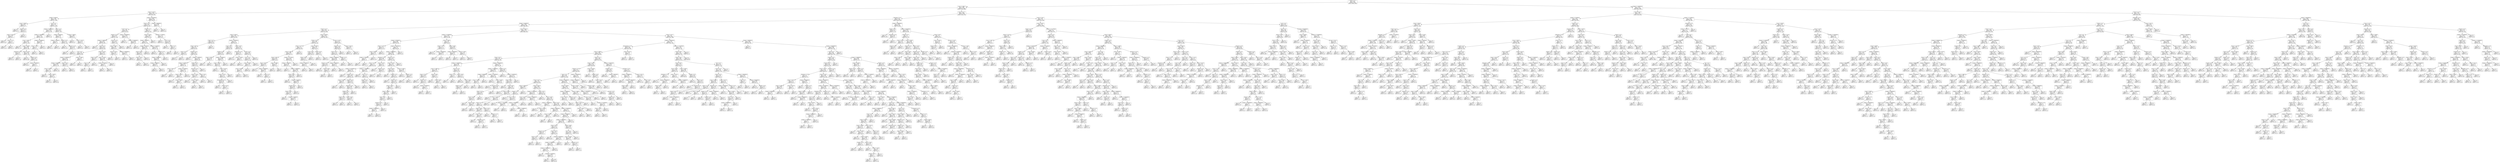 digraph Tree {
node [shape=box] ;
0 [label="Drama <= 0.5\ngini = 0.491\nsamples = 4587\nvalue = [1985, 2602]"] ;
1 [label="annee <= 1984.5\ngini = 0.489\nsamples = 2318\nvalue = [1330, 988]"] ;
0 -> 1 [labeldistance=2.5, labelangle=45, headlabel="True"] ;
2 [label="annee <= 1976.5\ngini = 0.328\nsamples = 319\nvalue = [66, 253]"] ;
1 -> 2 ;
3 [label="budget <= 95000.0\ngini = 0.169\nsamples = 183\nvalue = [17, 166]"] ;
2 -> 3 ;
4 [label="annee <= 1958.5\ngini = 0.497\nsamples = 13\nvalue = [6, 7]"] ;
3 -> 4 ;
5 [label="gini = 0.0\nsamples = 5\nvalue = [0, 5]"] ;
4 -> 5 ;
6 [label="Thriller <= 0.5\ngini = 0.375\nsamples = 8\nvalue = [6, 2]"] ;
4 -> 6 ;
7 [label="annee <= 1973.0\ngini = 0.245\nsamples = 7\nvalue = [6, 1]"] ;
6 -> 7 ;
8 [label="gini = 0.0\nsamples = 5\nvalue = [5, 0]"] ;
7 -> 8 ;
9 [label="Horror <= 0.5\ngini = 0.5\nsamples = 2\nvalue = [1, 1]"] ;
7 -> 9 ;
10 [label="gini = 0.0\nsamples = 1\nvalue = [1, 0]"] ;
9 -> 10 ;
11 [label="gini = 0.0\nsamples = 1\nvalue = [0, 1]"] ;
9 -> 11 ;
12 [label="gini = 0.0\nsamples = 1\nvalue = [0, 1]"] ;
6 -> 12 ;
13 [label="Sci-Fi <= 0.5\ngini = 0.121\nsamples = 170\nvalue = [11, 159]"] ;
3 -> 13 ;
14 [label="budget <= 22000000.0\ngini = 0.054\nsamples = 145\nvalue = [4, 141]"] ;
13 -> 14 ;
15 [label="budget <= 11000000.0\ngini = 0.041\nsamples = 144\nvalue = [3, 141]"] ;
14 -> 15 ;
16 [label="annee <= 1965.5\ngini = 0.029\nsamples = 137\nvalue = [2, 135]"] ;
15 -> 16 ;
17 [label="gini = 0.0\nsamples = 77\nvalue = [0, 77]"] ;
16 -> 17 ;
18 [label="annee <= 1966.5\ngini = 0.064\nsamples = 60\nvalue = [2, 58]"] ;
16 -> 18 ;
19 [label="Adventure <= 0.5\ngini = 0.375\nsamples = 4\nvalue = [1, 3]"] ;
18 -> 19 ;
20 [label="gini = 0.0\nsamples = 3\nvalue = [0, 3]"] ;
19 -> 20 ;
21 [label="gini = 0.0\nsamples = 1\nvalue = [1, 0]"] ;
19 -> 21 ;
22 [label="Duree <= 123.5\ngini = 0.035\nsamples = 56\nvalue = [1, 55]"] ;
18 -> 22 ;
23 [label="gini = 0.0\nsamples = 45\nvalue = [0, 45]"] ;
22 -> 23 ;
24 [label="Thriller <= 0.5\ngini = 0.165\nsamples = 11\nvalue = [1, 10]"] ;
22 -> 24 ;
25 [label="gini = 0.0\nsamples = 9\nvalue = [0, 9]"] ;
24 -> 25 ;
26 [label="budget <= 5500000.0\ngini = 0.5\nsamples = 2\nvalue = [1, 1]"] ;
24 -> 26 ;
27 [label="gini = 0.0\nsamples = 1\nvalue = [1, 0]"] ;
26 -> 27 ;
28 [label="gini = 0.0\nsamples = 1\nvalue = [0, 1]"] ;
26 -> 28 ;
29 [label="budget <= 12500000.0\ngini = 0.245\nsamples = 7\nvalue = [1, 6]"] ;
15 -> 29 ;
30 [label="Duree <= 138.5\ngini = 0.5\nsamples = 2\nvalue = [1, 1]"] ;
29 -> 30 ;
31 [label="gini = 0.0\nsamples = 1\nvalue = [1, 0]"] ;
30 -> 31 ;
32 [label="gini = 0.0\nsamples = 1\nvalue = [0, 1]"] ;
30 -> 32 ;
33 [label="gini = 0.0\nsamples = 5\nvalue = [0, 5]"] ;
29 -> 33 ;
34 [label="gini = 0.0\nsamples = 1\nvalue = [1, 0]"] ;
14 -> 34 ;
35 [label="Action <= 0.5\ngini = 0.403\nsamples = 25\nvalue = [7, 18]"] ;
13 -> 35 ;
36 [label="budget <= 265500.0\ngini = 0.208\nsamples = 17\nvalue = [2, 15]"] ;
35 -> 36 ;
37 [label="budget <= 191600.0\ngini = 0.5\nsamples = 2\nvalue = [1, 1]"] ;
36 -> 37 ;
38 [label="gini = 0.0\nsamples = 1\nvalue = [0, 1]"] ;
37 -> 38 ;
39 [label="gini = 0.0\nsamples = 1\nvalue = [1, 0]"] ;
37 -> 39 ;
40 [label="Fantasy <= 0.5\ngini = 0.124\nsamples = 15\nvalue = [1, 14]"] ;
36 -> 40 ;
41 [label="gini = 0.0\nsamples = 12\nvalue = [0, 12]"] ;
40 -> 41 ;
42 [label="Romance <= 0.5\ngini = 0.444\nsamples = 3\nvalue = [1, 2]"] ;
40 -> 42 ;
43 [label="gini = 0.0\nsamples = 1\nvalue = [1, 0]"] ;
42 -> 43 ;
44 [label="gini = 0.0\nsamples = 2\nvalue = [0, 2]"] ;
42 -> 44 ;
45 [label="annee <= 1963.0\ngini = 0.469\nsamples = 8\nvalue = [5, 3]"] ;
35 -> 45 ;
46 [label="gini = 0.0\nsamples = 2\nvalue = [0, 2]"] ;
45 -> 46 ;
47 [label="annee <= 1975.5\ngini = 0.278\nsamples = 6\nvalue = [5, 1]"] ;
45 -> 47 ;
48 [label="gini = 0.0\nsamples = 5\nvalue = [5, 0]"] ;
47 -> 48 ;
49 [label="gini = 0.0\nsamples = 1\nvalue = [0, 1]"] ;
47 -> 49 ;
50 [label="budget <= 33250000.0\ngini = 0.461\nsamples = 136\nvalue = [49, 87]"] ;
2 -> 50 ;
51 [label="Horror <= 0.5\ngini = 0.443\nsamples = 127\nvalue = [42, 85]"] ;
50 -> 51 ;
52 [label="Sci-Fi <= 0.5\ngini = 0.362\nsamples = 80\nvalue = [19, 61]"] ;
51 -> 52 ;
53 [label="Fantasy <= 0.5\ngini = 0.419\nsamples = 57\nvalue = [17, 40]"] ;
52 -> 53 ;
54 [label="budget <= 1390000.0\ngini = 0.351\nsamples = 44\nvalue = [10, 34]"] ;
53 -> 54 ;
55 [label="gini = 0.0\nsamples = 2\nvalue = [2, 0]"] ;
54 -> 55 ;
56 [label="Action <= 0.5\ngini = 0.308\nsamples = 42\nvalue = [8, 34]"] ;
54 -> 56 ;
57 [label="War <= 0.5\ngini = 0.191\nsamples = 28\nvalue = [3, 25]"] ;
56 -> 57 ;
58 [label="budget <= 13500000.0\ngini = 0.142\nsamples = 26\nvalue = [2, 24]"] ;
57 -> 58 ;
59 [label="budget <= 4250000.0\ngini = 0.083\nsamples = 23\nvalue = [1, 22]"] ;
58 -> 59 ;
60 [label="annee <= 1980.5\ngini = 0.18\nsamples = 10\nvalue = [1, 9]"] ;
59 -> 60 ;
61 [label="gini = 0.0\nsamples = 5\nvalue = [0, 5]"] ;
60 -> 61 ;
62 [label="annee <= 1982.0\ngini = 0.32\nsamples = 5\nvalue = [1, 4]"] ;
60 -> 62 ;
63 [label="gini = 0.0\nsamples = 1\nvalue = [1, 0]"] ;
62 -> 63 ;
64 [label="gini = 0.0\nsamples = 4\nvalue = [0, 4]"] ;
62 -> 64 ;
65 [label="gini = 0.0\nsamples = 13\nvalue = [0, 13]"] ;
59 -> 65 ;
66 [label="Duree <= 91.5\ngini = 0.444\nsamples = 3\nvalue = [1, 2]"] ;
58 -> 66 ;
67 [label="gini = 0.0\nsamples = 1\nvalue = [1, 0]"] ;
66 -> 67 ;
68 [label="gini = 0.0\nsamples = 2\nvalue = [0, 2]"] ;
66 -> 68 ;
69 [label="annee <= 1980.5\ngini = 0.5\nsamples = 2\nvalue = [1, 1]"] ;
57 -> 69 ;
70 [label="gini = 0.0\nsamples = 1\nvalue = [1, 0]"] ;
69 -> 70 ;
71 [label="gini = 0.0\nsamples = 1\nvalue = [0, 1]"] ;
69 -> 71 ;
72 [label="Duree <= 102.0\ngini = 0.459\nsamples = 14\nvalue = [5, 9]"] ;
56 -> 72 ;
73 [label="Duree <= 94.0\ngini = 0.32\nsamples = 5\nvalue = [4, 1]"] ;
72 -> 73 ;
74 [label="Crime <= 0.5\ngini = 0.5\nsamples = 2\nvalue = [1, 1]"] ;
73 -> 74 ;
75 [label="gini = 0.0\nsamples = 1\nvalue = [0, 1]"] ;
74 -> 75 ;
76 [label="gini = 0.0\nsamples = 1\nvalue = [1, 0]"] ;
74 -> 76 ;
77 [label="gini = 0.0\nsamples = 3\nvalue = [3, 0]"] ;
73 -> 77 ;
78 [label="annee <= 1979.0\ngini = 0.198\nsamples = 9\nvalue = [1, 8]"] ;
72 -> 78 ;
79 [label="budget <= 5100000.0\ngini = 0.5\nsamples = 2\nvalue = [1, 1]"] ;
78 -> 79 ;
80 [label="gini = 0.0\nsamples = 1\nvalue = [0, 1]"] ;
79 -> 80 ;
81 [label="gini = 0.0\nsamples = 1\nvalue = [1, 0]"] ;
79 -> 81 ;
82 [label="gini = 0.0\nsamples = 7\nvalue = [0, 7]"] ;
78 -> 82 ;
83 [label="Musical <= 0.5\ngini = 0.497\nsamples = 13\nvalue = [7, 6]"] ;
53 -> 83 ;
84 [label="annee <= 1982.5\ngini = 0.48\nsamples = 10\nvalue = [4, 6]"] ;
83 -> 84 ;
85 [label="Duree <= 130.5\ngini = 0.278\nsamples = 6\nvalue = [1, 5]"] ;
84 -> 85 ;
86 [label="gini = 0.0\nsamples = 5\nvalue = [0, 5]"] ;
85 -> 86 ;
87 [label="gini = 0.0\nsamples = 1\nvalue = [1, 0]"] ;
85 -> 87 ;
88 [label="budget <= 29500000.0\ngini = 0.375\nsamples = 4\nvalue = [3, 1]"] ;
84 -> 88 ;
89 [label="gini = 0.0\nsamples = 3\nvalue = [3, 0]"] ;
88 -> 89 ;
90 [label="gini = 0.0\nsamples = 1\nvalue = [0, 1]"] ;
88 -> 90 ;
91 [label="gini = 0.0\nsamples = 3\nvalue = [3, 0]"] ;
83 -> 91 ;
92 [label="budget <= 19000000.0\ngini = 0.159\nsamples = 23\nvalue = [2, 21]"] ;
52 -> 92 ;
93 [label="gini = 0.0\nsamples = 17\nvalue = [0, 17]"] ;
92 -> 93 ;
94 [label="budget <= 24500000.0\ngini = 0.444\nsamples = 6\nvalue = [2, 4]"] ;
92 -> 94 ;
95 [label="gini = 0.0\nsamples = 2\nvalue = [2, 0]"] ;
94 -> 95 ;
96 [label="gini = 0.0\nsamples = 4\nvalue = [0, 4]"] ;
94 -> 96 ;
97 [label="Thriller <= 0.5\ngini = 0.5\nsamples = 47\nvalue = [23, 24]"] ;
51 -> 97 ;
98 [label="Duree <= 108.0\ngini = 0.482\nsamples = 37\nvalue = [15, 22]"] ;
97 -> 98 ;
99 [label="budget <= 900000.0\ngini = 0.5\nsamples = 30\nvalue = [15, 15]"] ;
98 -> 99 ;
100 [label="budget <= 437500.0\ngini = 0.444\nsamples = 15\nvalue = [10, 5]"] ;
99 -> 100 ;
101 [label="Duree <= 87.0\ngini = 0.494\nsamples = 9\nvalue = [4, 5]"] ;
100 -> 101 ;
102 [label="Duree <= 83.0\ngini = 0.32\nsamples = 5\nvalue = [4, 1]"] ;
101 -> 102 ;
103 [label="gini = 0.0\nsamples = 1\nvalue = [0, 1]"] ;
102 -> 103 ;
104 [label="gini = 0.0\nsamples = 4\nvalue = [4, 0]"] ;
102 -> 104 ;
105 [label="gini = 0.0\nsamples = 4\nvalue = [0, 4]"] ;
101 -> 105 ;
106 [label="gini = 0.0\nsamples = 6\nvalue = [6, 0]"] ;
100 -> 106 ;
107 [label="budget <= 2250000.0\ngini = 0.444\nsamples = 15\nvalue = [5, 10]"] ;
99 -> 107 ;
108 [label="gini = 0.0\nsamples = 5\nvalue = [0, 5]"] ;
107 -> 108 ;
109 [label="Comedy <= 0.5\ngini = 0.5\nsamples = 10\nvalue = [5, 5]"] ;
107 -> 109 ;
110 [label="budget <= 6440000.0\ngini = 0.469\nsamples = 8\nvalue = [5, 3]"] ;
109 -> 110 ;
111 [label="budget <= 2890000.0\ngini = 0.48\nsamples = 5\nvalue = [2, 3]"] ;
110 -> 111 ;
112 [label="gini = 0.0\nsamples = 2\nvalue = [2, 0]"] ;
111 -> 112 ;
113 [label="gini = 0.0\nsamples = 3\nvalue = [0, 3]"] ;
111 -> 113 ;
114 [label="gini = 0.0\nsamples = 3\nvalue = [3, 0]"] ;
110 -> 114 ;
115 [label="gini = 0.0\nsamples = 2\nvalue = [0, 2]"] ;
109 -> 115 ;
116 [label="gini = 0.0\nsamples = 7\nvalue = [0, 7]"] ;
98 -> 116 ;
117 [label="budget <= 775000.0\ngini = 0.32\nsamples = 10\nvalue = [8, 2]"] ;
97 -> 117 ;
118 [label="gini = 0.0\nsamples = 1\nvalue = [0, 1]"] ;
117 -> 118 ;
119 [label="Sci-Fi <= 0.5\ngini = 0.198\nsamples = 9\nvalue = [8, 1]"] ;
117 -> 119 ;
120 [label="gini = 0.0\nsamples = 7\nvalue = [7, 0]"] ;
119 -> 120 ;
121 [label="Action <= 0.5\ngini = 0.5\nsamples = 2\nvalue = [1, 1]"] ;
119 -> 121 ;
122 [label="gini = 0.0\nsamples = 1\nvalue = [0, 1]"] ;
121 -> 122 ;
123 [label="gini = 0.0\nsamples = 1\nvalue = [1, 0]"] ;
121 -> 123 ;
124 [label="budget <= 39500000.0\ngini = 0.346\nsamples = 9\nvalue = [7, 2]"] ;
50 -> 124 ;
125 [label="gini = 0.0\nsamples = 7\nvalue = [7, 0]"] ;
124 -> 125 ;
126 [label="gini = 0.0\nsamples = 2\nvalue = [0, 2]"] ;
124 -> 126 ;
127 [label="Duree <= 110.5\ngini = 0.465\nsamples = 1999\nvalue = [1264, 735]"] ;
1 -> 127 ;
128 [label="Animation <= 0.5\ngini = 0.418\nsamples = 1487\nvalue = [1045, 442]"] ;
127 -> 128 ;
129 [label="budget <= 6160000.0\ngini = 0.384\nsamples = 1335\nvalue = [989, 346]"] ;
128 -> 129 ;
130 [label="Horror <= 0.5\ngini = 0.494\nsamples = 222\nvalue = [123, 99]"] ;
129 -> 130 ;
131 [label="annee <= 2003.5\ngini = 0.478\nsamples = 104\nvalue = [41, 63]"] ;
130 -> 131 ;
132 [label="Sport <= 0.5\ngini = 0.343\nsamples = 41\nvalue = [9, 32]"] ;
131 -> 132 ;
133 [label="Duree <= 86.5\ngini = 0.32\nsamples = 40\nvalue = [8, 32]"] ;
132 -> 133 ;
134 [label="Action <= 0.5\ngini = 0.48\nsamples = 5\nvalue = [2, 3]"] ;
133 -> 134 ;
135 [label="gini = 0.0\nsamples = 3\nvalue = [0, 3]"] ;
134 -> 135 ;
136 [label="gini = 0.0\nsamples = 2\nvalue = [2, 0]"] ;
134 -> 136 ;
137 [label="Comedy <= 0.5\ngini = 0.284\nsamples = 35\nvalue = [6, 29]"] ;
133 -> 137 ;
138 [label="gini = 0.0\nsamples = 7\nvalue = [0, 7]"] ;
137 -> 138 ;
139 [label="budget <= 3433000.0\ngini = 0.337\nsamples = 28\nvalue = [6, 22]"] ;
137 -> 139 ;
140 [label="budget <= 450000.0\ngini = 0.231\nsamples = 15\nvalue = [2, 13]"] ;
139 -> 140 ;
141 [label="annee <= 1991.5\ngini = 0.5\nsamples = 2\nvalue = [1, 1]"] ;
140 -> 141 ;
142 [label="gini = 0.0\nsamples = 1\nvalue = [1, 0]"] ;
141 -> 142 ;
143 [label="gini = 0.0\nsamples = 1\nvalue = [0, 1]"] ;
141 -> 143 ;
144 [label="budget <= 1100000.0\ngini = 0.142\nsamples = 13\nvalue = [1, 12]"] ;
140 -> 144 ;
145 [label="annee <= 1995.5\ngini = 0.32\nsamples = 5\nvalue = [1, 4]"] ;
144 -> 145 ;
146 [label="gini = 0.0\nsamples = 3\nvalue = [0, 3]"] ;
145 -> 146 ;
147 [label="annee <= 1999.5\ngini = 0.5\nsamples = 2\nvalue = [1, 1]"] ;
145 -> 147 ;
148 [label="gini = 0.0\nsamples = 1\nvalue = [1, 0]"] ;
147 -> 148 ;
149 [label="gini = 0.0\nsamples = 1\nvalue = [0, 1]"] ;
147 -> 149 ;
150 [label="gini = 0.0\nsamples = 8\nvalue = [0, 8]"] ;
144 -> 150 ;
151 [label="Thriller <= 0.5\ngini = 0.426\nsamples = 13\nvalue = [4, 9]"] ;
139 -> 151 ;
152 [label="Romance <= 0.5\ngini = 0.375\nsamples = 12\nvalue = [3, 9]"] ;
151 -> 152 ;
153 [label="Duree <= 104.0\ngini = 0.219\nsamples = 8\nvalue = [1, 7]"] ;
152 -> 153 ;
154 [label="gini = 0.0\nsamples = 6\nvalue = [0, 6]"] ;
153 -> 154 ;
155 [label="annee <= 1996.5\ngini = 0.5\nsamples = 2\nvalue = [1, 1]"] ;
153 -> 155 ;
156 [label="gini = 0.0\nsamples = 1\nvalue = [0, 1]"] ;
155 -> 156 ;
157 [label="gini = 0.0\nsamples = 1\nvalue = [1, 0]"] ;
155 -> 157 ;
158 [label="Duree <= 94.5\ngini = 0.5\nsamples = 4\nvalue = [2, 2]"] ;
152 -> 158 ;
159 [label="gini = 0.0\nsamples = 2\nvalue = [2, 0]"] ;
158 -> 159 ;
160 [label="gini = 0.0\nsamples = 2\nvalue = [0, 2]"] ;
158 -> 160 ;
161 [label="gini = 0.0\nsamples = 1\nvalue = [1, 0]"] ;
151 -> 161 ;
162 [label="gini = 0.0\nsamples = 1\nvalue = [1, 0]"] ;
132 -> 162 ;
163 [label="budget <= 2950000.0\ngini = 0.5\nsamples = 63\nvalue = [32, 31]"] ;
131 -> 163 ;
164 [label="Crime <= 0.5\ngini = 0.436\nsamples = 28\nvalue = [9, 19]"] ;
163 -> 164 ;
165 [label="Comedy <= 0.5\ngini = 0.476\nsamples = 23\nvalue = [9, 14]"] ;
164 -> 165 ;
166 [label="annee <= 2005.0\ngini = 0.219\nsamples = 8\nvalue = [1, 7]"] ;
165 -> 166 ;
167 [label="gini = 0.0\nsamples = 1\nvalue = [1, 0]"] ;
166 -> 167 ;
168 [label="gini = 0.0\nsamples = 7\nvalue = [0, 7]"] ;
166 -> 168 ;
169 [label="budget <= 2250000.0\ngini = 0.498\nsamples = 15\nvalue = [8, 7]"] ;
165 -> 169 ;
170 [label="annee <= 2005.5\ngini = 0.444\nsamples = 12\nvalue = [8, 4]"] ;
169 -> 170 ;
171 [label="gini = 0.0\nsamples = 1\nvalue = [0, 1]"] ;
170 -> 171 ;
172 [label="annee <= 2014.0\ngini = 0.397\nsamples = 11\nvalue = [8, 3]"] ;
170 -> 172 ;
173 [label="Duree <= 105.0\ngini = 0.32\nsamples = 10\nvalue = [8, 2]"] ;
172 -> 173 ;
174 [label="Documentary <= 0.5\ngini = 0.198\nsamples = 9\nvalue = [8, 1]"] ;
173 -> 174 ;
175 [label="gini = 0.0\nsamples = 7\nvalue = [7, 0]"] ;
174 -> 175 ;
176 [label="Duree <= 92.0\ngini = 0.5\nsamples = 2\nvalue = [1, 1]"] ;
174 -> 176 ;
177 [label="gini = 0.0\nsamples = 1\nvalue = [0, 1]"] ;
176 -> 177 ;
178 [label="gini = 0.0\nsamples = 1\nvalue = [1, 0]"] ;
176 -> 178 ;
179 [label="gini = 0.0\nsamples = 1\nvalue = [0, 1]"] ;
173 -> 179 ;
180 [label="gini = 0.0\nsamples = 1\nvalue = [0, 1]"] ;
172 -> 180 ;
181 [label="gini = 0.0\nsamples = 3\nvalue = [0, 3]"] ;
169 -> 181 ;
182 [label="gini = 0.0\nsamples = 5\nvalue = [0, 5]"] ;
164 -> 182 ;
183 [label="Duree <= 93.5\ngini = 0.451\nsamples = 35\nvalue = [23, 12]"] ;
163 -> 183 ;
184 [label="Adventure <= 0.5\ngini = 0.124\nsamples = 15\nvalue = [14, 1]"] ;
183 -> 184 ;
185 [label="gini = 0.0\nsamples = 13\nvalue = [13, 0]"] ;
184 -> 185 ;
186 [label="annee <= 2008.5\ngini = 0.5\nsamples = 2\nvalue = [1, 1]"] ;
184 -> 186 ;
187 [label="gini = 0.0\nsamples = 1\nvalue = [0, 1]"] ;
186 -> 187 ;
188 [label="gini = 0.0\nsamples = 1\nvalue = [1, 0]"] ;
186 -> 188 ;
189 [label="Action <= 0.5\ngini = 0.495\nsamples = 20\nvalue = [9, 11]"] ;
183 -> 189 ;
190 [label="Sci-Fi <= 0.5\ngini = 0.391\nsamples = 15\nvalue = [4, 11]"] ;
189 -> 190 ;
191 [label="annee <= 2009.5\ngini = 0.26\nsamples = 13\nvalue = [2, 11]"] ;
190 -> 191 ;
192 [label="annee <= 2006.5\ngini = 0.48\nsamples = 5\nvalue = [2, 3]"] ;
191 -> 192 ;
193 [label="gini = 0.0\nsamples = 3\nvalue = [0, 3]"] ;
192 -> 193 ;
194 [label="gini = 0.0\nsamples = 2\nvalue = [2, 0]"] ;
192 -> 194 ;
195 [label="gini = 0.0\nsamples = 8\nvalue = [0, 8]"] ;
191 -> 195 ;
196 [label="gini = 0.0\nsamples = 2\nvalue = [2, 0]"] ;
190 -> 196 ;
197 [label="gini = 0.0\nsamples = 5\nvalue = [5, 0]"] ;
189 -> 197 ;
198 [label="annee <= 2008.5\ngini = 0.424\nsamples = 118\nvalue = [82, 36]"] ;
130 -> 198 ;
199 [label="Thriller <= 0.5\ngini = 0.486\nsamples = 72\nvalue = [42, 30]"] ;
198 -> 199 ;
200 [label="Duree <= 101.5\ngini = 0.5\nsamples = 49\nvalue = [24, 25]"] ;
199 -> 200 ;
201 [label="annee <= 1987.5\ngini = 0.485\nsamples = 41\nvalue = [24, 17]"] ;
200 -> 201 ;
202 [label="Duree <= 88.5\ngini = 0.444\nsamples = 12\nvalue = [4, 8]"] ;
201 -> 202 ;
203 [label="Duree <= 86.5\ngini = 0.219\nsamples = 8\nvalue = [1, 7]"] ;
202 -> 203 ;
204 [label="gini = 0.0\nsamples = 5\nvalue = [0, 5]"] ;
203 -> 204 ;
205 [label="budget <= 2000000.0\ngini = 0.444\nsamples = 3\nvalue = [1, 2]"] ;
203 -> 205 ;
206 [label="gini = 0.0\nsamples = 1\nvalue = [0, 1]"] ;
205 -> 206 ;
207 [label="Action <= 0.5\ngini = 0.5\nsamples = 2\nvalue = [1, 1]"] ;
205 -> 207 ;
208 [label="gini = 0.0\nsamples = 1\nvalue = [1, 0]"] ;
207 -> 208 ;
209 [label="gini = 0.0\nsamples = 1\nvalue = [0, 1]"] ;
207 -> 209 ;
210 [label="annee <= 1986.5\ngini = 0.375\nsamples = 4\nvalue = [3, 1]"] ;
202 -> 210 ;
211 [label="gini = 0.0\nsamples = 3\nvalue = [3, 0]"] ;
210 -> 211 ;
212 [label="gini = 0.0\nsamples = 1\nvalue = [0, 1]"] ;
210 -> 212 ;
213 [label="budget <= 5177500.0\ngini = 0.428\nsamples = 29\nvalue = [20, 9]"] ;
201 -> 213 ;
214 [label="budget <= 1100000.0\ngini = 0.384\nsamples = 27\nvalue = [20, 7]"] ;
213 -> 214 ;
215 [label="gini = 0.0\nsamples = 7\nvalue = [7, 0]"] ;
214 -> 215 ;
216 [label="budget <= 4400000.0\ngini = 0.455\nsamples = 20\nvalue = [13, 7]"] ;
214 -> 216 ;
217 [label="Duree <= 88.5\ngini = 0.492\nsamples = 16\nvalue = [9, 7]"] ;
216 -> 217 ;
218 [label="gini = 0.0\nsamples = 4\nvalue = [4, 0]"] ;
217 -> 218 ;
219 [label="budget <= 2243000.0\ngini = 0.486\nsamples = 12\nvalue = [5, 7]"] ;
217 -> 219 ;
220 [label="Comedy <= 0.5\ngini = 0.469\nsamples = 8\nvalue = [5, 3]"] ;
219 -> 220 ;
221 [label="Duree <= 94.5\ngini = 0.48\nsamples = 5\nvalue = [2, 3]"] ;
220 -> 221 ;
222 [label="gini = 0.0\nsamples = 2\nvalue = [0, 2]"] ;
221 -> 222 ;
223 [label="budget <= 1350000.0\ngini = 0.444\nsamples = 3\nvalue = [2, 1]"] ;
221 -> 223 ;
224 [label="gini = 0.0\nsamples = 1\nvalue = [0, 1]"] ;
223 -> 224 ;
225 [label="gini = 0.0\nsamples = 2\nvalue = [2, 0]"] ;
223 -> 225 ;
226 [label="gini = 0.0\nsamples = 3\nvalue = [3, 0]"] ;
220 -> 226 ;
227 [label="gini = 0.0\nsamples = 4\nvalue = [0, 4]"] ;
219 -> 227 ;
228 [label="gini = 0.0\nsamples = 4\nvalue = [4, 0]"] ;
216 -> 228 ;
229 [label="gini = 0.0\nsamples = 2\nvalue = [0, 2]"] ;
213 -> 229 ;
230 [label="gini = 0.0\nsamples = 8\nvalue = [0, 8]"] ;
200 -> 230 ;
231 [label="annee <= 2006.5\ngini = 0.34\nsamples = 23\nvalue = [18, 5]"] ;
199 -> 231 ;
232 [label="Crime <= 0.5\ngini = 0.198\nsamples = 18\nvalue = [16, 2]"] ;
231 -> 232 ;
233 [label="Duree <= 86.5\ngini = 0.111\nsamples = 17\nvalue = [16, 1]"] ;
232 -> 233 ;
234 [label="budget <= 3850000.0\ngini = 0.32\nsamples = 5\nvalue = [4, 1]"] ;
233 -> 234 ;
235 [label="gini = 0.0\nsamples = 4\nvalue = [4, 0]"] ;
234 -> 235 ;
236 [label="gini = 0.0\nsamples = 1\nvalue = [0, 1]"] ;
234 -> 236 ;
237 [label="gini = 0.0\nsamples = 12\nvalue = [12, 0]"] ;
233 -> 237 ;
238 [label="gini = 0.0\nsamples = 1\nvalue = [0, 1]"] ;
232 -> 238 ;
239 [label="Duree <= 97.5\ngini = 0.48\nsamples = 5\nvalue = [2, 3]"] ;
231 -> 239 ;
240 [label="gini = 0.0\nsamples = 3\nvalue = [0, 3]"] ;
239 -> 240 ;
241 [label="gini = 0.0\nsamples = 2\nvalue = [2, 0]"] ;
239 -> 241 ;
242 [label="Duree <= 105.5\ngini = 0.227\nsamples = 46\nvalue = [40, 6]"] ;
198 -> 242 ;
243 [label="Fantasy <= 0.5\ngini = 0.169\nsamples = 43\nvalue = [39, 4]"] ;
242 -> 243 ;
244 [label="Action <= 0.5\ngini = 0.133\nsamples = 42\nvalue = [39, 3]"] ;
243 -> 244 ;
245 [label="budget <= 5300000.0\ngini = 0.095\nsamples = 40\nvalue = [38, 2]"] ;
244 -> 245 ;
246 [label="Mystery <= 0.5\ngini = 0.054\nsamples = 36\nvalue = [35, 1]"] ;
245 -> 246 ;
247 [label="gini = 0.0\nsamples = 30\nvalue = [30, 0]"] ;
246 -> 247 ;
248 [label="Duree <= 96.0\ngini = 0.278\nsamples = 6\nvalue = [5, 1]"] ;
246 -> 248 ;
249 [label="gini = 0.0\nsamples = 5\nvalue = [5, 0]"] ;
248 -> 249 ;
250 [label="gini = 0.0\nsamples = 1\nvalue = [0, 1]"] ;
248 -> 250 ;
251 [label="budget <= 5800000.0\ngini = 0.375\nsamples = 4\nvalue = [3, 1]"] ;
245 -> 251 ;
252 [label="gini = 0.0\nsamples = 1\nvalue = [0, 1]"] ;
251 -> 252 ;
253 [label="gini = 0.0\nsamples = 3\nvalue = [3, 0]"] ;
251 -> 253 ;
254 [label="Thriller <= 0.5\ngini = 0.5\nsamples = 2\nvalue = [1, 1]"] ;
244 -> 254 ;
255 [label="gini = 0.0\nsamples = 1\nvalue = [0, 1]"] ;
254 -> 255 ;
256 [label="gini = 0.0\nsamples = 1\nvalue = [1, 0]"] ;
254 -> 256 ;
257 [label="gini = 0.0\nsamples = 1\nvalue = [0, 1]"] ;
243 -> 257 ;
258 [label="annee <= 2011.5\ngini = 0.444\nsamples = 3\nvalue = [1, 2]"] ;
242 -> 258 ;
259 [label="gini = 0.0\nsamples = 1\nvalue = [1, 0]"] ;
258 -> 259 ;
260 [label="gini = 0.0\nsamples = 2\nvalue = [0, 2]"] ;
258 -> 260 ;
261 [label="annee <= 1991.5\ngini = 0.345\nsamples = 1113\nvalue = [866, 247]"] ;
129 -> 261 ;
262 [label="budget <= 27400000.0\ngini = 0.478\nsamples = 124\nvalue = [75, 49]"] ;
261 -> 262 ;
263 [label="budget <= 8750000.0\ngini = 0.494\nsamples = 99\nvalue = [55, 44]"] ;
262 -> 263 ;
264 [label="Duree <= 107.0\ngini = 0.32\nsamples = 15\nvalue = [12, 3]"] ;
263 -> 264 ;
265 [label="annee <= 1985.5\ngini = 0.142\nsamples = 13\nvalue = [12, 1]"] ;
264 -> 265 ;
266 [label="budget <= 7250000.0\ngini = 0.5\nsamples = 2\nvalue = [1, 1]"] ;
265 -> 266 ;
267 [label="gini = 0.0\nsamples = 1\nvalue = [1, 0]"] ;
266 -> 267 ;
268 [label="gini = 0.0\nsamples = 1\nvalue = [0, 1]"] ;
266 -> 268 ;
269 [label="gini = 0.0\nsamples = 11\nvalue = [11, 0]"] ;
265 -> 269 ;
270 [label="gini = 0.0\nsamples = 2\nvalue = [0, 2]"] ;
264 -> 270 ;
271 [label="budget <= 25500000.0\ngini = 0.5\nsamples = 84\nvalue = [43, 41]"] ;
263 -> 271 ;
272 [label="budget <= 16950000.0\ngini = 0.498\nsamples = 81\nvalue = [43, 38]"] ;
271 -> 272 ;
273 [label="Adventure <= 0.5\ngini = 0.494\nsamples = 47\nvalue = [21, 26]"] ;
272 -> 273 ;
274 [label="Duree <= 101.0\ngini = 0.5\nsamples = 37\nvalue = [19, 18]"] ;
273 -> 274 ;
275 [label="budget <= 10750000.0\ngini = 0.473\nsamples = 26\nvalue = [16, 10]"] ;
274 -> 275 ;
276 [label="gini = 0.0\nsamples = 7\nvalue = [7, 0]"] ;
275 -> 276 ;
277 [label="Comedy <= 0.5\ngini = 0.499\nsamples = 19\nvalue = [9, 10]"] ;
275 -> 277 ;
278 [label="annee <= 1987.5\ngini = 0.32\nsamples = 5\nvalue = [4, 1]"] ;
277 -> 278 ;
279 [label="gini = 0.0\nsamples = 1\nvalue = [0, 1]"] ;
278 -> 279 ;
280 [label="gini = 0.0\nsamples = 4\nvalue = [4, 0]"] ;
278 -> 280 ;
281 [label="Fantasy <= 0.5\ngini = 0.459\nsamples = 14\nvalue = [5, 9]"] ;
277 -> 281 ;
282 [label="Romance <= 0.5\ngini = 0.496\nsamples = 11\nvalue = [5, 6]"] ;
281 -> 282 ;
283 [label="Thriller <= 0.5\ngini = 0.444\nsamples = 9\nvalue = [3, 6]"] ;
282 -> 283 ;
284 [label="Family <= 0.5\ngini = 0.278\nsamples = 6\nvalue = [1, 5]"] ;
283 -> 284 ;
285 [label="gini = 0.0\nsamples = 5\nvalue = [0, 5]"] ;
284 -> 285 ;
286 [label="gini = 0.0\nsamples = 1\nvalue = [1, 0]"] ;
284 -> 286 ;
287 [label="Duree <= 94.5\ngini = 0.444\nsamples = 3\nvalue = [2, 1]"] ;
283 -> 287 ;
288 [label="gini = 0.0\nsamples = 2\nvalue = [2, 0]"] ;
287 -> 288 ;
289 [label="gini = 0.0\nsamples = 1\nvalue = [0, 1]"] ;
287 -> 289 ;
290 [label="gini = 0.0\nsamples = 2\nvalue = [2, 0]"] ;
282 -> 290 ;
291 [label="gini = 0.0\nsamples = 3\nvalue = [0, 3]"] ;
281 -> 291 ;
292 [label="budget <= 13000000.0\ngini = 0.397\nsamples = 11\nvalue = [3, 8]"] ;
274 -> 292 ;
293 [label="gini = 0.0\nsamples = 5\nvalue = [0, 5]"] ;
292 -> 293 ;
294 [label="Sci-Fi <= 0.5\ngini = 0.5\nsamples = 6\nvalue = [3, 3]"] ;
292 -> 294 ;
295 [label="Family <= 0.5\ngini = 0.375\nsamples = 4\nvalue = [3, 1]"] ;
294 -> 295 ;
296 [label="gini = 0.0\nsamples = 3\nvalue = [3, 0]"] ;
295 -> 296 ;
297 [label="gini = 0.0\nsamples = 1\nvalue = [0, 1]"] ;
295 -> 297 ;
298 [label="gini = 0.0\nsamples = 2\nvalue = [0, 2]"] ;
294 -> 298 ;
299 [label="Duree <= 102.5\ngini = 0.32\nsamples = 10\nvalue = [2, 8]"] ;
273 -> 299 ;
300 [label="gini = 0.0\nsamples = 7\nvalue = [0, 7]"] ;
299 -> 300 ;
301 [label="Fantasy <= 0.5\ngini = 0.444\nsamples = 3\nvalue = [2, 1]"] ;
299 -> 301 ;
302 [label="gini = 0.0\nsamples = 2\nvalue = [2, 0]"] ;
301 -> 302 ;
303 [label="gini = 0.0\nsamples = 1\nvalue = [0, 1]"] ;
301 -> 303 ;
304 [label="Musical <= 0.5\ngini = 0.457\nsamples = 34\nvalue = [22, 12]"] ;
272 -> 304 ;
305 [label="Duree <= 106.5\ngini = 0.43\nsamples = 32\nvalue = [22, 10]"] ;
304 -> 305 ;
306 [label="Duree <= 86.5\ngini = 0.355\nsamples = 26\nvalue = [20, 6]"] ;
305 -> 306 ;
307 [label="gini = 0.0\nsamples = 1\nvalue = [0, 1]"] ;
306 -> 307 ;
308 [label="Comedy <= 0.5\ngini = 0.32\nsamples = 25\nvalue = [20, 5]"] ;
306 -> 308 ;
309 [label="gini = 0.0\nsamples = 7\nvalue = [7, 0]"] ;
308 -> 309 ;
310 [label="Thriller <= 0.5\ngini = 0.401\nsamples = 18\nvalue = [13, 5]"] ;
308 -> 310 ;
311 [label="Duree <= 100.5\ngini = 0.36\nsamples = 17\nvalue = [13, 4]"] ;
310 -> 311 ;
312 [label="annee <= 1988.5\ngini = 0.48\nsamples = 10\nvalue = [6, 4]"] ;
311 -> 312 ;
313 [label="Sport <= 0.5\ngini = 0.49\nsamples = 7\nvalue = [3, 4]"] ;
312 -> 313 ;
314 [label="Mystery <= 0.5\ngini = 0.444\nsamples = 6\nvalue = [2, 4]"] ;
313 -> 314 ;
315 [label="budget <= 18500000.0\ngini = 0.32\nsamples = 5\nvalue = [1, 4]"] ;
314 -> 315 ;
316 [label="gini = 0.0\nsamples = 1\nvalue = [1, 0]"] ;
315 -> 316 ;
317 [label="gini = 0.0\nsamples = 4\nvalue = [0, 4]"] ;
315 -> 317 ;
318 [label="gini = 0.0\nsamples = 1\nvalue = [1, 0]"] ;
314 -> 318 ;
319 [label="gini = 0.0\nsamples = 1\nvalue = [1, 0]"] ;
313 -> 319 ;
320 [label="gini = 0.0\nsamples = 3\nvalue = [3, 0]"] ;
312 -> 320 ;
321 [label="gini = 0.0\nsamples = 7\nvalue = [7, 0]"] ;
311 -> 321 ;
322 [label="gini = 0.0\nsamples = 1\nvalue = [0, 1]"] ;
310 -> 322 ;
323 [label="annee <= 1985.5\ngini = 0.444\nsamples = 6\nvalue = [2, 4]"] ;
305 -> 323 ;
324 [label="gini = 0.0\nsamples = 3\nvalue = [0, 3]"] ;
323 -> 324 ;
325 [label="Thriller <= 0.5\ngini = 0.444\nsamples = 3\nvalue = [2, 1]"] ;
323 -> 325 ;
326 [label="gini = 0.0\nsamples = 2\nvalue = [2, 0]"] ;
325 -> 326 ;
327 [label="gini = 0.0\nsamples = 1\nvalue = [0, 1]"] ;
325 -> 327 ;
328 [label="gini = 0.0\nsamples = 2\nvalue = [0, 2]"] ;
304 -> 328 ;
329 [label="gini = 0.0\nsamples = 3\nvalue = [0, 3]"] ;
271 -> 329 ;
330 [label="annee <= 1990.5\ngini = 0.32\nsamples = 25\nvalue = [20, 5]"] ;
262 -> 330 ;
331 [label="Duree <= 107.5\ngini = 0.117\nsamples = 16\nvalue = [15, 1]"] ;
330 -> 331 ;
332 [label="gini = 0.0\nsamples = 13\nvalue = [13, 0]"] ;
331 -> 332 ;
333 [label="budget <= 38500000.0\ngini = 0.444\nsamples = 3\nvalue = [2, 1]"] ;
331 -> 333 ;
334 [label="gini = 0.0\nsamples = 2\nvalue = [2, 0]"] ;
333 -> 334 ;
335 [label="gini = 0.0\nsamples = 1\nvalue = [0, 1]"] ;
333 -> 335 ;
336 [label="Duree <= 99.5\ngini = 0.494\nsamples = 9\nvalue = [5, 4]"] ;
330 -> 336 ;
337 [label="budget <= 39000000.0\ngini = 0.375\nsamples = 4\nvalue = [1, 3]"] ;
336 -> 337 ;
338 [label="gini = 0.0\nsamples = 3\nvalue = [0, 3]"] ;
337 -> 338 ;
339 [label="gini = 0.0\nsamples = 1\nvalue = [1, 0]"] ;
337 -> 339 ;
340 [label="Duree <= 109.5\ngini = 0.32\nsamples = 5\nvalue = [4, 1]"] ;
336 -> 340 ;
341 [label="gini = 0.0\nsamples = 4\nvalue = [4, 0]"] ;
340 -> 341 ;
342 [label="gini = 0.0\nsamples = 1\nvalue = [0, 1]"] ;
340 -> 342 ;
343 [label="Duree <= 101.5\ngini = 0.32\nsamples = 989\nvalue = [791, 198]"] ;
261 -> 343 ;
344 [label="budget <= 33950000.0\ngini = 0.28\nsamples = 702\nvalue = [584, 118]"] ;
343 -> 344 ;
345 [label="Documentary <= 0.5\ngini = 0.334\nsamples = 453\nvalue = [357, 96]"] ;
344 -> 345 ;
346 [label="annee <= 1999.5\ngini = 0.326\nsamples = 448\nvalue = [356, 92]"] ;
345 -> 346 ;
347 [label="Duree <= 91.5\ngini = 0.421\nsamples = 116\nvalue = [81, 35]"] ;
346 -> 347 ;
348 [label="budget <= 12500000.0\ngini = 0.268\nsamples = 44\nvalue = [37, 7]"] ;
347 -> 348 ;
349 [label="annee <= 1996.5\ngini = 0.444\nsamples = 15\nvalue = [10, 5]"] ;
348 -> 349 ;
350 [label="Duree <= 78.5\ngini = 0.298\nsamples = 11\nvalue = [9, 2]"] ;
349 -> 350 ;
351 [label="gini = 0.0\nsamples = 1\nvalue = [0, 1]"] ;
350 -> 351 ;
352 [label="Thriller <= 0.5\ngini = 0.18\nsamples = 10\nvalue = [9, 1]"] ;
350 -> 352 ;
353 [label="gini = 0.0\nsamples = 8\nvalue = [8, 0]"] ;
352 -> 353 ;
354 [label="budget <= 7850000.0\ngini = 0.5\nsamples = 2\nvalue = [1, 1]"] ;
352 -> 354 ;
355 [label="gini = 0.0\nsamples = 1\nvalue = [0, 1]"] ;
354 -> 355 ;
356 [label="gini = 0.0\nsamples = 1\nvalue = [1, 0]"] ;
354 -> 356 ;
357 [label="Duree <= 86.5\ngini = 0.375\nsamples = 4\nvalue = [1, 3]"] ;
349 -> 357 ;
358 [label="gini = 0.0\nsamples = 2\nvalue = [0, 2]"] ;
357 -> 358 ;
359 [label="Duree <= 88.0\ngini = 0.5\nsamples = 2\nvalue = [1, 1]"] ;
357 -> 359 ;
360 [label="gini = 0.0\nsamples = 1\nvalue = [1, 0]"] ;
359 -> 360 ;
361 [label="gini = 0.0\nsamples = 1\nvalue = [0, 1]"] ;
359 -> 361 ;
362 [label="Duree <= 75.5\ngini = 0.128\nsamples = 29\nvalue = [27, 2]"] ;
348 -> 362 ;
363 [label="Duree <= 73.5\ngini = 0.5\nsamples = 2\nvalue = [1, 1]"] ;
362 -> 363 ;
364 [label="gini = 0.0\nsamples = 1\nvalue = [1, 0]"] ;
363 -> 364 ;
365 [label="gini = 0.0\nsamples = 1\nvalue = [0, 1]"] ;
363 -> 365 ;
366 [label="Duree <= 88.5\ngini = 0.071\nsamples = 27\nvalue = [26, 1]"] ;
362 -> 366 ;
367 [label="gini = 0.0\nsamples = 20\nvalue = [20, 0]"] ;
366 -> 367 ;
368 [label="Duree <= 89.5\ngini = 0.245\nsamples = 7\nvalue = [6, 1]"] ;
366 -> 368 ;
369 [label="Family <= 0.5\ngini = 0.444\nsamples = 3\nvalue = [2, 1]"] ;
368 -> 369 ;
370 [label="gini = 0.0\nsamples = 1\nvalue = [0, 1]"] ;
369 -> 370 ;
371 [label="gini = 0.0\nsamples = 2\nvalue = [2, 0]"] ;
369 -> 371 ;
372 [label="gini = 0.0\nsamples = 4\nvalue = [4, 0]"] ;
368 -> 372 ;
373 [label="budget <= 16500000.0\ngini = 0.475\nsamples = 72\nvalue = [44, 28]"] ;
347 -> 373 ;
374 [label="budget <= 10500000.0\ngini = 0.495\nsamples = 31\nvalue = [14, 17]"] ;
373 -> 374 ;
375 [label="budget <= 8250000.0\ngini = 0.397\nsamples = 11\nvalue = [8, 3]"] ;
374 -> 375 ;
376 [label="annee <= 1993.0\ngini = 0.48\nsamples = 5\nvalue = [2, 3]"] ;
375 -> 376 ;
377 [label="gini = 0.0\nsamples = 2\nvalue = [2, 0]"] ;
376 -> 377 ;
378 [label="gini = 0.0\nsamples = 3\nvalue = [0, 3]"] ;
376 -> 378 ;
379 [label="gini = 0.0\nsamples = 6\nvalue = [6, 0]"] ;
375 -> 379 ;
380 [label="budget <= 12500000.0\ngini = 0.42\nsamples = 20\nvalue = [6, 14]"] ;
374 -> 380 ;
381 [label="gini = 0.0\nsamples = 5\nvalue = [0, 5]"] ;
380 -> 381 ;
382 [label="annee <= 1994.5\ngini = 0.48\nsamples = 15\nvalue = [6, 9]"] ;
380 -> 382 ;
383 [label="gini = 0.0\nsamples = 4\nvalue = [0, 4]"] ;
382 -> 383 ;
384 [label="Romance <= 0.5\ngini = 0.496\nsamples = 11\nvalue = [6, 5]"] ;
382 -> 384 ;
385 [label="Music <= 0.5\ngini = 0.444\nsamples = 9\nvalue = [6, 3]"] ;
384 -> 385 ;
386 [label="Duree <= 93.0\ngini = 0.375\nsamples = 8\nvalue = [6, 2]"] ;
385 -> 386 ;
387 [label="gini = 0.0\nsamples = 1\nvalue = [0, 1]"] ;
386 -> 387 ;
388 [label="Duree <= 99.5\ngini = 0.245\nsamples = 7\nvalue = [6, 1]"] ;
386 -> 388 ;
389 [label="gini = 0.0\nsamples = 6\nvalue = [6, 0]"] ;
388 -> 389 ;
390 [label="gini = 0.0\nsamples = 1\nvalue = [0, 1]"] ;
388 -> 390 ;
391 [label="gini = 0.0\nsamples = 1\nvalue = [0, 1]"] ;
385 -> 391 ;
392 [label="gini = 0.0\nsamples = 2\nvalue = [0, 2]"] ;
384 -> 392 ;
393 [label="Comedy <= 0.5\ngini = 0.393\nsamples = 41\nvalue = [30, 11]"] ;
373 -> 393 ;
394 [label="gini = 0.0\nsamples = 12\nvalue = [12, 0]"] ;
393 -> 394 ;
395 [label="budget <= 32000000.0\ngini = 0.471\nsamples = 29\nvalue = [18, 11]"] ;
393 -> 395 ;
396 [label="Duree <= 93.5\ngini = 0.444\nsamples = 27\nvalue = [18, 9]"] ;
395 -> 396 ;
397 [label="gini = 0.0\nsamples = 6\nvalue = [6, 0]"] ;
396 -> 397 ;
398 [label="Duree <= 95.5\ngini = 0.49\nsamples = 21\nvalue = [12, 9]"] ;
396 -> 398 ;
399 [label="gini = 0.0\nsamples = 3\nvalue = [0, 3]"] ;
398 -> 399 ;
400 [label="annee <= 1992.5\ngini = 0.444\nsamples = 18\nvalue = [12, 6]"] ;
398 -> 400 ;
401 [label="gini = 0.0\nsamples = 3\nvalue = [3, 0]"] ;
400 -> 401 ;
402 [label="annee <= 1998.0\ngini = 0.48\nsamples = 15\nvalue = [9, 6]"] ;
400 -> 402 ;
403 [label="Action <= 0.5\ngini = 0.5\nsamples = 12\nvalue = [6, 6]"] ;
402 -> 403 ;
404 [label="Duree <= 99.0\ngini = 0.469\nsamples = 8\nvalue = [3, 5]"] ;
403 -> 404 ;
405 [label="gini = 0.0\nsamples = 3\nvalue = [0, 3]"] ;
404 -> 405 ;
406 [label="Duree <= 100.5\ngini = 0.48\nsamples = 5\nvalue = [3, 2]"] ;
404 -> 406 ;
407 [label="gini = 0.0\nsamples = 2\nvalue = [2, 0]"] ;
406 -> 407 ;
408 [label="Adventure <= 0.5\ngini = 0.444\nsamples = 3\nvalue = [1, 2]"] ;
406 -> 408 ;
409 [label="gini = 0.0\nsamples = 2\nvalue = [0, 2]"] ;
408 -> 409 ;
410 [label="gini = 0.0\nsamples = 1\nvalue = [1, 0]"] ;
408 -> 410 ;
411 [label="Duree <= 97.5\ngini = 0.375\nsamples = 4\nvalue = [3, 1]"] ;
403 -> 411 ;
412 [label="gini = 0.0\nsamples = 2\nvalue = [2, 0]"] ;
411 -> 412 ;
413 [label="Romance <= 0.5\ngini = 0.5\nsamples = 2\nvalue = [1, 1]"] ;
411 -> 413 ;
414 [label="gini = 0.0\nsamples = 1\nvalue = [0, 1]"] ;
413 -> 414 ;
415 [label="gini = 0.0\nsamples = 1\nvalue = [1, 0]"] ;
413 -> 415 ;
416 [label="gini = 0.0\nsamples = 3\nvalue = [3, 0]"] ;
402 -> 416 ;
417 [label="gini = 0.0\nsamples = 2\nvalue = [0, 2]"] ;
395 -> 417 ;
418 [label="Horror <= 0.5\ngini = 0.284\nsamples = 332\nvalue = [275, 57]"] ;
346 -> 418 ;
419 [label="Duree <= 100.5\ngini = 0.331\nsamples = 239\nvalue = [189, 50]"] ;
418 -> 419 ;
420 [label="Mystery <= 0.5\ngini = 0.317\nsamples = 228\nvalue = [183, 45]"] ;
419 -> 420 ;
421 [label="Crime <= 0.5\ngini = 0.299\nsamples = 213\nvalue = [174, 39]"] ;
420 -> 421 ;
422 [label="Duree <= 82.5\ngini = 0.26\nsamples = 163\nvalue = [138, 25]"] ;
421 -> 422 ;
423 [label="annee <= 2008.0\ngini = 0.463\nsamples = 11\nvalue = [7, 4]"] ;
422 -> 423 ;
424 [label="Comedy <= 0.5\ngini = 0.5\nsamples = 8\nvalue = [4, 4]"] ;
423 -> 424 ;
425 [label="gini = 0.0\nsamples = 2\nvalue = [0, 2]"] ;
424 -> 425 ;
426 [label="Duree <= 81.0\ngini = 0.444\nsamples = 6\nvalue = [4, 2]"] ;
424 -> 426 ;
427 [label="gini = 0.0\nsamples = 3\nvalue = [3, 0]"] ;
426 -> 427 ;
428 [label="budget <= 14000000.0\ngini = 0.444\nsamples = 3\nvalue = [1, 2]"] ;
426 -> 428 ;
429 [label="gini = 0.0\nsamples = 1\nvalue = [1, 0]"] ;
428 -> 429 ;
430 [label="gini = 0.0\nsamples = 2\nvalue = [0, 2]"] ;
428 -> 430 ;
431 [label="gini = 0.0\nsamples = 3\nvalue = [3, 0]"] ;
423 -> 431 ;
432 [label="annee <= 2002.5\ngini = 0.238\nsamples = 152\nvalue = [131, 21]"] ;
422 -> 432 ;
433 [label="budget <= 27000000.0\ngini = 0.102\nsamples = 37\nvalue = [35, 2]"] ;
432 -> 433 ;
434 [label="Duree <= 84.5\ngini = 0.059\nsamples = 33\nvalue = [32, 1]"] ;
433 -> 434 ;
435 [label="budget <= 14586050.0\ngini = 0.32\nsamples = 5\nvalue = [4, 1]"] ;
434 -> 435 ;
436 [label="gini = 0.0\nsamples = 3\nvalue = [3, 0]"] ;
435 -> 436 ;
437 [label="budget <= 19086050.0\ngini = 0.5\nsamples = 2\nvalue = [1, 1]"] ;
435 -> 437 ;
438 [label="gini = 0.0\nsamples = 1\nvalue = [0, 1]"] ;
437 -> 438 ;
439 [label="gini = 0.0\nsamples = 1\nvalue = [1, 0]"] ;
437 -> 439 ;
440 [label="gini = 0.0\nsamples = 28\nvalue = [28, 0]"] ;
434 -> 440 ;
441 [label="budget <= 28500000.0\ngini = 0.375\nsamples = 4\nvalue = [3, 1]"] ;
433 -> 441 ;
442 [label="gini = 0.0\nsamples = 1\nvalue = [0, 1]"] ;
441 -> 442 ;
443 [label="gini = 0.0\nsamples = 3\nvalue = [3, 0]"] ;
441 -> 443 ;
444 [label="Duree <= 87.5\ngini = 0.276\nsamples = 115\nvalue = [96, 19]"] ;
432 -> 444 ;
445 [label="gini = 0.0\nsamples = 14\nvalue = [14, 0]"] ;
444 -> 445 ;
446 [label="Duree <= 88.5\ngini = 0.305\nsamples = 101\nvalue = [82, 19]"] ;
444 -> 446 ;
447 [label="budget <= 14000000.0\ngini = 0.49\nsamples = 7\nvalue = [3, 4]"] ;
446 -> 447 ;
448 [label="gini = 0.0\nsamples = 3\nvalue = [0, 3]"] ;
447 -> 448 ;
449 [label="annee <= 2004.5\ngini = 0.375\nsamples = 4\nvalue = [3, 1]"] ;
447 -> 449 ;
450 [label="gini = 0.0\nsamples = 1\nvalue = [0, 1]"] ;
449 -> 450 ;
451 [label="gini = 0.0\nsamples = 3\nvalue = [3, 0]"] ;
449 -> 451 ;
452 [label="Duree <= 91.5\ngini = 0.268\nsamples = 94\nvalue = [79, 15]"] ;
446 -> 452 ;
453 [label="budget <= 9302500.0\ngini = 0.091\nsamples = 21\nvalue = [20, 1]"] ;
452 -> 453 ;
454 [label="annee <= 2006.5\ngini = 0.5\nsamples = 2\nvalue = [1, 1]"] ;
453 -> 454 ;
455 [label="gini = 0.0\nsamples = 1\nvalue = [1, 0]"] ;
454 -> 455 ;
456 [label="gini = 0.0\nsamples = 1\nvalue = [0, 1]"] ;
454 -> 456 ;
457 [label="gini = 0.0\nsamples = 19\nvalue = [19, 0]"] ;
453 -> 457 ;
458 [label="budget <= 32500000.0\ngini = 0.31\nsamples = 73\nvalue = [59, 14]"] ;
452 -> 458 ;
459 [label="budget <= 27000000.0\ngini = 0.296\nsamples = 72\nvalue = [59, 13]"] ;
458 -> 459 ;
460 [label="budget <= 24500000.0\ngini = 0.339\nsamples = 60\nvalue = [47, 13]"] ;
459 -> 460 ;
461 [label="Duree <= 92.5\ngini = 0.273\nsamples = 49\nvalue = [41, 8]"] ;
460 -> 461 ;
462 [label="Romance <= 0.5\ngini = 0.49\nsamples = 7\nvalue = [4, 3]"] ;
461 -> 462 ;
463 [label="Sport <= 0.5\ngini = 0.32\nsamples = 5\nvalue = [4, 1]"] ;
462 -> 463 ;
464 [label="gini = 0.0\nsamples = 4\nvalue = [4, 0]"] ;
463 -> 464 ;
465 [label="gini = 0.0\nsamples = 1\nvalue = [0, 1]"] ;
463 -> 465 ;
466 [label="gini = 0.0\nsamples = 2\nvalue = [0, 2]"] ;
462 -> 466 ;
467 [label="Duree <= 96.0\ngini = 0.21\nsamples = 42\nvalue = [37, 5]"] ;
461 -> 467 ;
468 [label="gini = 0.0\nsamples = 18\nvalue = [18, 0]"] ;
467 -> 468 ;
469 [label="budget <= 20500000.0\ngini = 0.33\nsamples = 24\nvalue = [19, 5]"] ;
467 -> 469 ;
470 [label="budget <= 17500000.0\ngini = 0.287\nsamples = 23\nvalue = [19, 4]"] ;
469 -> 470 ;
471 [label="budget <= 10500000.0\ngini = 0.36\nsamples = 17\nvalue = [13, 4]"] ;
470 -> 471 ;
472 [label="gini = 0.0\nsamples = 5\nvalue = [5, 0]"] ;
471 -> 472 ;
473 [label="budget <= 11500000.0\ngini = 0.444\nsamples = 12\nvalue = [8, 4]"] ;
471 -> 473 ;
474 [label="gini = 0.0\nsamples = 1\nvalue = [0, 1]"] ;
473 -> 474 ;
475 [label="gini = 0.397\nsamples = 11\nvalue = [8, 3]"] ;
473 -> 475 ;
476 [label="gini = 0.0\nsamples = 6\nvalue = [6, 0]"] ;
470 -> 476 ;
477 [label="gini = 0.0\nsamples = 1\nvalue = [0, 1]"] ;
469 -> 477 ;
478 [label="Duree <= 98.5\ngini = 0.496\nsamples = 11\nvalue = [6, 5]"] ;
460 -> 478 ;
479 [label="War <= 0.5\ngini = 0.469\nsamples = 8\nvalue = [3, 5]"] ;
478 -> 479 ;
480 [label="annee <= 2003.5\ngini = 0.408\nsamples = 7\nvalue = [2, 5]"] ;
479 -> 480 ;
481 [label="gini = 0.0\nsamples = 1\nvalue = [1, 0]"] ;
480 -> 481 ;
482 [label="Romance <= 0.5\ngini = 0.278\nsamples = 6\nvalue = [1, 5]"] ;
480 -> 482 ;
483 [label="gini = 0.0\nsamples = 5\nvalue = [0, 5]"] ;
482 -> 483 ;
484 [label="gini = 0.0\nsamples = 1\nvalue = [1, 0]"] ;
482 -> 484 ;
485 [label="gini = 0.0\nsamples = 1\nvalue = [1, 0]"] ;
479 -> 485 ;
486 [label="gini = 0.0\nsamples = 3\nvalue = [3, 0]"] ;
478 -> 486 ;
487 [label="gini = 0.0\nsamples = 12\nvalue = [12, 0]"] ;
459 -> 487 ;
488 [label="gini = 0.0\nsamples = 1\nvalue = [0, 1]"] ;
458 -> 488 ;
489 [label="budget <= 24500000.0\ngini = 0.403\nsamples = 50\nvalue = [36, 14]"] ;
421 -> 489 ;
490 [label="annee <= 2006.5\ngini = 0.461\nsamples = 36\nvalue = [23, 13]"] ;
489 -> 490 ;
491 [label="budget <= 13280000.0\ngini = 0.499\nsamples = 19\nvalue = [10, 9]"] ;
490 -> 491 ;
492 [label="annee <= 2005.0\ngini = 0.32\nsamples = 10\nvalue = [8, 2]"] ;
491 -> 492 ;
493 [label="gini = 0.0\nsamples = 8\nvalue = [8, 0]"] ;
492 -> 493 ;
494 [label="gini = 0.0\nsamples = 2\nvalue = [0, 2]"] ;
492 -> 494 ;
495 [label="Romance <= 0.5\ngini = 0.346\nsamples = 9\nvalue = [2, 7]"] ;
491 -> 495 ;
496 [label="Duree <= 89.0\ngini = 0.219\nsamples = 8\nvalue = [1, 7]"] ;
495 -> 496 ;
497 [label="annee <= 2003.5\ngini = 0.5\nsamples = 2\nvalue = [1, 1]"] ;
496 -> 497 ;
498 [label="gini = 0.0\nsamples = 1\nvalue = [1, 0]"] ;
497 -> 498 ;
499 [label="gini = 0.0\nsamples = 1\nvalue = [0, 1]"] ;
497 -> 499 ;
500 [label="gini = 0.0\nsamples = 6\nvalue = [0, 6]"] ;
496 -> 500 ;
501 [label="gini = 0.0\nsamples = 1\nvalue = [1, 0]"] ;
495 -> 501 ;
502 [label="annee <= 2009.5\ngini = 0.36\nsamples = 17\nvalue = [13, 4]"] ;
490 -> 502 ;
503 [label="gini = 0.0\nsamples = 5\nvalue = [5, 0]"] ;
502 -> 503 ;
504 [label="annee <= 2011.0\ngini = 0.444\nsamples = 12\nvalue = [8, 4]"] ;
502 -> 504 ;
505 [label="gini = 0.0\nsamples = 2\nvalue = [0, 2]"] ;
504 -> 505 ;
506 [label="budget <= 13100000.0\ngini = 0.32\nsamples = 10\nvalue = [8, 2]"] ;
504 -> 506 ;
507 [label="Duree <= 96.0\ngini = 0.5\nsamples = 4\nvalue = [2, 2]"] ;
506 -> 507 ;
508 [label="gini = 0.0\nsamples = 2\nvalue = [0, 2]"] ;
507 -> 508 ;
509 [label="gini = 0.0\nsamples = 2\nvalue = [2, 0]"] ;
507 -> 509 ;
510 [label="gini = 0.0\nsamples = 6\nvalue = [6, 0]"] ;
506 -> 510 ;
511 [label="annee <= 2003.5\ngini = 0.133\nsamples = 14\nvalue = [13, 1]"] ;
489 -> 511 ;
512 [label="budget <= 30503600.0\ngini = 0.375\nsamples = 4\nvalue = [3, 1]"] ;
511 -> 512 ;
513 [label="gini = 0.0\nsamples = 3\nvalue = [3, 0]"] ;
512 -> 513 ;
514 [label="gini = 0.0\nsamples = 1\nvalue = [0, 1]"] ;
512 -> 514 ;
515 [label="gini = 0.0\nsamples = 10\nvalue = [10, 0]"] ;
511 -> 515 ;
516 [label="budget <= 26420000.0\ngini = 0.48\nsamples = 15\nvalue = [9, 6]"] ;
420 -> 516 ;
517 [label="budget <= 8050000.0\ngini = 0.375\nsamples = 12\nvalue = [9, 3]"] ;
516 -> 517 ;
518 [label="gini = 0.0\nsamples = 1\nvalue = [0, 1]"] ;
517 -> 518 ;
519 [label="Duree <= 96.5\ngini = 0.298\nsamples = 11\nvalue = [9, 2]"] ;
517 -> 519 ;
520 [label="gini = 0.0\nsamples = 6\nvalue = [6, 0]"] ;
519 -> 520 ;
521 [label="Sci-Fi <= 0.5\ngini = 0.48\nsamples = 5\nvalue = [3, 2]"] ;
519 -> 521 ;
522 [label="Comedy <= 0.5\ngini = 0.444\nsamples = 3\nvalue = [1, 2]"] ;
521 -> 522 ;
523 [label="gini = 0.0\nsamples = 2\nvalue = [0, 2]"] ;
522 -> 523 ;
524 [label="gini = 0.0\nsamples = 1\nvalue = [1, 0]"] ;
522 -> 524 ;
525 [label="gini = 0.0\nsamples = 2\nvalue = [2, 0]"] ;
521 -> 525 ;
526 [label="gini = 0.0\nsamples = 3\nvalue = [0, 3]"] ;
516 -> 526 ;
527 [label="annee <= 2006.0\ngini = 0.496\nsamples = 11\nvalue = [6, 5]"] ;
419 -> 527 ;
528 [label="gini = 0.0\nsamples = 4\nvalue = [4, 0]"] ;
527 -> 528 ;
529 [label="Thriller <= 0.5\ngini = 0.408\nsamples = 7\nvalue = [2, 5]"] ;
527 -> 529 ;
530 [label="gini = 0.0\nsamples = 4\nvalue = [0, 4]"] ;
529 -> 530 ;
531 [label="annee <= 2012.5\ngini = 0.444\nsamples = 3\nvalue = [2, 1]"] ;
529 -> 531 ;
532 [label="gini = 0.0\nsamples = 2\nvalue = [2, 0]"] ;
531 -> 532 ;
533 [label="gini = 0.0\nsamples = 1\nvalue = [0, 1]"] ;
531 -> 533 ;
534 [label="budget <= 21991000.0\ngini = 0.139\nsamples = 93\nvalue = [86, 7]"] ;
418 -> 534 ;
535 [label="Comedy <= 0.5\ngini = 0.029\nsamples = 69\nvalue = [68, 1]"] ;
534 -> 535 ;
536 [label="gini = 0.0\nsamples = 64\nvalue = [64, 0]"] ;
535 -> 536 ;
537 [label="budget <= 8825000.0\ngini = 0.32\nsamples = 5\nvalue = [4, 1]"] ;
535 -> 537 ;
538 [label="gini = 0.0\nsamples = 1\nvalue = [0, 1]"] ;
537 -> 538 ;
539 [label="gini = 0.0\nsamples = 4\nvalue = [4, 0]"] ;
537 -> 539 ;
540 [label="Thriller <= 0.5\ngini = 0.375\nsamples = 24\nvalue = [18, 6]"] ;
534 -> 540 ;
541 [label="budget <= 23800000.0\ngini = 0.496\nsamples = 11\nvalue = [6, 5]"] ;
540 -> 541 ;
542 [label="gini = 0.0\nsamples = 2\nvalue = [0, 2]"] ;
541 -> 542 ;
543 [label="budget <= 29000000.0\ngini = 0.444\nsamples = 9\nvalue = [6, 3]"] ;
541 -> 543 ;
544 [label="Duree <= 86.0\ngini = 0.245\nsamples = 7\nvalue = [6, 1]"] ;
543 -> 544 ;
545 [label="gini = 0.0\nsamples = 1\nvalue = [0, 1]"] ;
544 -> 545 ;
546 [label="gini = 0.0\nsamples = 6\nvalue = [6, 0]"] ;
544 -> 546 ;
547 [label="gini = 0.0\nsamples = 2\nvalue = [0, 2]"] ;
543 -> 547 ;
548 [label="annee <= 2011.5\ngini = 0.142\nsamples = 13\nvalue = [12, 1]"] ;
540 -> 548 ;
549 [label="gini = 0.0\nsamples = 11\nvalue = [11, 0]"] ;
548 -> 549 ;
550 [label="Duree <= 94.0\ngini = 0.5\nsamples = 2\nvalue = [1, 1]"] ;
548 -> 550 ;
551 [label="gini = 0.0\nsamples = 1\nvalue = [1, 0]"] ;
550 -> 551 ;
552 [label="gini = 0.0\nsamples = 1\nvalue = [0, 1]"] ;
550 -> 552 ;
553 [label="annee <= 2011.0\ngini = 0.32\nsamples = 5\nvalue = [1, 4]"] ;
345 -> 553 ;
554 [label="gini = 0.0\nsamples = 4\nvalue = [0, 4]"] ;
553 -> 554 ;
555 [label="gini = 0.0\nsamples = 1\nvalue = [1, 0]"] ;
553 -> 555 ;
556 [label="budget <= 177500000.0\ngini = 0.161\nsamples = 249\nvalue = [227, 22]"] ;
344 -> 556 ;
557 [label="Duree <= 99.5\ngini = 0.155\nsamples = 248\nvalue = [227, 21]"] ;
556 -> 557 ;
558 [label="Duree <= 94.5\ngini = 0.188\nsamples = 200\nvalue = [179, 21]"] ;
557 -> 558 ;
559 [label="Duree <= 86.5\ngini = 0.114\nsamples = 115\nvalue = [108, 7]"] ;
558 -> 559 ;
560 [label="Duree <= 85.5\ngini = 0.269\nsamples = 25\nvalue = [21, 4]"] ;
559 -> 560 ;
561 [label="Adventure <= 0.5\ngini = 0.1\nsamples = 19\nvalue = [18, 1]"] ;
560 -> 561 ;
562 [label="gini = 0.0\nsamples = 14\nvalue = [14, 0]"] ;
561 -> 562 ;
563 [label="budget <= 82295000.0\ngini = 0.32\nsamples = 5\nvalue = [4, 1]"] ;
561 -> 563 ;
564 [label="Duree <= 84.5\ngini = 0.5\nsamples = 2\nvalue = [1, 1]"] ;
563 -> 564 ;
565 [label="gini = 0.0\nsamples = 1\nvalue = [1, 0]"] ;
564 -> 565 ;
566 [label="gini = 0.0\nsamples = 1\nvalue = [0, 1]"] ;
564 -> 566 ;
567 [label="gini = 0.0\nsamples = 3\nvalue = [3, 0]"] ;
563 -> 567 ;
568 [label="annee <= 2001.5\ngini = 0.5\nsamples = 6\nvalue = [3, 3]"] ;
560 -> 568 ;
569 [label="gini = 0.0\nsamples = 2\nvalue = [0, 2]"] ;
568 -> 569 ;
570 [label="budget <= 42000000.0\ngini = 0.375\nsamples = 4\nvalue = [3, 1]"] ;
568 -> 570 ;
571 [label="gini = 0.0\nsamples = 1\nvalue = [0, 1]"] ;
570 -> 571 ;
572 [label="gini = 0.0\nsamples = 3\nvalue = [3, 0]"] ;
570 -> 572 ;
573 [label="annee <= 2008.5\ngini = 0.064\nsamples = 90\nvalue = [87, 3]"] ;
559 -> 573 ;
574 [label="gini = 0.0\nsamples = 64\nvalue = [64, 0]"] ;
573 -> 574 ;
575 [label="Thriller <= 0.5\ngini = 0.204\nsamples = 26\nvalue = [23, 3]"] ;
573 -> 575 ;
576 [label="gini = 0.0\nsamples = 13\nvalue = [13, 0]"] ;
575 -> 576 ;
577 [label="Action <= 0.5\ngini = 0.355\nsamples = 13\nvalue = [10, 3]"] ;
575 -> 577 ;
578 [label="gini = 0.0\nsamples = 1\nvalue = [0, 1]"] ;
577 -> 578 ;
579 [label="Adventure <= 0.5\ngini = 0.278\nsamples = 12\nvalue = [10, 2]"] ;
577 -> 579 ;
580 [label="Duree <= 92.5\ngini = 0.165\nsamples = 11\nvalue = [10, 1]"] ;
579 -> 580 ;
581 [label="gini = 0.0\nsamples = 9\nvalue = [9, 0]"] ;
580 -> 581 ;
582 [label="budget <= 52500000.0\ngini = 0.5\nsamples = 2\nvalue = [1, 1]"] ;
580 -> 582 ;
583 [label="gini = 0.0\nsamples = 1\nvalue = [0, 1]"] ;
582 -> 583 ;
584 [label="gini = 0.0\nsamples = 1\nvalue = [1, 0]"] ;
582 -> 584 ;
585 [label="gini = 0.0\nsamples = 1\nvalue = [0, 1]"] ;
579 -> 585 ;
586 [label="War <= 0.5\ngini = 0.275\nsamples = 85\nvalue = [71, 14]"] ;
558 -> 586 ;
587 [label="Action <= 0.5\ngini = 0.262\nsamples = 84\nvalue = [71, 13]"] ;
586 -> 587 ;
588 [label="Duree <= 97.0\ngini = 0.359\nsamples = 47\nvalue = [36, 11]"] ;
587 -> 588 ;
589 [label="annee <= 2003.5\ngini = 0.463\nsamples = 22\nvalue = [14, 8]"] ;
588 -> 589 ;
590 [label="Horror <= 0.5\ngini = 0.198\nsamples = 9\nvalue = [8, 1]"] ;
589 -> 590 ;
591 [label="gini = 0.0\nsamples = 7\nvalue = [7, 0]"] ;
590 -> 591 ;
592 [label="annee <= 1999.5\ngini = 0.5\nsamples = 2\nvalue = [1, 1]"] ;
590 -> 592 ;
593 [label="gini = 0.0\nsamples = 1\nvalue = [0, 1]"] ;
592 -> 593 ;
594 [label="gini = 0.0\nsamples = 1\nvalue = [1, 0]"] ;
592 -> 594 ;
595 [label="Romance <= 0.5\ngini = 0.497\nsamples = 13\nvalue = [6, 7]"] ;
589 -> 595 ;
596 [label="Fantasy <= 0.5\ngini = 0.375\nsamples = 8\nvalue = [2, 6]"] ;
595 -> 596 ;
597 [label="gini = 0.0\nsamples = 5\nvalue = [0, 5]"] ;
596 -> 597 ;
598 [label="Comedy <= 0.5\ngini = 0.444\nsamples = 3\nvalue = [2, 1]"] ;
596 -> 598 ;
599 [label="gini = 0.0\nsamples = 1\nvalue = [0, 1]"] ;
598 -> 599 ;
600 [label="gini = 0.0\nsamples = 2\nvalue = [2, 0]"] ;
598 -> 600 ;
601 [label="budget <= 54000000.0\ngini = 0.32\nsamples = 5\nvalue = [4, 1]"] ;
595 -> 601 ;
602 [label="gini = 0.0\nsamples = 4\nvalue = [4, 0]"] ;
601 -> 602 ;
603 [label="gini = 0.0\nsamples = 1\nvalue = [0, 1]"] ;
601 -> 603 ;
604 [label="annee <= 2012.5\ngini = 0.211\nsamples = 25\nvalue = [22, 3]"] ;
588 -> 604 ;
605 [label="budget <= 70000000.0\ngini = 0.159\nsamples = 23\nvalue = [21, 2]"] ;
604 -> 605 ;
606 [label="gini = 0.0\nsamples = 17\nvalue = [17, 0]"] ;
605 -> 606 ;
607 [label="annee <= 2005.5\ngini = 0.444\nsamples = 6\nvalue = [4, 2]"] ;
605 -> 607 ;
608 [label="Sci-Fi <= 0.5\ngini = 0.444\nsamples = 3\nvalue = [1, 2]"] ;
607 -> 608 ;
609 [label="budget <= 80000000.0\ngini = 0.5\nsamples = 2\nvalue = [1, 1]"] ;
608 -> 609 ;
610 [label="gini = 0.0\nsamples = 1\nvalue = [0, 1]"] ;
609 -> 610 ;
611 [label="gini = 0.0\nsamples = 1\nvalue = [1, 0]"] ;
609 -> 611 ;
612 [label="gini = 0.0\nsamples = 1\nvalue = [0, 1]"] ;
608 -> 612 ;
613 [label="gini = 0.0\nsamples = 3\nvalue = [3, 0]"] ;
607 -> 613 ;
614 [label="Horror <= 0.5\ngini = 0.5\nsamples = 2\nvalue = [1, 1]"] ;
604 -> 614 ;
615 [label="gini = 0.0\nsamples = 1\nvalue = [1, 0]"] ;
614 -> 615 ;
616 [label="gini = 0.0\nsamples = 1\nvalue = [0, 1]"] ;
614 -> 616 ;
617 [label="budget <= 36500000.0\ngini = 0.102\nsamples = 37\nvalue = [35, 2]"] ;
587 -> 617 ;
618 [label="Crime <= 0.5\ngini = 0.5\nsamples = 2\nvalue = [1, 1]"] ;
617 -> 618 ;
619 [label="gini = 0.0\nsamples = 1\nvalue = [0, 1]"] ;
618 -> 619 ;
620 [label="gini = 0.0\nsamples = 1\nvalue = [1, 0]"] ;
618 -> 620 ;
621 [label="budget <= 92500000.0\ngini = 0.056\nsamples = 35\nvalue = [34, 1]"] ;
617 -> 621 ;
622 [label="gini = 0.0\nsamples = 31\nvalue = [31, 0]"] ;
621 -> 622 ;
623 [label="Thriller <= 0.5\ngini = 0.375\nsamples = 4\nvalue = [3, 1]"] ;
621 -> 623 ;
624 [label="gini = 0.0\nsamples = 3\nvalue = [3, 0]"] ;
623 -> 624 ;
625 [label="gini = 0.0\nsamples = 1\nvalue = [0, 1]"] ;
623 -> 625 ;
626 [label="gini = 0.0\nsamples = 1\nvalue = [0, 1]"] ;
586 -> 626 ;
627 [label="gini = 0.0\nsamples = 48\nvalue = [48, 0]"] ;
557 -> 627 ;
628 [label="gini = 0.0\nsamples = 1\nvalue = [0, 1]"] ;
556 -> 628 ;
629 [label="budget <= 6950000.0\ngini = 0.402\nsamples = 287\nvalue = [207, 80]"] ;
343 -> 629 ;
630 [label="gini = 0.0\nsamples = 2\nvalue = [0, 2]"] ;
629 -> 630 ;
631 [label="budget <= 205000000.0\ngini = 0.398\nsamples = 285\nvalue = [207, 78]"] ;
629 -> 631 ;
632 [label="Crime <= 0.5\ngini = 0.393\nsamples = 283\nvalue = [207, 76]"] ;
631 -> 632 ;
633 [label="History <= 0.5\ngini = 0.366\nsamples = 224\nvalue = [170, 54]"] ;
632 -> 633 ;
634 [label="Musical <= 0.5\ngini = 0.362\nsamples = 223\nvalue = [170, 53]"] ;
633 -> 634 ;
635 [label="Duree <= 103.5\ngini = 0.356\nsamples = 220\nvalue = [169, 51]"] ;
634 -> 635 ;
636 [label="Adventure <= 0.5\ngini = 0.21\nsamples = 42\nvalue = [37, 5]"] ;
635 -> 636 ;
637 [label="annee <= 2012.5\ngini = 0.121\nsamples = 31\nvalue = [29, 2]"] ;
636 -> 637 ;
638 [label="annee <= 1996.5\ngini = 0.067\nsamples = 29\nvalue = [28, 1]"] ;
637 -> 638 ;
639 [label="budget <= 35500000.0\ngini = 0.32\nsamples = 5\nvalue = [4, 1]"] ;
638 -> 639 ;
640 [label="gini = 0.0\nsamples = 4\nvalue = [4, 0]"] ;
639 -> 640 ;
641 [label="gini = 0.0\nsamples = 1\nvalue = [0, 1]"] ;
639 -> 641 ;
642 [label="gini = 0.0\nsamples = 24\nvalue = [24, 0]"] ;
638 -> 642 ;
643 [label="annee <= 2013.5\ngini = 0.5\nsamples = 2\nvalue = [1, 1]"] ;
637 -> 643 ;
644 [label="gini = 0.0\nsamples = 1\nvalue = [0, 1]"] ;
643 -> 644 ;
645 [label="gini = 0.0\nsamples = 1\nvalue = [1, 0]"] ;
643 -> 645 ;
646 [label="budget <= 25000000.0\ngini = 0.397\nsamples = 11\nvalue = [8, 3]"] ;
636 -> 646 ;
647 [label="gini = 0.0\nsamples = 1\nvalue = [0, 1]"] ;
646 -> 647 ;
648 [label="Fantasy <= 0.5\ngini = 0.32\nsamples = 10\nvalue = [8, 2]"] ;
646 -> 648 ;
649 [label="annee <= 1998.5\ngini = 0.444\nsamples = 6\nvalue = [4, 2]"] ;
648 -> 649 ;
650 [label="gini = 0.0\nsamples = 3\nvalue = [3, 0]"] ;
649 -> 650 ;
651 [label="budget <= 96000000.0\ngini = 0.444\nsamples = 3\nvalue = [1, 2]"] ;
649 -> 651 ;
652 [label="gini = 0.0\nsamples = 2\nvalue = [0, 2]"] ;
651 -> 652 ;
653 [label="gini = 0.0\nsamples = 1\nvalue = [1, 0]"] ;
651 -> 653 ;
654 [label="gini = 0.0\nsamples = 4\nvalue = [4, 0]"] ;
648 -> 654 ;
655 [label="Duree <= 104.5\ngini = 0.383\nsamples = 178\nvalue = [132, 46]"] ;
635 -> 655 ;
656 [label="budget <= 62500000.0\ngini = 0.475\nsamples = 31\nvalue = [19, 12]"] ;
655 -> 656 ;
657 [label="budget <= 41500000.0\ngini = 0.426\nsamples = 26\nvalue = [18, 8]"] ;
656 -> 657 ;
658 [label="Adventure <= 0.5\ngini = 0.492\nsamples = 16\nvalue = [9, 7]"] ;
657 -> 658 ;
659 [label="Sci-Fi <= 0.5\ngini = 0.459\nsamples = 14\nvalue = [9, 5]"] ;
658 -> 659 ;
660 [label="annee <= 2002.0\ngini = 0.5\nsamples = 10\nvalue = [5, 5]"] ;
659 -> 660 ;
661 [label="gini = 0.0\nsamples = 3\nvalue = [0, 3]"] ;
660 -> 661 ;
662 [label="annee <= 2014.5\ngini = 0.408\nsamples = 7\nvalue = [5, 2]"] ;
660 -> 662 ;
663 [label="budget <= 16000000.0\ngini = 0.278\nsamples = 6\nvalue = [5, 1]"] ;
662 -> 663 ;
664 [label="budget <= 13500000.0\ngini = 0.5\nsamples = 2\nvalue = [1, 1]"] ;
663 -> 664 ;
665 [label="gini = 0.0\nsamples = 1\nvalue = [1, 0]"] ;
664 -> 665 ;
666 [label="gini = 0.0\nsamples = 1\nvalue = [0, 1]"] ;
664 -> 666 ;
667 [label="gini = 0.0\nsamples = 4\nvalue = [4, 0]"] ;
663 -> 667 ;
668 [label="gini = 0.0\nsamples = 1\nvalue = [0, 1]"] ;
662 -> 668 ;
669 [label="gini = 0.0\nsamples = 4\nvalue = [4, 0]"] ;
659 -> 669 ;
670 [label="gini = 0.0\nsamples = 2\nvalue = [0, 2]"] ;
658 -> 670 ;
671 [label="Romance <= 0.5\ngini = 0.18\nsamples = 10\nvalue = [9, 1]"] ;
657 -> 671 ;
672 [label="gini = 0.0\nsamples = 8\nvalue = [8, 0]"] ;
671 -> 672 ;
673 [label="budget <= 57445000.0\ngini = 0.5\nsamples = 2\nvalue = [1, 1]"] ;
671 -> 673 ;
674 [label="gini = 0.0\nsamples = 1\nvalue = [0, 1]"] ;
673 -> 674 ;
675 [label="gini = 0.0\nsamples = 1\nvalue = [1, 0]"] ;
673 -> 675 ;
676 [label="budget <= 92500000.0\ngini = 0.32\nsamples = 5\nvalue = [1, 4]"] ;
656 -> 676 ;
677 [label="gini = 0.0\nsamples = 4\nvalue = [0, 4]"] ;
676 -> 677 ;
678 [label="gini = 0.0\nsamples = 1\nvalue = [1, 0]"] ;
676 -> 678 ;
679 [label="budget <= 21000000.0\ngini = 0.356\nsamples = 147\nvalue = [113, 34]"] ;
655 -> 679 ;
680 [label="annee <= 1993.5\ngini = 0.198\nsamples = 36\nvalue = [32, 4]"] ;
679 -> 680 ;
681 [label="gini = 0.0\nsamples = 1\nvalue = [0, 1]"] ;
680 -> 681 ;
682 [label="Romance <= 0.5\ngini = 0.157\nsamples = 35\nvalue = [32, 3]"] ;
680 -> 682 ;
683 [label="gini = 0.0\nsamples = 26\nvalue = [26, 0]"] ;
682 -> 683 ;
684 [label="budget <= 13610500.0\ngini = 0.444\nsamples = 9\nvalue = [6, 3]"] ;
682 -> 684 ;
685 [label="gini = 0.0\nsamples = 3\nvalue = [0, 3]"] ;
684 -> 685 ;
686 [label="gini = 0.0\nsamples = 6\nvalue = [6, 0]"] ;
684 -> 686 ;
687 [label="annee <= 1997.5\ngini = 0.394\nsamples = 111\nvalue = [81, 30]"] ;
679 -> 687 ;
688 [label="budget <= 75000000.0\ngini = 0.124\nsamples = 15\nvalue = [14, 1]"] ;
687 -> 688 ;
689 [label="gini = 0.0\nsamples = 13\nvalue = [13, 0]"] ;
688 -> 689 ;
690 [label="Duree <= 109.0\ngini = 0.5\nsamples = 2\nvalue = [1, 1]"] ;
688 -> 690 ;
691 [label="gini = 0.0\nsamples = 1\nvalue = [1, 0]"] ;
690 -> 691 ;
692 [label="gini = 0.0\nsamples = 1\nvalue = [0, 1]"] ;
690 -> 692 ;
693 [label="budget <= 23500000.0\ngini = 0.422\nsamples = 96\nvalue = [67, 29]"] ;
687 -> 693 ;
694 [label="annee <= 2005.5\ngini = 0.375\nsamples = 4\nvalue = [1, 3]"] ;
693 -> 694 ;
695 [label="gini = 0.0\nsamples = 3\nvalue = [0, 3]"] ;
694 -> 695 ;
696 [label="gini = 0.0\nsamples = 1\nvalue = [1, 0]"] ;
694 -> 696 ;
697 [label="budget <= 57500000.0\ngini = 0.405\nsamples = 92\nvalue = [66, 26]"] ;
693 -> 697 ;
698 [label="Sci-Fi <= 0.5\ngini = 0.452\nsamples = 58\nvalue = [38, 20]"] ;
697 -> 698 ;
699 [label="budget <= 54500000.0\ngini = 0.363\nsamples = 42\nvalue = [32, 10]"] ;
698 -> 699 ;
700 [label="Music <= 0.5\ngini = 0.32\nsamples = 40\nvalue = [32, 8]"] ;
699 -> 700 ;
701 [label="annee <= 2012.5\ngini = 0.295\nsamples = 39\nvalue = [32, 7]"] ;
700 -> 701 ;
702 [label="annee <= 1998.5\ngini = 0.213\nsamples = 33\nvalue = [29, 4]"] ;
701 -> 702 ;
703 [label="gini = 0.0\nsamples = 1\nvalue = [0, 1]"] ;
702 -> 703 ;
704 [label="annee <= 2008.5\ngini = 0.17\nsamples = 32\nvalue = [29, 3]"] ;
702 -> 704 ;
705 [label="gini = 0.0\nsamples = 16\nvalue = [16, 0]"] ;
704 -> 705 ;
706 [label="annee <= 2009.5\ngini = 0.305\nsamples = 16\nvalue = [13, 3]"] ;
704 -> 706 ;
707 [label="Comedy <= 0.5\ngini = 0.5\nsamples = 4\nvalue = [2, 2]"] ;
706 -> 707 ;
708 [label="gini = 0.0\nsamples = 2\nvalue = [2, 0]"] ;
707 -> 708 ;
709 [label="gini = 0.0\nsamples = 2\nvalue = [0, 2]"] ;
707 -> 709 ;
710 [label="Duree <= 108.5\ngini = 0.153\nsamples = 12\nvalue = [11, 1]"] ;
706 -> 710 ;
711 [label="gini = 0.0\nsamples = 7\nvalue = [7, 0]"] ;
710 -> 711 ;
712 [label="Duree <= 109.5\ngini = 0.32\nsamples = 5\nvalue = [4, 1]"] ;
710 -> 712 ;
713 [label="Fantasy <= 0.5\ngini = 0.5\nsamples = 2\nvalue = [1, 1]"] ;
712 -> 713 ;
714 [label="gini = 0.0\nsamples = 1\nvalue = [0, 1]"] ;
713 -> 714 ;
715 [label="gini = 0.0\nsamples = 1\nvalue = [1, 0]"] ;
713 -> 715 ;
716 [label="gini = 0.0\nsamples = 3\nvalue = [3, 0]"] ;
712 -> 716 ;
717 [label="annee <= 2013.5\ngini = 0.5\nsamples = 6\nvalue = [3, 3]"] ;
701 -> 717 ;
718 [label="gini = 0.0\nsamples = 2\nvalue = [0, 2]"] ;
717 -> 718 ;
719 [label="Action <= 0.5\ngini = 0.375\nsamples = 4\nvalue = [3, 1]"] ;
717 -> 719 ;
720 [label="gini = 0.0\nsamples = 3\nvalue = [3, 0]"] ;
719 -> 720 ;
721 [label="gini = 0.0\nsamples = 1\nvalue = [0, 1]"] ;
719 -> 721 ;
722 [label="gini = 0.0\nsamples = 1\nvalue = [0, 1]"] ;
700 -> 722 ;
723 [label="gini = 0.0\nsamples = 2\nvalue = [0, 2]"] ;
699 -> 723 ;
724 [label="annee <= 2001.0\ngini = 0.469\nsamples = 16\nvalue = [6, 10]"] ;
698 -> 724 ;
725 [label="gini = 0.0\nsamples = 2\nvalue = [2, 0]"] ;
724 -> 725 ;
726 [label="annee <= 2007.5\ngini = 0.408\nsamples = 14\nvalue = [4, 10]"] ;
724 -> 726 ;
727 [label="gini = 0.0\nsamples = 5\nvalue = [0, 5]"] ;
726 -> 727 ;
728 [label="annee <= 2008.5\ngini = 0.494\nsamples = 9\nvalue = [4, 5]"] ;
726 -> 728 ;
729 [label="gini = 0.0\nsamples = 2\nvalue = [2, 0]"] ;
728 -> 729 ;
730 [label="Adventure <= 0.5\ngini = 0.408\nsamples = 7\nvalue = [2, 5]"] ;
728 -> 730 ;
731 [label="gini = 0.0\nsamples = 5\nvalue = [0, 5]"] ;
730 -> 731 ;
732 [label="gini = 0.0\nsamples = 2\nvalue = [2, 0]"] ;
730 -> 732 ;
733 [label="budget <= 95000000.0\ngini = 0.291\nsamples = 34\nvalue = [28, 6]"] ;
697 -> 733 ;
734 [label="Sci-Fi <= 0.5\ngini = 0.159\nsamples = 23\nvalue = [21, 2]"] ;
733 -> 734 ;
735 [label="annee <= 2009.5\ngini = 0.245\nsamples = 14\nvalue = [12, 2]"] ;
734 -> 735 ;
736 [label="Romance <= 0.5\ngini = 0.375\nsamples = 8\nvalue = [6, 2]"] ;
735 -> 736 ;
737 [label="Fantasy <= 0.5\ngini = 0.48\nsamples = 5\nvalue = [3, 2]"] ;
736 -> 737 ;
738 [label="annee <= 2003.5\ngini = 0.444\nsamples = 3\nvalue = [1, 2]"] ;
737 -> 738 ;
739 [label="gini = 0.0\nsamples = 1\nvalue = [1, 0]"] ;
738 -> 739 ;
740 [label="gini = 0.0\nsamples = 2\nvalue = [0, 2]"] ;
738 -> 740 ;
741 [label="gini = 0.0\nsamples = 2\nvalue = [2, 0]"] ;
737 -> 741 ;
742 [label="gini = 0.0\nsamples = 3\nvalue = [3, 0]"] ;
736 -> 742 ;
743 [label="gini = 0.0\nsamples = 6\nvalue = [6, 0]"] ;
735 -> 743 ;
744 [label="gini = 0.0\nsamples = 9\nvalue = [9, 0]"] ;
734 -> 744 ;
745 [label="Adventure <= 0.5\ngini = 0.463\nsamples = 11\nvalue = [7, 4]"] ;
733 -> 745 ;
746 [label="gini = 0.0\nsamples = 3\nvalue = [3, 0]"] ;
745 -> 746 ;
747 [label="Fantasy <= 0.5\ngini = 0.5\nsamples = 8\nvalue = [4, 4]"] ;
745 -> 747 ;
748 [label="gini = 0.0\nsamples = 2\nvalue = [0, 2]"] ;
747 -> 748 ;
749 [label="annee <= 2005.0\ngini = 0.444\nsamples = 6\nvalue = [4, 2]"] ;
747 -> 749 ;
750 [label="gini = 0.0\nsamples = 2\nvalue = [0, 2]"] ;
749 -> 750 ;
751 [label="gini = 0.0\nsamples = 4\nvalue = [4, 0]"] ;
749 -> 751 ;
752 [label="Romance <= 0.5\ngini = 0.444\nsamples = 3\nvalue = [1, 2]"] ;
634 -> 752 ;
753 [label="gini = 0.0\nsamples = 2\nvalue = [0, 2]"] ;
752 -> 753 ;
754 [label="gini = 0.0\nsamples = 1\nvalue = [1, 0]"] ;
752 -> 754 ;
755 [label="gini = 0.0\nsamples = 1\nvalue = [0, 1]"] ;
633 -> 755 ;
756 [label="budget <= 19500000.0\ngini = 0.468\nsamples = 59\nvalue = [37, 22]"] ;
632 -> 756 ;
757 [label="annee <= 2006.0\ngini = 0.444\nsamples = 15\nvalue = [5, 10]"] ;
756 -> 757 ;
758 [label="Fantasy <= 0.5\ngini = 0.198\nsamples = 9\nvalue = [1, 8]"] ;
757 -> 758 ;
759 [label="gini = 0.0\nsamples = 8\nvalue = [0, 8]"] ;
758 -> 759 ;
760 [label="gini = 0.0\nsamples = 1\nvalue = [1, 0]"] ;
758 -> 760 ;
761 [label="Thriller <= 0.5\ngini = 0.444\nsamples = 6\nvalue = [4, 2]"] ;
757 -> 761 ;
762 [label="gini = 0.0\nsamples = 1\nvalue = [0, 1]"] ;
761 -> 762 ;
763 [label="budget <= 11250000.0\ngini = 0.32\nsamples = 5\nvalue = [4, 1]"] ;
761 -> 763 ;
764 [label="budget <= 10250000.0\ngini = 0.5\nsamples = 2\nvalue = [1, 1]"] ;
763 -> 764 ;
765 [label="gini = 0.0\nsamples = 1\nvalue = [1, 0]"] ;
764 -> 765 ;
766 [label="gini = 0.0\nsamples = 1\nvalue = [0, 1]"] ;
764 -> 766 ;
767 [label="gini = 0.0\nsamples = 3\nvalue = [3, 0]"] ;
763 -> 767 ;
768 [label="Thriller <= 0.5\ngini = 0.397\nsamples = 44\nvalue = [32, 12]"] ;
756 -> 768 ;
769 [label="budget <= 36000000.0\ngini = 0.497\nsamples = 13\nvalue = [6, 7]"] ;
768 -> 769 ;
770 [label="gini = 0.0\nsamples = 6\nvalue = [0, 6]"] ;
769 -> 770 ;
771 [label="Duree <= 108.0\ngini = 0.245\nsamples = 7\nvalue = [6, 1]"] ;
769 -> 771 ;
772 [label="gini = 0.0\nsamples = 5\nvalue = [5, 0]"] ;
771 -> 772 ;
773 [label="budget <= 43500000.0\ngini = 0.5\nsamples = 2\nvalue = [1, 1]"] ;
771 -> 773 ;
774 [label="gini = 0.0\nsamples = 1\nvalue = [0, 1]"] ;
773 -> 774 ;
775 [label="gini = 0.0\nsamples = 1\nvalue = [1, 0]"] ;
773 -> 775 ;
776 [label="budget <= 30125000.0\ngini = 0.271\nsamples = 31\nvalue = [26, 5]"] ;
768 -> 776 ;
777 [label="gini = 0.0\nsamples = 15\nvalue = [15, 0]"] ;
776 -> 777 ;
778 [label="annee <= 2010.5\ngini = 0.43\nsamples = 16\nvalue = [11, 5]"] ;
776 -> 778 ;
779 [label="budget <= 32075000.0\ngini = 0.337\nsamples = 14\nvalue = [11, 3]"] ;
778 -> 779 ;
780 [label="gini = 0.0\nsamples = 1\nvalue = [0, 1]"] ;
779 -> 780 ;
781 [label="Duree <= 109.5\ngini = 0.26\nsamples = 13\nvalue = [11, 2]"] ;
779 -> 781 ;
782 [label="budget <= 41500000.0\ngini = 0.165\nsamples = 11\nvalue = [10, 1]"] ;
781 -> 782 ;
783 [label="Duree <= 105.0\ngini = 0.444\nsamples = 3\nvalue = [2, 1]"] ;
782 -> 783 ;
784 [label="gini = 0.0\nsamples = 2\nvalue = [2, 0]"] ;
783 -> 784 ;
785 [label="gini = 0.0\nsamples = 1\nvalue = [0, 1]"] ;
783 -> 785 ;
786 [label="gini = 0.0\nsamples = 8\nvalue = [8, 0]"] ;
782 -> 786 ;
787 [label="Adventure <= 0.5\ngini = 0.5\nsamples = 2\nvalue = [1, 1]"] ;
781 -> 787 ;
788 [label="gini = 0.0\nsamples = 1\nvalue = [0, 1]"] ;
787 -> 788 ;
789 [label="gini = 0.0\nsamples = 1\nvalue = [1, 0]"] ;
787 -> 789 ;
790 [label="gini = 0.0\nsamples = 2\nvalue = [0, 2]"] ;
778 -> 790 ;
791 [label="gini = 0.0\nsamples = 2\nvalue = [0, 2]"] ;
631 -> 791 ;
792 [label="budget <= 19000000.0\ngini = 0.465\nsamples = 152\nvalue = [56, 96]"] ;
128 -> 792 ;
793 [label="Thriller <= 0.5\ngini = 0.142\nsamples = 13\nvalue = [1, 12]"] ;
792 -> 793 ;
794 [label="gini = 0.0\nsamples = 10\nvalue = [0, 10]"] ;
793 -> 794 ;
795 [label="Adventure <= 0.5\ngini = 0.444\nsamples = 3\nvalue = [1, 2]"] ;
793 -> 795 ;
796 [label="gini = 0.0\nsamples = 2\nvalue = [0, 2]"] ;
795 -> 796 ;
797 [label="gini = 0.0\nsamples = 1\nvalue = [1, 0]"] ;
795 -> 797 ;
798 [label="budget <= 82500000.0\ngini = 0.478\nsamples = 139\nvalue = [55, 84]"] ;
792 -> 798 ;
799 [label="Family <= 0.5\ngini = 0.5\nsamples = 74\nvalue = [37, 37]"] ;
798 -> 799 ;
800 [label="annee <= 2002.5\ngini = 0.32\nsamples = 10\nvalue = [2, 8]"] ;
799 -> 800 ;
801 [label="Musical <= 0.5\ngini = 0.444\nsamples = 3\nvalue = [2, 1]"] ;
800 -> 801 ;
802 [label="gini = 0.0\nsamples = 2\nvalue = [2, 0]"] ;
801 -> 802 ;
803 [label="gini = 0.0\nsamples = 1\nvalue = [0, 1]"] ;
801 -> 803 ;
804 [label="gini = 0.0\nsamples = 7\nvalue = [0, 7]"] ;
800 -> 804 ;
805 [label="annee <= 2000.5\ngini = 0.496\nsamples = 64\nvalue = [35, 29]"] ;
799 -> 805 ;
806 [label="Fantasy <= 0.5\ngini = 0.457\nsamples = 17\nvalue = [6, 11]"] ;
805 -> 806 ;
807 [label="gini = 0.0\nsamples = 4\nvalue = [0, 4]"] ;
806 -> 807 ;
808 [label="Duree <= 84.5\ngini = 0.497\nsamples = 13\nvalue = [6, 7]"] ;
806 -> 808 ;
809 [label="annee <= 1987.0\ngini = 0.32\nsamples = 5\nvalue = [1, 4]"] ;
808 -> 809 ;
810 [label="gini = 0.0\nsamples = 1\nvalue = [1, 0]"] ;
809 -> 810 ;
811 [label="gini = 0.0\nsamples = 4\nvalue = [0, 4]"] ;
809 -> 811 ;
812 [label="annee <= 1993.0\ngini = 0.469\nsamples = 8\nvalue = [5, 3]"] ;
808 -> 812 ;
813 [label="gini = 0.0\nsamples = 3\nvalue = [0, 3]"] ;
812 -> 813 ;
814 [label="gini = 0.0\nsamples = 5\nvalue = [5, 0]"] ;
812 -> 814 ;
815 [label="Duree <= 95.5\ngini = 0.473\nsamples = 47\nvalue = [29, 18]"] ;
805 -> 815 ;
816 [label="Mystery <= 0.5\ngini = 0.444\nsamples = 42\nvalue = [28, 14]"] ;
815 -> 816 ;
817 [label="Duree <= 88.5\ngini = 0.42\nsamples = 40\nvalue = [28, 12]"] ;
816 -> 817 ;
818 [label="Fantasy <= 0.5\ngini = 0.483\nsamples = 22\nvalue = [13, 9]"] ;
817 -> 818 ;
819 [label="Duree <= 85.5\ngini = 0.48\nsamples = 15\nvalue = [6, 9]"] ;
818 -> 819 ;
820 [label="annee <= 2005.5\ngini = 0.444\nsamples = 9\nvalue = [6, 3]"] ;
819 -> 820 ;
821 [label="gini = 0.0\nsamples = 3\nvalue = [3, 0]"] ;
820 -> 821 ;
822 [label="budget <= 36000000.0\ngini = 0.5\nsamples = 6\nvalue = [3, 3]"] ;
820 -> 822 ;
823 [label="gini = 0.0\nsamples = 2\nvalue = [0, 2]"] ;
822 -> 823 ;
824 [label="annee <= 2008.0\ngini = 0.375\nsamples = 4\nvalue = [3, 1]"] ;
822 -> 824 ;
825 [label="gini = 0.0\nsamples = 1\nvalue = [0, 1]"] ;
824 -> 825 ;
826 [label="gini = 0.0\nsamples = 3\nvalue = [3, 0]"] ;
824 -> 826 ;
827 [label="gini = 0.0\nsamples = 6\nvalue = [0, 6]"] ;
819 -> 827 ;
828 [label="gini = 0.0\nsamples = 7\nvalue = [7, 0]"] ;
818 -> 828 ;
829 [label="Fantasy <= 0.5\ngini = 0.278\nsamples = 18\nvalue = [15, 3]"] ;
817 -> 829 ;
830 [label="gini = 0.0\nsamples = 11\nvalue = [11, 0]"] ;
829 -> 830 ;
831 [label="budget <= 61500000.0\ngini = 0.49\nsamples = 7\nvalue = [4, 3]"] ;
829 -> 831 ;
832 [label="Music <= 0.5\ngini = 0.375\nsamples = 4\nvalue = [1, 3]"] ;
831 -> 832 ;
833 [label="gini = 0.0\nsamples = 3\nvalue = [0, 3]"] ;
832 -> 833 ;
834 [label="gini = 0.0\nsamples = 1\nvalue = [1, 0]"] ;
832 -> 834 ;
835 [label="gini = 0.0\nsamples = 3\nvalue = [3, 0]"] ;
831 -> 835 ;
836 [label="gini = 0.0\nsamples = 2\nvalue = [0, 2]"] ;
816 -> 836 ;
837 [label="Comedy <= 0.5\ngini = 0.32\nsamples = 5\nvalue = [1, 4]"] ;
815 -> 837 ;
838 [label="gini = 0.0\nsamples = 1\nvalue = [1, 0]"] ;
837 -> 838 ;
839 [label="gini = 0.0\nsamples = 4\nvalue = [0, 4]"] ;
837 -> 839 ;
840 [label="Duree <= 84.5\ngini = 0.4\nsamples = 65\nvalue = [18, 47]"] ;
798 -> 840 ;
841 [label="annee <= 2001.0\ngini = 0.375\nsamples = 8\nvalue = [6, 2]"] ;
840 -> 841 ;
842 [label="Fantasy <= 0.5\ngini = 0.444\nsamples = 3\nvalue = [1, 2]"] ;
841 -> 842 ;
843 [label="gini = 0.0\nsamples = 1\nvalue = [1, 0]"] ;
842 -> 843 ;
844 [label="gini = 0.0\nsamples = 2\nvalue = [0, 2]"] ;
842 -> 844 ;
845 [label="gini = 0.0\nsamples = 5\nvalue = [5, 0]"] ;
841 -> 845 ;
846 [label="Duree <= 104.5\ngini = 0.332\nsamples = 57\nvalue = [12, 45]"] ;
840 -> 846 ;
847 [label="budget <= 101500000.0\ngini = 0.269\nsamples = 50\nvalue = [8, 42]"] ;
846 -> 847 ;
848 [label="gini = 0.0\nsamples = 11\nvalue = [0, 11]"] ;
847 -> 848 ;
849 [label="budget <= 112500000.0\ngini = 0.326\nsamples = 39\nvalue = [8, 31]"] ;
847 -> 849 ;
850 [label="Comedy <= 0.5\ngini = 0.444\nsamples = 3\nvalue = [2, 1]"] ;
849 -> 850 ;
851 [label="gini = 0.0\nsamples = 1\nvalue = [0, 1]"] ;
850 -> 851 ;
852 [label="gini = 0.0\nsamples = 2\nvalue = [2, 0]"] ;
850 -> 852 ;
853 [label="Sport <= 0.5\ngini = 0.278\nsamples = 36\nvalue = [6, 30]"] ;
849 -> 853 ;
854 [label="Duree <= 93.5\ngini = 0.245\nsamples = 35\nvalue = [5, 30]"] ;
853 -> 854 ;
855 [label="budget <= 149500000.0\ngini = 0.391\nsamples = 15\nvalue = [4, 11]"] ;
854 -> 855 ;
856 [label="gini = 0.0\nsamples = 8\nvalue = [0, 8]"] ;
855 -> 856 ;
857 [label="budget <= 175000000.0\ngini = 0.49\nsamples = 7\nvalue = [4, 3]"] ;
855 -> 857 ;
858 [label="annee <= 2005.5\ngini = 0.444\nsamples = 6\nvalue = [4, 2]"] ;
857 -> 858 ;
859 [label="gini = 0.0\nsamples = 1\nvalue = [0, 1]"] ;
858 -> 859 ;
860 [label="Action <= 0.5\ngini = 0.32\nsamples = 5\nvalue = [4, 1]"] ;
858 -> 860 ;
861 [label="gini = 0.0\nsamples = 3\nvalue = [3, 0]"] ;
860 -> 861 ;
862 [label="annee <= 2009.5\ngini = 0.5\nsamples = 2\nvalue = [1, 1]"] ;
860 -> 862 ;
863 [label="gini = 0.0\nsamples = 1\nvalue = [0, 1]"] ;
862 -> 863 ;
864 [label="gini = 0.0\nsamples = 1\nvalue = [1, 0]"] ;
862 -> 864 ;
865 [label="gini = 0.0\nsamples = 1\nvalue = [0, 1]"] ;
857 -> 865 ;
866 [label="Adventure <= 0.5\ngini = 0.095\nsamples = 20\nvalue = [1, 19]"] ;
854 -> 866 ;
867 [label="annee <= 2010.5\ngini = 0.444\nsamples = 3\nvalue = [1, 2]"] ;
866 -> 867 ;
868 [label="gini = 0.0\nsamples = 2\nvalue = [0, 2]"] ;
867 -> 868 ;
869 [label="gini = 0.0\nsamples = 1\nvalue = [1, 0]"] ;
867 -> 869 ;
870 [label="gini = 0.0\nsamples = 17\nvalue = [0, 17]"] ;
866 -> 870 ;
871 [label="gini = 0.0\nsamples = 1\nvalue = [1, 0]"] ;
853 -> 871 ;
872 [label="Duree <= 106.5\ngini = 0.49\nsamples = 7\nvalue = [4, 3]"] ;
846 -> 872 ;
873 [label="gini = 0.0\nsamples = 3\nvalue = [3, 0]"] ;
872 -> 873 ;
874 [label="Duree <= 107.5\ngini = 0.375\nsamples = 4\nvalue = [1, 3]"] ;
872 -> 874 ;
875 [label="gini = 0.0\nsamples = 3\nvalue = [0, 3]"] ;
874 -> 875 ;
876 [label="gini = 0.0\nsamples = 1\nvalue = [1, 0]"] ;
874 -> 876 ;
877 [label="Duree <= 134.5\ngini = 0.49\nsamples = 512\nvalue = [219, 293]"] ;
127 -> 877 ;
878 [label="annee <= 1992.5\ngini = 0.5\nsamples = 398\nvalue = [193, 205]"] ;
877 -> 878 ;
879 [label="Family <= 0.5\ngini = 0.355\nsamples = 39\nvalue = [9, 30]"] ;
878 -> 879 ;
880 [label="Duree <= 115.5\ngini = 0.307\nsamples = 37\nvalue = [7, 30]"] ;
879 -> 880 ;
881 [label="annee <= 1987.5\ngini = 0.5\nsamples = 8\nvalue = [4, 4]"] ;
880 -> 881 ;
882 [label="gini = 0.0\nsamples = 2\nvalue = [0, 2]"] ;
881 -> 882 ;
883 [label="budget <= 26500000.0\ngini = 0.444\nsamples = 6\nvalue = [4, 2]"] ;
881 -> 883 ;
884 [label="gini = 0.0\nsamples = 3\nvalue = [3, 0]"] ;
883 -> 884 ;
885 [label="Comedy <= 0.5\ngini = 0.444\nsamples = 3\nvalue = [1, 2]"] ;
883 -> 885 ;
886 [label="gini = 0.0\nsamples = 1\nvalue = [0, 1]"] ;
885 -> 886 ;
887 [label="budget <= 31000000.0\ngini = 0.5\nsamples = 2\nvalue = [1, 1]"] ;
885 -> 887 ;
888 [label="gini = 0.0\nsamples = 1\nvalue = [0, 1]"] ;
887 -> 888 ;
889 [label="gini = 0.0\nsamples = 1\nvalue = [1, 0]"] ;
887 -> 889 ;
890 [label="Horror <= 0.5\ngini = 0.185\nsamples = 29\nvalue = [3, 26]"] ;
880 -> 890 ;
891 [label="annee <= 1985.5\ngini = 0.071\nsamples = 27\nvalue = [1, 26]"] ;
890 -> 891 ;
892 [label="Thriller <= 0.5\ngini = 0.5\nsamples = 2\nvalue = [1, 1]"] ;
891 -> 892 ;
893 [label="gini = 0.0\nsamples = 1\nvalue = [0, 1]"] ;
892 -> 893 ;
894 [label="gini = 0.0\nsamples = 1\nvalue = [1, 0]"] ;
892 -> 894 ;
895 [label="gini = 0.0\nsamples = 25\nvalue = [0, 25]"] ;
891 -> 895 ;
896 [label="gini = 0.0\nsamples = 2\nvalue = [2, 0]"] ;
890 -> 896 ;
897 [label="gini = 0.0\nsamples = 2\nvalue = [2, 0]"] ;
879 -> 897 ;
898 [label="budget <= 21170000.0\ngini = 0.5\nsamples = 359\nvalue = [184, 175]"] ;
878 -> 898 ;
899 [label="Horror <= 0.5\ngini = 0.448\nsamples = 56\nvalue = [19, 37]"] ;
898 -> 899 ;
900 [label="Action <= 0.5\ngini = 0.381\nsamples = 43\nvalue = [11, 32]"] ;
899 -> 900 ;
901 [label="budget <= 19105000.0\ngini = 0.313\nsamples = 36\nvalue = [7, 29]"] ;
900 -> 901 ;
902 [label="Comedy <= 0.5\ngini = 0.257\nsamples = 33\nvalue = [5, 28]"] ;
901 -> 902 ;
903 [label="Music <= 0.5\ngini = 0.391\nsamples = 15\nvalue = [4, 11]"] ;
902 -> 903 ;
904 [label="Duree <= 126.0\ngini = 0.337\nsamples = 14\nvalue = [3, 11]"] ;
903 -> 904 ;
905 [label="Mystery <= 0.5\ngini = 0.26\nsamples = 13\nvalue = [2, 11]"] ;
904 -> 905 ;
906 [label="gini = 0.0\nsamples = 8\nvalue = [0, 8]"] ;
905 -> 906 ;
907 [label="annee <= 2001.5\ngini = 0.48\nsamples = 5\nvalue = [2, 3]"] ;
905 -> 907 ;
908 [label="gini = 0.0\nsamples = 2\nvalue = [0, 2]"] ;
907 -> 908 ;
909 [label="Romance <= 0.5\ngini = 0.444\nsamples = 3\nvalue = [2, 1]"] ;
907 -> 909 ;
910 [label="gini = 0.0\nsamples = 2\nvalue = [2, 0]"] ;
909 -> 910 ;
911 [label="gini = 0.0\nsamples = 1\nvalue = [0, 1]"] ;
909 -> 911 ;
912 [label="gini = 0.0\nsamples = 1\nvalue = [1, 0]"] ;
904 -> 912 ;
913 [label="gini = 0.0\nsamples = 1\nvalue = [1, 0]"] ;
903 -> 913 ;
914 [label="Fantasy <= 0.5\ngini = 0.105\nsamples = 18\nvalue = [1, 17]"] ;
902 -> 914 ;
915 [label="gini = 0.0\nsamples = 14\nvalue = [0, 14]"] ;
914 -> 915 ;
916 [label="Romance <= 0.5\ngini = 0.375\nsamples = 4\nvalue = [1, 3]"] ;
914 -> 916 ;
917 [label="gini = 0.0\nsamples = 3\nvalue = [0, 3]"] ;
916 -> 917 ;
918 [label="gini = 0.0\nsamples = 1\nvalue = [1, 0]"] ;
916 -> 918 ;
919 [label="annee <= 2009.0\ngini = 0.444\nsamples = 3\nvalue = [2, 1]"] ;
901 -> 919 ;
920 [label="gini = 0.0\nsamples = 1\nvalue = [0, 1]"] ;
919 -> 920 ;
921 [label="gini = 0.0\nsamples = 2\nvalue = [2, 0]"] ;
919 -> 921 ;
922 [label="budget <= 11120000.0\ngini = 0.49\nsamples = 7\nvalue = [4, 3]"] ;
900 -> 922 ;
923 [label="gini = 0.0\nsamples = 3\nvalue = [3, 0]"] ;
922 -> 923 ;
924 [label="Duree <= 124.5\ngini = 0.375\nsamples = 4\nvalue = [1, 3]"] ;
922 -> 924 ;
925 [label="gini = 0.0\nsamples = 3\nvalue = [0, 3]"] ;
924 -> 925 ;
926 [label="gini = 0.0\nsamples = 1\nvalue = [1, 0]"] ;
924 -> 926 ;
927 [label="budget <= 16500000.0\ngini = 0.473\nsamples = 13\nvalue = [8, 5]"] ;
899 -> 927 ;
928 [label="Duree <= 116.5\ngini = 0.397\nsamples = 11\nvalue = [8, 3]"] ;
927 -> 928 ;
929 [label="annee <= 2004.5\ngini = 0.5\nsamples = 6\nvalue = [3, 3]"] ;
928 -> 929 ;
930 [label="gini = 0.0\nsamples = 2\nvalue = [0, 2]"] ;
929 -> 930 ;
931 [label="budget <= 13250000.0\ngini = 0.375\nsamples = 4\nvalue = [3, 1]"] ;
929 -> 931 ;
932 [label="gini = 0.0\nsamples = 3\nvalue = [3, 0]"] ;
931 -> 932 ;
933 [label="gini = 0.0\nsamples = 1\nvalue = [0, 1]"] ;
931 -> 933 ;
934 [label="gini = 0.0\nsamples = 5\nvalue = [5, 0]"] ;
928 -> 934 ;
935 [label="gini = 0.0\nsamples = 2\nvalue = [0, 2]"] ;
927 -> 935 ;
936 [label="annee <= 2005.5\ngini = 0.496\nsamples = 303\nvalue = [165, 138]"] ;
898 -> 936 ;
937 [label="Comedy <= 0.5\ngini = 0.465\nsamples = 147\nvalue = [93, 54]"] ;
936 -> 937 ;
938 [label="budget <= 49000000.0\ngini = 0.489\nsamples = 101\nvalue = [58, 43]"] ;
937 -> 938 ;
939 [label="annee <= 2000.5\ngini = 0.488\nsamples = 26\nvalue = [11, 15]"] ;
938 -> 939 ;
940 [label="annee <= 1999.5\ngini = 0.494\nsamples = 18\nvalue = [10, 8]"] ;
939 -> 940 ;
941 [label="Thriller <= 0.5\ngini = 0.498\nsamples = 15\nvalue = [7, 8]"] ;
940 -> 941 ;
942 [label="annee <= 1998.5\ngini = 0.32\nsamples = 5\nvalue = [4, 1]"] ;
941 -> 942 ;
943 [label="gini = 0.0\nsamples = 4\nvalue = [4, 0]"] ;
942 -> 943 ;
944 [label="gini = 0.0\nsamples = 1\nvalue = [0, 1]"] ;
942 -> 944 ;
945 [label="Duree <= 115.5\ngini = 0.42\nsamples = 10\nvalue = [3, 7]"] ;
941 -> 945 ;
946 [label="budget <= 40000000.0\ngini = 0.48\nsamples = 5\nvalue = [3, 2]"] ;
945 -> 946 ;
947 [label="gini = 0.0\nsamples = 2\nvalue = [2, 0]"] ;
946 -> 947 ;
948 [label="annee <= 1995.0\ngini = 0.444\nsamples = 3\nvalue = [1, 2]"] ;
946 -> 948 ;
949 [label="gini = 0.0\nsamples = 1\nvalue = [1, 0]"] ;
948 -> 949 ;
950 [label="gini = 0.0\nsamples = 2\nvalue = [0, 2]"] ;
948 -> 950 ;
951 [label="gini = 0.0\nsamples = 5\nvalue = [0, 5]"] ;
945 -> 951 ;
952 [label="gini = 0.0\nsamples = 3\nvalue = [3, 0]"] ;
940 -> 952 ;
953 [label="annee <= 2004.0\ngini = 0.219\nsamples = 8\nvalue = [1, 7]"] ;
939 -> 953 ;
954 [label="gini = 0.0\nsamples = 6\nvalue = [0, 6]"] ;
953 -> 954 ;
955 [label="Duree <= 116.0\ngini = 0.5\nsamples = 2\nvalue = [1, 1]"] ;
953 -> 955 ;
956 [label="gini = 0.0\nsamples = 1\nvalue = [1, 0]"] ;
955 -> 956 ;
957 [label="gini = 0.0\nsamples = 1\nvalue = [0, 1]"] ;
955 -> 957 ;
958 [label="War <= 0.5\ngini = 0.468\nsamples = 75\nvalue = [47, 28]"] ;
938 -> 958 ;
959 [label="Horror <= 0.5\ngini = 0.459\nsamples = 73\nvalue = [47, 26]"] ;
958 -> 959 ;
960 [label="annee <= 2004.5\ngini = 0.472\nsamples = 68\nvalue = [42, 26]"] ;
959 -> 960 ;
961 [label="annee <= 2000.5\ngini = 0.485\nsamples = 63\nvalue = [37, 26]"] ;
960 -> 961 ;
962 [label="annee <= 1994.5\ngini = 0.431\nsamples = 35\nvalue = [24, 11]"] ;
961 -> 962 ;
963 [label="Sci-Fi <= 0.5\ngini = 0.375\nsamples = 4\nvalue = [1, 3]"] ;
962 -> 963 ;
964 [label="gini = 0.0\nsamples = 1\nvalue = [1, 0]"] ;
963 -> 964 ;
965 [label="gini = 0.0\nsamples = 3\nvalue = [0, 3]"] ;
963 -> 965 ;
966 [label="Duree <= 120.0\ngini = 0.383\nsamples = 31\nvalue = [23, 8]"] ;
962 -> 966 ;
967 [label="gini = 0.0\nsamples = 7\nvalue = [7, 0]"] ;
966 -> 967 ;
968 [label="annee <= 1999.5\ngini = 0.444\nsamples = 24\nvalue = [16, 8]"] ;
966 -> 968 ;
969 [label="Duree <= 131.5\ngini = 0.48\nsamples = 20\nvalue = [12, 8]"] ;
968 -> 969 ;
970 [label="budget <= 96500000.0\ngini = 0.498\nsamples = 17\nvalue = [9, 8]"] ;
969 -> 970 ;
971 [label="Duree <= 123.5\ngini = 0.486\nsamples = 12\nvalue = [5, 7]"] ;
970 -> 971 ;
972 [label="gini = 0.0\nsamples = 3\nvalue = [0, 3]"] ;
971 -> 972 ;
973 [label="annee <= 1996.0\ngini = 0.494\nsamples = 9\nvalue = [5, 4]"] ;
971 -> 973 ;
974 [label="gini = 0.0\nsamples = 2\nvalue = [0, 2]"] ;
973 -> 974 ;
975 [label="budget <= 76500000.0\ngini = 0.408\nsamples = 7\nvalue = [5, 2]"] ;
973 -> 975 ;
976 [label="gini = 0.0\nsamples = 4\nvalue = [4, 0]"] ;
975 -> 976 ;
977 [label="Family <= 0.5\ngini = 0.444\nsamples = 3\nvalue = [1, 2]"] ;
975 -> 977 ;
978 [label="gini = 0.0\nsamples = 2\nvalue = [0, 2]"] ;
977 -> 978 ;
979 [label="gini = 0.0\nsamples = 1\nvalue = [1, 0]"] ;
977 -> 979 ;
980 [label="Crime <= 0.5\ngini = 0.32\nsamples = 5\nvalue = [4, 1]"] ;
970 -> 980 ;
981 [label="gini = 0.0\nsamples = 3\nvalue = [3, 0]"] ;
980 -> 981 ;
982 [label="Romance <= 0.5\ngini = 0.5\nsamples = 2\nvalue = [1, 1]"] ;
980 -> 982 ;
983 [label="gini = 0.0\nsamples = 1\nvalue = [0, 1]"] ;
982 -> 983 ;
984 [label="gini = 0.0\nsamples = 1\nvalue = [1, 0]"] ;
982 -> 984 ;
985 [label="gini = 0.0\nsamples = 3\nvalue = [3, 0]"] ;
969 -> 985 ;
986 [label="gini = 0.0\nsamples = 4\nvalue = [4, 0]"] ;
968 -> 986 ;
987 [label="Duree <= 115.5\ngini = 0.497\nsamples = 28\nvalue = [13, 15]"] ;
961 -> 987 ;
988 [label="gini = 0.0\nsamples = 4\nvalue = [0, 4]"] ;
987 -> 988 ;
989 [label="Duree <= 133.5\ngini = 0.497\nsamples = 24\nvalue = [13, 11]"] ;
987 -> 989 ;
990 [label="Adventure <= 0.5\ngini = 0.483\nsamples = 22\nvalue = [13, 9]"] ;
989 -> 990 ;
991 [label="annee <= 2002.5\ngini = 0.48\nsamples = 10\nvalue = [4, 6]"] ;
990 -> 991 ;
992 [label="gini = 0.0\nsamples = 4\nvalue = [0, 4]"] ;
991 -> 992 ;
993 [label="Thriller <= 0.5\ngini = 0.444\nsamples = 6\nvalue = [4, 2]"] ;
991 -> 993 ;
994 [label="gini = 0.0\nsamples = 2\nvalue = [0, 2]"] ;
993 -> 994 ;
995 [label="gini = 0.0\nsamples = 4\nvalue = [4, 0]"] ;
993 -> 995 ;
996 [label="budget <= 99000000.0\ngini = 0.375\nsamples = 12\nvalue = [9, 3]"] ;
990 -> 996 ;
997 [label="gini = 0.0\nsamples = 5\nvalue = [5, 0]"] ;
996 -> 997 ;
998 [label="budget <= 140500000.0\ngini = 0.49\nsamples = 7\nvalue = [4, 3]"] ;
996 -> 998 ;
999 [label="Sci-Fi <= 0.5\ngini = 0.48\nsamples = 5\nvalue = [2, 3]"] ;
998 -> 999 ;
1000 [label="gini = 0.0\nsamples = 2\nvalue = [0, 2]"] ;
999 -> 1000 ;
1001 [label="Fantasy <= 0.5\ngini = 0.444\nsamples = 3\nvalue = [2, 1]"] ;
999 -> 1001 ;
1002 [label="gini = 0.0\nsamples = 2\nvalue = [2, 0]"] ;
1001 -> 1002 ;
1003 [label="gini = 0.0\nsamples = 1\nvalue = [0, 1]"] ;
1001 -> 1003 ;
1004 [label="gini = 0.0\nsamples = 2\nvalue = [2, 0]"] ;
998 -> 1004 ;
1005 [label="gini = 0.0\nsamples = 2\nvalue = [0, 2]"] ;
989 -> 1005 ;
1006 [label="gini = 0.0\nsamples = 5\nvalue = [5, 0]"] ;
960 -> 1006 ;
1007 [label="gini = 0.0\nsamples = 5\nvalue = [5, 0]"] ;
959 -> 1007 ;
1008 [label="gini = 0.0\nsamples = 2\nvalue = [0, 2]"] ;
958 -> 1008 ;
1009 [label="annee <= 1998.5\ngini = 0.364\nsamples = 46\nvalue = [35, 11]"] ;
937 -> 1009 ;
1010 [label="annee <= 1993.5\ngini = 0.5\nsamples = 12\nvalue = [6, 6]"] ;
1009 -> 1010 ;
1011 [label="gini = 0.0\nsamples = 2\nvalue = [2, 0]"] ;
1010 -> 1011 ;
1012 [label="budget <= 35500000.0\ngini = 0.48\nsamples = 10\nvalue = [4, 6]"] ;
1010 -> 1012 ;
1013 [label="Action <= 0.5\ngini = 0.32\nsamples = 5\nvalue = [1, 4]"] ;
1012 -> 1013 ;
1014 [label="gini = 0.0\nsamples = 4\nvalue = [0, 4]"] ;
1013 -> 1014 ;
1015 [label="gini = 0.0\nsamples = 1\nvalue = [1, 0]"] ;
1013 -> 1015 ;
1016 [label="Duree <= 120.0\ngini = 0.48\nsamples = 5\nvalue = [3, 2]"] ;
1012 -> 1016 ;
1017 [label="gini = 0.0\nsamples = 2\nvalue = [2, 0]"] ;
1016 -> 1017 ;
1018 [label="budget <= 86500000.0\ngini = 0.444\nsamples = 3\nvalue = [1, 2]"] ;
1016 -> 1018 ;
1019 [label="gini = 0.0\nsamples = 2\nvalue = [0, 2]"] ;
1018 -> 1019 ;
1020 [label="gini = 0.0\nsamples = 1\nvalue = [1, 0]"] ;
1018 -> 1020 ;
1021 [label="Duree <= 127.5\ngini = 0.251\nsamples = 34\nvalue = [29, 5]"] ;
1009 -> 1021 ;
1022 [label="budget <= 140000000.0\ngini = 0.175\nsamples = 31\nvalue = [28, 3]"] ;
1021 -> 1022 ;
1023 [label="Musical <= 0.5\ngini = 0.124\nsamples = 30\nvalue = [28, 2]"] ;
1022 -> 1023 ;
1024 [label="annee <= 2004.5\ngini = 0.067\nsamples = 29\nvalue = [28, 1]"] ;
1023 -> 1024 ;
1025 [label="gini = 0.0\nsamples = 21\nvalue = [21, 0]"] ;
1024 -> 1025 ;
1026 [label="Romance <= 0.5\ngini = 0.219\nsamples = 8\nvalue = [7, 1]"] ;
1024 -> 1026 ;
1027 [label="gini = 0.0\nsamples = 6\nvalue = [6, 0]"] ;
1026 -> 1027 ;
1028 [label="Crime <= 0.5\ngini = 0.5\nsamples = 2\nvalue = [1, 1]"] ;
1026 -> 1028 ;
1029 [label="gini = 0.0\nsamples = 1\nvalue = [0, 1]"] ;
1028 -> 1029 ;
1030 [label="gini = 0.0\nsamples = 1\nvalue = [1, 0]"] ;
1028 -> 1030 ;
1031 [label="gini = 0.0\nsamples = 1\nvalue = [0, 1]"] ;
1023 -> 1031 ;
1032 [label="gini = 0.0\nsamples = 1\nvalue = [0, 1]"] ;
1022 -> 1032 ;
1033 [label="Romance <= 0.5\ngini = 0.444\nsamples = 3\nvalue = [1, 2]"] ;
1021 -> 1033 ;
1034 [label="gini = 0.0\nsamples = 1\nvalue = [1, 0]"] ;
1033 -> 1034 ;
1035 [label="gini = 0.0\nsamples = 2\nvalue = [0, 2]"] ;
1033 -> 1035 ;
1036 [label="Action <= 0.5\ngini = 0.497\nsamples = 156\nvalue = [72, 84]"] ;
936 -> 1036 ;
1037 [label="annee <= 2007.5\ngini = 0.465\nsamples = 57\nvalue = [36, 21]"] ;
1036 -> 1037 ;
1038 [label="Duree <= 116.5\ngini = 0.444\nsamples = 12\nvalue = [4, 8]"] ;
1037 -> 1038 ;
1039 [label="Duree <= 114.5\ngini = 0.5\nsamples = 8\nvalue = [4, 4]"] ;
1038 -> 1039 ;
1040 [label="Adventure <= 0.5\ngini = 0.444\nsamples = 6\nvalue = [2, 4]"] ;
1039 -> 1040 ;
1041 [label="gini = 0.0\nsamples = 4\nvalue = [0, 4]"] ;
1040 -> 1041 ;
1042 [label="gini = 0.0\nsamples = 2\nvalue = [2, 0]"] ;
1040 -> 1042 ;
1043 [label="gini = 0.0\nsamples = 2\nvalue = [2, 0]"] ;
1039 -> 1043 ;
1044 [label="gini = 0.0\nsamples = 4\nvalue = [0, 4]"] ;
1038 -> 1044 ;
1045 [label="Duree <= 119.5\ngini = 0.411\nsamples = 45\nvalue = [32, 13]"] ;
1037 -> 1045 ;
1046 [label="Music <= 0.5\ngini = 0.285\nsamples = 29\nvalue = [24, 5]"] ;
1045 -> 1046 ;
1047 [label="Sci-Fi <= 0.5\ngini = 0.198\nsamples = 27\nvalue = [24, 3]"] ;
1046 -> 1047 ;
1048 [label="annee <= 2011.5\ngini = 0.147\nsamples = 25\nvalue = [23, 2]"] ;
1047 -> 1048 ;
1049 [label="gini = 0.0\nsamples = 13\nvalue = [13, 0]"] ;
1048 -> 1049 ;
1050 [label="annee <= 2012.5\ngini = 0.278\nsamples = 12\nvalue = [10, 2]"] ;
1048 -> 1050 ;
1051 [label="budget <= 60000000.0\ngini = 0.5\nsamples = 4\nvalue = [2, 2]"] ;
1050 -> 1051 ;
1052 [label="gini = 0.0\nsamples = 2\nvalue = [0, 2]"] ;
1051 -> 1052 ;
1053 [label="gini = 0.0\nsamples = 2\nvalue = [2, 0]"] ;
1051 -> 1053 ;
1054 [label="gini = 0.0\nsamples = 8\nvalue = [8, 0]"] ;
1050 -> 1054 ;
1055 [label="Duree <= 115.5\ngini = 0.5\nsamples = 2\nvalue = [1, 1]"] ;
1047 -> 1055 ;
1056 [label="gini = 0.0\nsamples = 1\nvalue = [0, 1]"] ;
1055 -> 1056 ;
1057 [label="gini = 0.0\nsamples = 1\nvalue = [1, 0]"] ;
1055 -> 1057 ;
1058 [label="gini = 0.0\nsamples = 2\nvalue = [0, 2]"] ;
1046 -> 1058 ;
1059 [label="Duree <= 124.5\ngini = 0.5\nsamples = 16\nvalue = [8, 8]"] ;
1045 -> 1059 ;
1060 [label="Crime <= 0.5\ngini = 0.278\nsamples = 6\nvalue = [1, 5]"] ;
1059 -> 1060 ;
1061 [label="gini = 0.0\nsamples = 5\nvalue = [0, 5]"] ;
1060 -> 1061 ;
1062 [label="gini = 0.0\nsamples = 1\nvalue = [1, 0]"] ;
1060 -> 1062 ;
1063 [label="annee <= 2014.5\ngini = 0.42\nsamples = 10\nvalue = [7, 3]"] ;
1059 -> 1063 ;
1064 [label="Mystery <= 0.5\ngini = 0.346\nsamples = 9\nvalue = [7, 2]"] ;
1063 -> 1064 ;
1065 [label="budget <= 33750000.0\ngini = 0.219\nsamples = 8\nvalue = [7, 1]"] ;
1064 -> 1065 ;
1066 [label="annee <= 2011.5\ngini = 0.5\nsamples = 2\nvalue = [1, 1]"] ;
1065 -> 1066 ;
1067 [label="gini = 0.0\nsamples = 1\nvalue = [0, 1]"] ;
1066 -> 1067 ;
1068 [label="gini = 0.0\nsamples = 1\nvalue = [1, 0]"] ;
1066 -> 1068 ;
1069 [label="gini = 0.0\nsamples = 6\nvalue = [6, 0]"] ;
1065 -> 1069 ;
1070 [label="gini = 0.0\nsamples = 1\nvalue = [0, 1]"] ;
1064 -> 1070 ;
1071 [label="gini = 0.0\nsamples = 1\nvalue = [0, 1]"] ;
1063 -> 1071 ;
1072 [label="Romance <= 0.5\ngini = 0.463\nsamples = 99\nvalue = [36, 63]"] ;
1036 -> 1072 ;
1073 [label="Thriller <= 0.5\ngini = 0.447\nsamples = 92\nvalue = [31, 61]"] ;
1072 -> 1073 ;
1074 [label="annee <= 2008.5\ngini = 0.363\nsamples = 42\nvalue = [10, 32]"] ;
1073 -> 1074 ;
1075 [label="budget <= 145000000.0\ngini = 0.496\nsamples = 11\nvalue = [5, 6]"] ;
1074 -> 1075 ;
1076 [label="Duree <= 114.0\ngini = 0.444\nsamples = 9\nvalue = [3, 6]"] ;
1075 -> 1076 ;
1077 [label="gini = 0.0\nsamples = 1\nvalue = [1, 0]"] ;
1076 -> 1077 ;
1078 [label="Sport <= 0.5\ngini = 0.375\nsamples = 8\nvalue = [2, 6]"] ;
1076 -> 1078 ;
1079 [label="Duree <= 116.0\ngini = 0.245\nsamples = 7\nvalue = [1, 6]"] ;
1078 -> 1079 ;
1080 [label="Animation <= 0.5\ngini = 0.5\nsamples = 2\nvalue = [1, 1]"] ;
1079 -> 1080 ;
1081 [label="gini = 0.0\nsamples = 1\nvalue = [1, 0]"] ;
1080 -> 1081 ;
1082 [label="gini = 0.0\nsamples = 1\nvalue = [0, 1]"] ;
1080 -> 1082 ;
1083 [label="gini = 0.0\nsamples = 5\nvalue = [0, 5]"] ;
1079 -> 1083 ;
1084 [label="gini = 0.0\nsamples = 1\nvalue = [1, 0]"] ;
1078 -> 1084 ;
1085 [label="gini = 0.0\nsamples = 2\nvalue = [2, 0]"] ;
1075 -> 1085 ;
1086 [label="annee <= 2014.5\ngini = 0.271\nsamples = 31\nvalue = [5, 26]"] ;
1074 -> 1086 ;
1087 [label="budget <= 80000000.0\ngini = 0.204\nsamples = 26\nvalue = [3, 23]"] ;
1086 -> 1087 ;
1088 [label="budget <= 60000000.0\ngini = 0.444\nsamples = 9\nvalue = [3, 6]"] ;
1087 -> 1088 ;
1089 [label="annee <= 2012.0\ngini = 0.245\nsamples = 7\nvalue = [1, 6]"] ;
1088 -> 1089 ;
1090 [label="Crime <= 0.5\ngini = 0.444\nsamples = 3\nvalue = [1, 2]"] ;
1089 -> 1090 ;
1091 [label="gini = 0.0\nsamples = 2\nvalue = [0, 2]"] ;
1090 -> 1091 ;
1092 [label="gini = 0.0\nsamples = 1\nvalue = [1, 0]"] ;
1090 -> 1092 ;
1093 [label="gini = 0.0\nsamples = 4\nvalue = [0, 4]"] ;
1089 -> 1093 ;
1094 [label="gini = 0.0\nsamples = 2\nvalue = [2, 0]"] ;
1088 -> 1094 ;
1095 [label="gini = 0.0\nsamples = 17\nvalue = [0, 17]"] ;
1087 -> 1095 ;
1096 [label="budget <= 153000000.0\ngini = 0.48\nsamples = 5\nvalue = [2, 3]"] ;
1086 -> 1096 ;
1097 [label="gini = 0.0\nsamples = 3\nvalue = [0, 3]"] ;
1096 -> 1097 ;
1098 [label="gini = 0.0\nsamples = 2\nvalue = [2, 0]"] ;
1096 -> 1098 ;
1099 [label="annee <= 2014.5\ngini = 0.487\nsamples = 50\nvalue = [21, 29]"] ;
1073 -> 1099 ;
1100 [label="Sci-Fi <= 0.5\ngini = 0.499\nsamples = 44\nvalue = [21, 23]"] ;
1099 -> 1100 ;
1101 [label="Fantasy <= 0.5\ngini = 0.452\nsamples = 29\nvalue = [10, 19]"] ;
1100 -> 1101 ;
1102 [label="budget <= 49000000.0\ngini = 0.417\nsamples = 27\nvalue = [8, 19]"] ;
1101 -> 1102 ;
1103 [label="budget <= 32500000.0\ngini = 0.48\nsamples = 5\nvalue = [3, 2]"] ;
1102 -> 1103 ;
1104 [label="gini = 0.0\nsamples = 2\nvalue = [0, 2]"] ;
1103 -> 1104 ;
1105 [label="gini = 0.0\nsamples = 3\nvalue = [3, 0]"] ;
1103 -> 1105 ;
1106 [label="Duree <= 133.5\ngini = 0.351\nsamples = 22\nvalue = [5, 17]"] ;
1102 -> 1106 ;
1107 [label="Crime <= 0.5\ngini = 0.308\nsamples = 21\nvalue = [4, 17]"] ;
1106 -> 1107 ;
1108 [label="annee <= 2009.0\ngini = 0.48\nsamples = 10\nvalue = [4, 6]"] ;
1107 -> 1108 ;
1109 [label="Mystery <= 0.5\ngini = 0.32\nsamples = 5\nvalue = [1, 4]"] ;
1108 -> 1109 ;
1110 [label="gini = 0.0\nsamples = 3\nvalue = [0, 3]"] ;
1109 -> 1110 ;
1111 [label="budget <= 105000000.0\ngini = 0.5\nsamples = 2\nvalue = [1, 1]"] ;
1109 -> 1111 ;
1112 [label="gini = 0.0\nsamples = 1\nvalue = [0, 1]"] ;
1111 -> 1112 ;
1113 [label="gini = 0.0\nsamples = 1\nvalue = [1, 0]"] ;
1111 -> 1113 ;
1114 [label="Duree <= 132.0\ngini = 0.48\nsamples = 5\nvalue = [3, 2]"] ;
1108 -> 1114 ;
1115 [label="budget <= 60000000.0\ngini = 0.375\nsamples = 4\nvalue = [3, 1]"] ;
1114 -> 1115 ;
1116 [label="gini = 0.0\nsamples = 1\nvalue = [0, 1]"] ;
1115 -> 1116 ;
1117 [label="gini = 0.0\nsamples = 3\nvalue = [3, 0]"] ;
1115 -> 1117 ;
1118 [label="gini = 0.0\nsamples = 1\nvalue = [0, 1]"] ;
1114 -> 1118 ;
1119 [label="gini = 0.0\nsamples = 11\nvalue = [0, 11]"] ;
1107 -> 1119 ;
1120 [label="gini = 0.0\nsamples = 1\nvalue = [1, 0]"] ;
1106 -> 1120 ;
1121 [label="gini = 0.0\nsamples = 2\nvalue = [2, 0]"] ;
1101 -> 1121 ;
1122 [label="budget <= 36000000.0\ngini = 0.391\nsamples = 15\nvalue = [11, 4]"] ;
1100 -> 1122 ;
1123 [label="annee <= 2011.0\ngini = 0.444\nsamples = 3\nvalue = [1, 2]"] ;
1122 -> 1123 ;
1124 [label="gini = 0.0\nsamples = 1\nvalue = [1, 0]"] ;
1123 -> 1124 ;
1125 [label="gini = 0.0\nsamples = 2\nvalue = [0, 2]"] ;
1123 -> 1125 ;
1126 [label="Horror <= 0.5\ngini = 0.278\nsamples = 12\nvalue = [10, 2]"] ;
1122 -> 1126 ;
1127 [label="annee <= 2007.5\ngini = 0.165\nsamples = 11\nvalue = [10, 1]"] ;
1126 -> 1127 ;
1128 [label="gini = 0.0\nsamples = 1\nvalue = [0, 1]"] ;
1127 -> 1128 ;
1129 [label="gini = 0.0\nsamples = 10\nvalue = [10, 0]"] ;
1127 -> 1129 ;
1130 [label="gini = 0.0\nsamples = 1\nvalue = [0, 1]"] ;
1126 -> 1130 ;
1131 [label="gini = 0.0\nsamples = 6\nvalue = [0, 6]"] ;
1099 -> 1131 ;
1132 [label="Fantasy <= 0.5\ngini = 0.408\nsamples = 7\nvalue = [5, 2]"] ;
1072 -> 1132 ;
1133 [label="gini = 0.0\nsamples = 4\nvalue = [4, 0]"] ;
1132 -> 1133 ;
1134 [label="Duree <= 123.0\ngini = 0.444\nsamples = 3\nvalue = [1, 2]"] ;
1132 -> 1134 ;
1135 [label="gini = 0.0\nsamples = 2\nvalue = [0, 2]"] ;
1134 -> 1135 ;
1136 [label="gini = 0.0\nsamples = 1\nvalue = [1, 0]"] ;
1134 -> 1136 ;
1137 [label="Sci-Fi <= 0.5\ngini = 0.352\nsamples = 114\nvalue = [26, 88]"] ;
877 -> 1137 ;
1138 [label="Sport <= 0.5\ngini = 0.248\nsamples = 69\nvalue = [10, 59]"] ;
1137 -> 1138 ;
1139 [label="Duree <= 156.5\ngini = 0.23\nsamples = 68\nvalue = [9, 59]"] ;
1138 -> 1139 ;
1140 [label="Duree <= 145.0\ngini = 0.305\nsamples = 48\nvalue = [9, 39]"] ;
1139 -> 1140 ;
1141 [label="annee <= 2012.5\ngini = 0.128\nsamples = 29\nvalue = [2, 27]"] ;
1140 -> 1141 ;
1142 [label="gini = 0.0\nsamples = 26\nvalue = [0, 26]"] ;
1141 -> 1142 ;
1143 [label="budget <= 120000000.0\ngini = 0.444\nsamples = 3\nvalue = [2, 1]"] ;
1141 -> 1143 ;
1144 [label="gini = 0.0\nsamples = 2\nvalue = [2, 0]"] ;
1143 -> 1144 ;
1145 [label="gini = 0.0\nsamples = 1\nvalue = [0, 1]"] ;
1143 -> 1145 ;
1146 [label="Western <= 0.5\ngini = 0.465\nsamples = 19\nvalue = [7, 12]"] ;
1140 -> 1146 ;
1147 [label="annee <= 2007.5\ngini = 0.415\nsamples = 17\nvalue = [5, 12]"] ;
1146 -> 1147 ;
1148 [label="annee <= 2002.5\ngini = 0.5\nsamples = 10\nvalue = [5, 5]"] ;
1147 -> 1148 ;
1149 [label="gini = 0.0\nsamples = 3\nvalue = [0, 3]"] ;
1148 -> 1149 ;
1150 [label="Duree <= 151.5\ngini = 0.408\nsamples = 7\nvalue = [5, 2]"] ;
1148 -> 1150 ;
1151 [label="Duree <= 150.0\ngini = 0.48\nsamples = 5\nvalue = [3, 2]"] ;
1150 -> 1151 ;
1152 [label="Crime <= 0.5\ngini = 0.375\nsamples = 4\nvalue = [3, 1]"] ;
1151 -> 1152 ;
1153 [label="gini = 0.0\nsamples = 2\nvalue = [2, 0]"] ;
1152 -> 1153 ;
1154 [label="annee <= 2004.0\ngini = 0.5\nsamples = 2\nvalue = [1, 1]"] ;
1152 -> 1154 ;
1155 [label="gini = 0.0\nsamples = 1\nvalue = [1, 0]"] ;
1154 -> 1155 ;
1156 [label="gini = 0.0\nsamples = 1\nvalue = [0, 1]"] ;
1154 -> 1156 ;
1157 [label="gini = 0.0\nsamples = 1\nvalue = [0, 1]"] ;
1151 -> 1157 ;
1158 [label="gini = 0.0\nsamples = 2\nvalue = [2, 0]"] ;
1150 -> 1158 ;
1159 [label="gini = 0.0\nsamples = 7\nvalue = [0, 7]"] ;
1147 -> 1159 ;
1160 [label="gini = 0.0\nsamples = 2\nvalue = [2, 0]"] ;
1146 -> 1160 ;
1161 [label="gini = 0.0\nsamples = 20\nvalue = [0, 20]"] ;
1139 -> 1161 ;
1162 [label="gini = 0.0\nsamples = 1\nvalue = [1, 0]"] ;
1138 -> 1162 ;
1163 [label="budget <= 65500000.0\ngini = 0.458\nsamples = 45\nvalue = [16, 29]"] ;
1137 -> 1163 ;
1164 [label="annee <= 1986.5\ngini = 0.486\nsamples = 12\nvalue = [7, 5]"] ;
1163 -> 1164 ;
1165 [label="gini = 0.0\nsamples = 2\nvalue = [0, 2]"] ;
1164 -> 1165 ;
1166 [label="budget <= 9250000.0\ngini = 0.42\nsamples = 10\nvalue = [7, 3]"] ;
1164 -> 1166 ;
1167 [label="gini = 0.0\nsamples = 1\nvalue = [0, 1]"] ;
1166 -> 1167 ;
1168 [label="Duree <= 171.0\ngini = 0.346\nsamples = 9\nvalue = [7, 2]"] ;
1166 -> 1168 ;
1169 [label="Duree <= 137.5\ngini = 0.219\nsamples = 8\nvalue = [7, 1]"] ;
1168 -> 1169 ;
1170 [label="Thriller <= 0.5\ngini = 0.5\nsamples = 2\nvalue = [1, 1]"] ;
1169 -> 1170 ;
1171 [label="gini = 0.0\nsamples = 1\nvalue = [0, 1]"] ;
1170 -> 1171 ;
1172 [label="gini = 0.0\nsamples = 1\nvalue = [1, 0]"] ;
1170 -> 1172 ;
1173 [label="gini = 0.0\nsamples = 6\nvalue = [6, 0]"] ;
1169 -> 1173 ;
1174 [label="gini = 0.0\nsamples = 1\nvalue = [0, 1]"] ;
1168 -> 1174 ;
1175 [label="budget <= 172500000.0\ngini = 0.397\nsamples = 33\nvalue = [9, 24]"] ;
1163 -> 1175 ;
1176 [label="Duree <= 139.5\ngini = 0.255\nsamples = 20\nvalue = [3, 17]"] ;
1175 -> 1176 ;
1177 [label="annee <= 2004.0\ngini = 0.42\nsamples = 10\nvalue = [3, 7]"] ;
1176 -> 1177 ;
1178 [label="Crime <= 0.5\ngini = 0.48\nsamples = 5\nvalue = [3, 2]"] ;
1177 -> 1178 ;
1179 [label="budget <= 143500000.0\ngini = 0.375\nsamples = 4\nvalue = [3, 1]"] ;
1178 -> 1179 ;
1180 [label="gini = 0.0\nsamples = 3\nvalue = [3, 0]"] ;
1179 -> 1180 ;
1181 [label="gini = 0.0\nsamples = 1\nvalue = [0, 1]"] ;
1179 -> 1181 ;
1182 [label="gini = 0.0\nsamples = 1\nvalue = [0, 1]"] ;
1178 -> 1182 ;
1183 [label="gini = 0.0\nsamples = 5\nvalue = [0, 5]"] ;
1177 -> 1183 ;
1184 [label="gini = 0.0\nsamples = 10\nvalue = [0, 10]"] ;
1176 -> 1184 ;
1185 [label="annee <= 2011.5\ngini = 0.497\nsamples = 13\nvalue = [6, 7]"] ;
1175 -> 1185 ;
1186 [label="Duree <= 177.0\ngini = 0.278\nsamples = 6\nvalue = [5, 1]"] ;
1185 -> 1186 ;
1187 [label="gini = 0.0\nsamples = 5\nvalue = [5, 0]"] ;
1186 -> 1187 ;
1188 [label="gini = 0.0\nsamples = 1\nvalue = [0, 1]"] ;
1186 -> 1188 ;
1189 [label="Duree <= 157.0\ngini = 0.245\nsamples = 7\nvalue = [1, 6]"] ;
1185 -> 1189 ;
1190 [label="gini = 0.0\nsamples = 3\nvalue = [0, 3]"] ;
1189 -> 1190 ;
1191 [label="Duree <= 169.0\ngini = 0.375\nsamples = 4\nvalue = [1, 3]"] ;
1189 -> 1191 ;
1192 [label="gini = 0.0\nsamples = 1\nvalue = [1, 0]"] ;
1191 -> 1192 ;
1193 [label="gini = 0.0\nsamples = 3\nvalue = [0, 3]"] ;
1191 -> 1193 ;
1194 [label="budget <= 15660000.0\ngini = 0.411\nsamples = 2269\nvalue = [655, 1614]"] ;
0 -> 1194 [labeldistance=2.5, labelangle=-45, headlabel="False"] ;
1195 [label="Duree <= 104.5\ngini = 0.283\nsamples = 1113\nvalue = [190, 923]"] ;
1194 -> 1195 ;
1196 [label="budget <= 2750000.0\ngini = 0.387\nsamples = 480\nvalue = [126, 354]"] ;
1195 -> 1196 ;
1197 [label="annee <= 2004.5\ngini = 0.209\nsamples = 177\nvalue = [21, 156]"] ;
1196 -> 1197 ;
1198 [label="Music <= 0.5\ngini = 0.069\nsamples = 112\nvalue = [4, 108]"] ;
1197 -> 1198 ;
1199 [label="Biography <= 0.5\ngini = 0.053\nsamples = 110\nvalue = [3, 107]"] ;
1198 -> 1199 ;
1200 [label="budget <= 1140000.0\ngini = 0.037\nsamples = 106\nvalue = [2, 104]"] ;
1199 -> 1200 ;
1201 [label="gini = 0.0\nsamples = 72\nvalue = [0, 72]"] ;
1200 -> 1201 ;
1202 [label="budget <= 1225000.0\ngini = 0.111\nsamples = 34\nvalue = [2, 32]"] ;
1200 -> 1202 ;
1203 [label="annee <= 1995.5\ngini = 0.444\nsamples = 3\nvalue = [1, 2]"] ;
1202 -> 1203 ;
1204 [label="gini = 0.0\nsamples = 2\nvalue = [0, 2]"] ;
1203 -> 1204 ;
1205 [label="gini = 0.0\nsamples = 1\nvalue = [1, 0]"] ;
1203 -> 1205 ;
1206 [label="Thriller <= 0.5\ngini = 0.062\nsamples = 31\nvalue = [1, 30]"] ;
1202 -> 1206 ;
1207 [label="gini = 0.0\nsamples = 25\nvalue = [0, 25]"] ;
1206 -> 1207 ;
1208 [label="annee <= 1982.0\ngini = 0.278\nsamples = 6\nvalue = [1, 5]"] ;
1206 -> 1208 ;
1209 [label="gini = 0.0\nsamples = 5\nvalue = [0, 5]"] ;
1208 -> 1209 ;
1210 [label="gini = 0.0\nsamples = 1\nvalue = [1, 0]"] ;
1208 -> 1210 ;
1211 [label="Thriller <= 0.5\ngini = 0.375\nsamples = 4\nvalue = [1, 3]"] ;
1199 -> 1211 ;
1212 [label="gini = 0.0\nsamples = 3\nvalue = [0, 3]"] ;
1211 -> 1212 ;
1213 [label="gini = 0.0\nsamples = 1\nvalue = [1, 0]"] ;
1211 -> 1213 ;
1214 [label="budget <= 1415000.0\ngini = 0.5\nsamples = 2\nvalue = [1, 1]"] ;
1198 -> 1214 ;
1215 [label="gini = 0.0\nsamples = 1\nvalue = [0, 1]"] ;
1214 -> 1215 ;
1216 [label="gini = 0.0\nsamples = 1\nvalue = [1, 0]"] ;
1214 -> 1216 ;
1217 [label="Horror <= 0.5\ngini = 0.386\nsamples = 65\nvalue = [17, 48]"] ;
1197 -> 1217 ;
1218 [label="Duree <= 78.5\ngini = 0.306\nsamples = 53\nvalue = [10, 43]"] ;
1217 -> 1218 ;
1219 [label="gini = 0.0\nsamples = 1\nvalue = [1, 0]"] ;
1218 -> 1219 ;
1220 [label="budget <= 11085.0\ngini = 0.286\nsamples = 52\nvalue = [9, 43]"] ;
1218 -> 1220 ;
1221 [label="gini = 0.0\nsamples = 1\nvalue = [1, 0]"] ;
1220 -> 1221 ;
1222 [label="Thriller <= 0.5\ngini = 0.265\nsamples = 51\nvalue = [8, 43]"] ;
1220 -> 1222 ;
1223 [label="Duree <= 89.5\ngini = 0.206\nsamples = 43\nvalue = [5, 38]"] ;
1222 -> 1223 ;
1224 [label="gini = 0.0\nsamples = 11\nvalue = [0, 11]"] ;
1223 -> 1224 ;
1225 [label="budget <= 2317500.0\ngini = 0.264\nsamples = 32\nvalue = [5, 27]"] ;
1223 -> 1225 ;
1226 [label="Duree <= 94.5\ngini = 0.231\nsamples = 30\nvalue = [4, 26]"] ;
1225 -> 1226 ;
1227 [label="budget <= 487500.0\ngini = 0.397\nsamples = 11\nvalue = [3, 8]"] ;
1226 -> 1227 ;
1228 [label="gini = 0.0\nsamples = 4\nvalue = [0, 4]"] ;
1227 -> 1228 ;
1229 [label="budget <= 1780000.0\ngini = 0.49\nsamples = 7\nvalue = [3, 4]"] ;
1227 -> 1229 ;
1230 [label="War <= 0.5\ngini = 0.48\nsamples = 5\nvalue = [3, 2]"] ;
1229 -> 1230 ;
1231 [label="Duree <= 93.5\ngini = 0.375\nsamples = 4\nvalue = [3, 1]"] ;
1230 -> 1231 ;
1232 [label="gini = 0.0\nsamples = 2\nvalue = [2, 0]"] ;
1231 -> 1232 ;
1233 [label="Romance <= 0.5\ngini = 0.5\nsamples = 2\nvalue = [1, 1]"] ;
1231 -> 1233 ;
1234 [label="gini = 0.0\nsamples = 1\nvalue = [1, 0]"] ;
1233 -> 1234 ;
1235 [label="gini = 0.0\nsamples = 1\nvalue = [0, 1]"] ;
1233 -> 1235 ;
1236 [label="gini = 0.0\nsamples = 1\nvalue = [0, 1]"] ;
1230 -> 1236 ;
1237 [label="gini = 0.0\nsamples = 2\nvalue = [0, 2]"] ;
1229 -> 1237 ;
1238 [label="budget <= 124300.0\ngini = 0.1\nsamples = 19\nvalue = [1, 18]"] ;
1226 -> 1238 ;
1239 [label="annee <= 2011.5\ngini = 0.5\nsamples = 2\nvalue = [1, 1]"] ;
1238 -> 1239 ;
1240 [label="gini = 0.0\nsamples = 1\nvalue = [1, 0]"] ;
1239 -> 1240 ;
1241 [label="gini = 0.0\nsamples = 1\nvalue = [0, 1]"] ;
1239 -> 1241 ;
1242 [label="gini = 0.0\nsamples = 17\nvalue = [0, 17]"] ;
1238 -> 1242 ;
1243 [label="Comedy <= 0.5\ngini = 0.5\nsamples = 2\nvalue = [1, 1]"] ;
1225 -> 1243 ;
1244 [label="gini = 0.0\nsamples = 1\nvalue = [1, 0]"] ;
1243 -> 1244 ;
1245 [label="gini = 0.0\nsamples = 1\nvalue = [0, 1]"] ;
1243 -> 1245 ;
1246 [label="budget <= 925000.0\ngini = 0.469\nsamples = 8\nvalue = [3, 5]"] ;
1222 -> 1246 ;
1247 [label="gini = 0.0\nsamples = 3\nvalue = [3, 0]"] ;
1246 -> 1247 ;
1248 [label="gini = 0.0\nsamples = 5\nvalue = [0, 5]"] ;
1246 -> 1248 ;
1249 [label="Duree <= 100.5\ngini = 0.486\nsamples = 12\nvalue = [7, 5]"] ;
1217 -> 1249 ;
1250 [label="budget <= 1825000.0\ngini = 0.42\nsamples = 10\nvalue = [7, 3]"] ;
1249 -> 1250 ;
1251 [label="Crime <= 0.5\ngini = 0.245\nsamples = 7\nvalue = [6, 1]"] ;
1250 -> 1251 ;
1252 [label="gini = 0.0\nsamples = 6\nvalue = [6, 0]"] ;
1251 -> 1252 ;
1253 [label="gini = 0.0\nsamples = 1\nvalue = [0, 1]"] ;
1251 -> 1253 ;
1254 [label="Romance <= 0.5\ngini = 0.444\nsamples = 3\nvalue = [1, 2]"] ;
1250 -> 1254 ;
1255 [label="gini = 0.0\nsamples = 2\nvalue = [0, 2]"] ;
1254 -> 1255 ;
1256 [label="gini = 0.0\nsamples = 1\nvalue = [1, 0]"] ;
1254 -> 1256 ;
1257 [label="gini = 0.0\nsamples = 2\nvalue = [0, 2]"] ;
1249 -> 1257 ;
1258 [label="Thriller <= 0.5\ngini = 0.453\nsamples = 303\nvalue = [105, 198]"] ;
1196 -> 1258 ;
1259 [label="Animation <= 0.5\ngini = 0.411\nsamples = 218\nvalue = [63, 155]"] ;
1258 -> 1259 ;
1260 [label="Adventure <= 0.5\ngini = 0.42\nsamples = 210\nvalue = [63, 147]"] ;
1259 -> 1260 ;
1261 [label="annee <= 2009.5\ngini = 0.408\nsamples = 196\nvalue = [56, 140]"] ;
1260 -> 1261 ;
1262 [label="Comedy <= 0.5\ngini = 0.366\nsamples = 137\nvalue = [33, 104]"] ;
1261 -> 1262 ;
1263 [label="Music <= 0.5\ngini = 0.278\nsamples = 66\nvalue = [11, 55]"] ;
1262 -> 1263 ;
1264 [label="budget <= 5907000.0\ngini = 0.231\nsamples = 60\nvalue = [8, 52]"] ;
1263 -> 1264 ;
1265 [label="gini = 0.0\nsamples = 20\nvalue = [0, 20]"] ;
1264 -> 1265 ;
1266 [label="annee <= 2006.5\ngini = 0.32\nsamples = 40\nvalue = [8, 32]"] ;
1264 -> 1266 ;
1267 [label="annee <= 2000.5\ngini = 0.391\nsamples = 30\nvalue = [8, 22]"] ;
1266 -> 1267 ;
1268 [label="Duree <= 96.0\ngini = 0.198\nsamples = 18\nvalue = [2, 16]"] ;
1267 -> 1268 ;
1269 [label="annee <= 1984.0\ngini = 0.408\nsamples = 7\nvalue = [2, 5]"] ;
1268 -> 1269 ;
1270 [label="gini = 0.0\nsamples = 3\nvalue = [0, 3]"] ;
1269 -> 1270 ;
1271 [label="annee <= 1997.5\ngini = 0.5\nsamples = 4\nvalue = [2, 2]"] ;
1269 -> 1271 ;
1272 [label="gini = 0.0\nsamples = 2\nvalue = [2, 0]"] ;
1271 -> 1272 ;
1273 [label="gini = 0.0\nsamples = 2\nvalue = [0, 2]"] ;
1271 -> 1273 ;
1274 [label="gini = 0.0\nsamples = 11\nvalue = [0, 11]"] ;
1268 -> 1274 ;
1275 [label="budget <= 10500000.0\ngini = 0.5\nsamples = 12\nvalue = [6, 6]"] ;
1267 -> 1275 ;
1276 [label="couleur <= 1.5\ngini = 0.444\nsamples = 9\nvalue = [6, 3]"] ;
1275 -> 1276 ;
1277 [label="gini = 0.0\nsamples = 1\nvalue = [0, 1]"] ;
1276 -> 1277 ;
1278 [label="Duree <= 91.0\ngini = 0.375\nsamples = 8\nvalue = [6, 2]"] ;
1276 -> 1278 ;
1279 [label="gini = 0.0\nsamples = 1\nvalue = [0, 1]"] ;
1278 -> 1279 ;
1280 [label="Romance <= 0.5\ngini = 0.245\nsamples = 7\nvalue = [6, 1]"] ;
1278 -> 1280 ;
1281 [label="gini = 0.0\nsamples = 6\nvalue = [6, 0]"] ;
1280 -> 1281 ;
1282 [label="gini = 0.0\nsamples = 1\nvalue = [0, 1]"] ;
1280 -> 1282 ;
1283 [label="gini = 0.0\nsamples = 3\nvalue = [0, 3]"] ;
1275 -> 1283 ;
1284 [label="gini = 0.0\nsamples = 10\nvalue = [0, 10]"] ;
1266 -> 1284 ;
1285 [label="Duree <= 96.0\ngini = 0.5\nsamples = 6\nvalue = [3, 3]"] ;
1263 -> 1285 ;
1286 [label="gini = 0.0\nsamples = 2\nvalue = [2, 0]"] ;
1285 -> 1286 ;
1287 [label="Crime <= 0.5\ngini = 0.375\nsamples = 4\nvalue = [1, 3]"] ;
1285 -> 1287 ;
1288 [label="gini = 0.0\nsamples = 3\nvalue = [0, 3]"] ;
1287 -> 1288 ;
1289 [label="gini = 0.0\nsamples = 1\nvalue = [1, 0]"] ;
1287 -> 1289 ;
1290 [label="Crime <= 0.5\ngini = 0.428\nsamples = 71\nvalue = [22, 49]"] ;
1262 -> 1290 ;
1291 [label="Duree <= 88.5\ngini = 0.461\nsamples = 61\nvalue = [22, 39]"] ;
1290 -> 1291 ;
1292 [label="gini = 0.0\nsamples = 2\nvalue = [2, 0]"] ;
1291 -> 1292 ;
1293 [label="annee <= 2003.0\ngini = 0.448\nsamples = 59\nvalue = [20, 39]"] ;
1291 -> 1293 ;
1294 [label="Sport <= 0.5\ngini = 0.493\nsamples = 34\nvalue = [15, 19]"] ;
1293 -> 1294 ;
1295 [label="annee <= 1998.5\ngini = 0.475\nsamples = 31\nvalue = [12, 19]"] ;
1294 -> 1295 ;
1296 [label="Duree <= 101.0\ngini = 0.36\nsamples = 17\nvalue = [4, 13]"] ;
1295 -> 1296 ;
1297 [label="budget <= 4000000.0\ngini = 0.142\nsamples = 13\nvalue = [1, 12]"] ;
1296 -> 1297 ;
1298 [label="annee <= 1995.5\ngini = 0.375\nsamples = 4\nvalue = [1, 3]"] ;
1297 -> 1298 ;
1299 [label="gini = 0.0\nsamples = 2\nvalue = [0, 2]"] ;
1298 -> 1299 ;
1300 [label="annee <= 1996.5\ngini = 0.5\nsamples = 2\nvalue = [1, 1]"] ;
1298 -> 1300 ;
1301 [label="gini = 0.0\nsamples = 1\nvalue = [1, 0]"] ;
1300 -> 1301 ;
1302 [label="gini = 0.0\nsamples = 1\nvalue = [0, 1]"] ;
1300 -> 1302 ;
1303 [label="gini = 0.0\nsamples = 9\nvalue = [0, 9]"] ;
1297 -> 1303 ;
1304 [label="budget <= 13000000.0\ngini = 0.375\nsamples = 4\nvalue = [3, 1]"] ;
1296 -> 1304 ;
1305 [label="gini = 0.0\nsamples = 3\nvalue = [3, 0]"] ;
1304 -> 1305 ;
1306 [label="gini = 0.0\nsamples = 1\nvalue = [0, 1]"] ;
1304 -> 1306 ;
1307 [label="budget <= 4500000.0\ngini = 0.49\nsamples = 14\nvalue = [8, 6]"] ;
1295 -> 1307 ;
1308 [label="gini = 0.0\nsamples = 2\nvalue = [0, 2]"] ;
1307 -> 1308 ;
1309 [label="Romance <= 0.5\ngini = 0.444\nsamples = 12\nvalue = [8, 4]"] ;
1307 -> 1309 ;
1310 [label="budget <= 9500000.0\ngini = 0.48\nsamples = 5\nvalue = [2, 3]"] ;
1309 -> 1310 ;
1311 [label="gini = 0.0\nsamples = 3\nvalue = [0, 3]"] ;
1310 -> 1311 ;
1312 [label="gini = 0.0\nsamples = 2\nvalue = [2, 0]"] ;
1310 -> 1312 ;
1313 [label="budget <= 13500000.0\ngini = 0.245\nsamples = 7\nvalue = [6, 1]"] ;
1309 -> 1313 ;
1314 [label="gini = 0.0\nsamples = 6\nvalue = [6, 0]"] ;
1313 -> 1314 ;
1315 [label="gini = 0.0\nsamples = 1\nvalue = [0, 1]"] ;
1313 -> 1315 ;
1316 [label="gini = 0.0\nsamples = 3\nvalue = [3, 0]"] ;
1294 -> 1316 ;
1317 [label="budget <= 13350000.0\ngini = 0.32\nsamples = 25\nvalue = [5, 20]"] ;
1293 -> 1317 ;
1318 [label="budget <= 3025500.0\ngini = 0.227\nsamples = 23\nvalue = [3, 20]"] ;
1317 -> 1318 ;
1319 [label="gini = 0.0\nsamples = 1\nvalue = [1, 0]"] ;
1318 -> 1319 ;
1320 [label="Duree <= 96.5\ngini = 0.165\nsamples = 22\nvalue = [2, 20]"] ;
1318 -> 1320 ;
1321 [label="budget <= 9500000.0\ngini = 0.278\nsamples = 12\nvalue = [2, 10]"] ;
1320 -> 1321 ;
1322 [label="annee <= 2008.5\ngini = 0.165\nsamples = 11\nvalue = [1, 10]"] ;
1321 -> 1322 ;
1323 [label="gini = 0.0\nsamples = 9\nvalue = [0, 9]"] ;
1322 -> 1323 ;
1324 [label="budget <= 6250000.0\ngini = 0.5\nsamples = 2\nvalue = [1, 1]"] ;
1322 -> 1324 ;
1325 [label="gini = 0.0\nsamples = 1\nvalue = [1, 0]"] ;
1324 -> 1325 ;
1326 [label="gini = 0.0\nsamples = 1\nvalue = [0, 1]"] ;
1324 -> 1326 ;
1327 [label="gini = 0.0\nsamples = 1\nvalue = [1, 0]"] ;
1321 -> 1327 ;
1328 [label="gini = 0.0\nsamples = 10\nvalue = [0, 10]"] ;
1320 -> 1328 ;
1329 [label="gini = 0.0\nsamples = 2\nvalue = [2, 0]"] ;
1317 -> 1329 ;
1330 [label="gini = 0.0\nsamples = 10\nvalue = [0, 10]"] ;
1290 -> 1330 ;
1331 [label="Duree <= 97.5\ngini = 0.476\nsamples = 59\nvalue = [23, 36]"] ;
1261 -> 1331 ;
1332 [label="Duree <= 96.5\ngini = 0.497\nsamples = 28\nvalue = [15, 13]"] ;
1331 -> 1332 ;
1333 [label="annee <= 2013.5\ngini = 0.496\nsamples = 22\nvalue = [10, 12]"] ;
1332 -> 1333 ;
1334 [label="Biography <= 0.5\ngini = 0.499\nsamples = 19\nvalue = [10, 9]"] ;
1333 -> 1334 ;
1335 [label="budget <= 13000000.0\ngini = 0.498\nsamples = 17\nvalue = [8, 9]"] ;
1334 -> 1335 ;
1336 [label="budget <= 6815000.0\ngini = 0.498\nsamples = 15\nvalue = [8, 7]"] ;
1335 -> 1336 ;
1337 [label="Duree <= 90.5\ngini = 0.48\nsamples = 10\nvalue = [4, 6]"] ;
1336 -> 1337 ;
1338 [label="budget <= 5500000.0\ngini = 0.375\nsamples = 4\nvalue = [3, 1]"] ;
1337 -> 1338 ;
1339 [label="gini = 0.0\nsamples = 3\nvalue = [3, 0]"] ;
1338 -> 1339 ;
1340 [label="gini = 0.0\nsamples = 1\nvalue = [0, 1]"] ;
1338 -> 1340 ;
1341 [label="annee <= 2011.5\ngini = 0.278\nsamples = 6\nvalue = [1, 5]"] ;
1337 -> 1341 ;
1342 [label="gini = 0.0\nsamples = 5\nvalue = [0, 5]"] ;
1341 -> 1342 ;
1343 [label="gini = 0.0\nsamples = 1\nvalue = [1, 0]"] ;
1341 -> 1343 ;
1344 [label="annee <= 2012.5\ngini = 0.32\nsamples = 5\nvalue = [4, 1]"] ;
1336 -> 1344 ;
1345 [label="gini = 0.0\nsamples = 4\nvalue = [4, 0]"] ;
1344 -> 1345 ;
1346 [label="gini = 0.0\nsamples = 1\nvalue = [0, 1]"] ;
1344 -> 1346 ;
1347 [label="gini = 0.0\nsamples = 2\nvalue = [0, 2]"] ;
1335 -> 1347 ;
1348 [label="gini = 0.0\nsamples = 2\nvalue = [2, 0]"] ;
1334 -> 1348 ;
1349 [label="gini = 0.0\nsamples = 3\nvalue = [0, 3]"] ;
1333 -> 1349 ;
1350 [label="Crime <= 0.5\ngini = 0.278\nsamples = 6\nvalue = [5, 1]"] ;
1332 -> 1350 ;
1351 [label="gini = 0.0\nsamples = 5\nvalue = [5, 0]"] ;
1350 -> 1351 ;
1352 [label="gini = 0.0\nsamples = 1\nvalue = [0, 1]"] ;
1350 -> 1352 ;
1353 [label="annee <= 2013.5\ngini = 0.383\nsamples = 31\nvalue = [8, 23]"] ;
1331 -> 1353 ;
1354 [label="History <= 0.5\ngini = 0.269\nsamples = 25\nvalue = [4, 21]"] ;
1353 -> 1354 ;
1355 [label="annee <= 2011.5\ngini = 0.219\nsamples = 24\nvalue = [3, 21]"] ;
1354 -> 1355 ;
1356 [label="budget <= 12250000.0\ngini = 0.32\nsamples = 15\nvalue = [3, 12]"] ;
1355 -> 1356 ;
1357 [label="Duree <= 101.5\ngini = 0.42\nsamples = 10\nvalue = [3, 7]"] ;
1356 -> 1357 ;
1358 [label="budget <= 7500000.0\ngini = 0.245\nsamples = 7\nvalue = [1, 6]"] ;
1357 -> 1358 ;
1359 [label="budget <= 6750000.0\ngini = 0.444\nsamples = 3\nvalue = [1, 2]"] ;
1358 -> 1359 ;
1360 [label="gini = 0.0\nsamples = 2\nvalue = [0, 2]"] ;
1359 -> 1360 ;
1361 [label="gini = 0.0\nsamples = 1\nvalue = [1, 0]"] ;
1359 -> 1361 ;
1362 [label="gini = 0.0\nsamples = 4\nvalue = [0, 4]"] ;
1358 -> 1362 ;
1363 [label="Comedy <= 0.5\ngini = 0.444\nsamples = 3\nvalue = [2, 1]"] ;
1357 -> 1363 ;
1364 [label="gini = 0.0\nsamples = 1\nvalue = [1, 0]"] ;
1363 -> 1364 ;
1365 [label="Duree <= 103.0\ngini = 0.5\nsamples = 2\nvalue = [1, 1]"] ;
1363 -> 1365 ;
1366 [label="gini = 0.0\nsamples = 1\nvalue = [0, 1]"] ;
1365 -> 1366 ;
1367 [label="gini = 0.0\nsamples = 1\nvalue = [1, 0]"] ;
1365 -> 1367 ;
1368 [label="gini = 0.0\nsamples = 5\nvalue = [0, 5]"] ;
1356 -> 1368 ;
1369 [label="gini = 0.0\nsamples = 9\nvalue = [0, 9]"] ;
1355 -> 1369 ;
1370 [label="gini = 0.0\nsamples = 1\nvalue = [1, 0]"] ;
1354 -> 1370 ;
1371 [label="budget <= 12625000.0\ngini = 0.444\nsamples = 6\nvalue = [4, 2]"] ;
1353 -> 1371 ;
1372 [label="budget <= 5550000.0\ngini = 0.32\nsamples = 5\nvalue = [4, 1]"] ;
1371 -> 1372 ;
1373 [label="Duree <= 101.5\ngini = 0.5\nsamples = 2\nvalue = [1, 1]"] ;
1372 -> 1373 ;
1374 [label="gini = 0.0\nsamples = 1\nvalue = [0, 1]"] ;
1373 -> 1374 ;
1375 [label="gini = 0.0\nsamples = 1\nvalue = [1, 0]"] ;
1373 -> 1375 ;
1376 [label="gini = 0.0\nsamples = 3\nvalue = [3, 0]"] ;
1372 -> 1376 ;
1377 [label="gini = 0.0\nsamples = 1\nvalue = [0, 1]"] ;
1371 -> 1377 ;
1378 [label="Duree <= 101.5\ngini = 0.5\nsamples = 14\nvalue = [7, 7]"] ;
1260 -> 1378 ;
1379 [label="Fantasy <= 0.5\ngini = 0.42\nsamples = 10\nvalue = [3, 7]"] ;
1378 -> 1379 ;
1380 [label="Family <= 0.5\ngini = 0.245\nsamples = 7\nvalue = [1, 6]"] ;
1379 -> 1380 ;
1381 [label="gini = 0.0\nsamples = 5\nvalue = [0, 5]"] ;
1380 -> 1381 ;
1382 [label="Action <= 0.5\ngini = 0.5\nsamples = 2\nvalue = [1, 1]"] ;
1380 -> 1382 ;
1383 [label="gini = 0.0\nsamples = 1\nvalue = [1, 0]"] ;
1382 -> 1383 ;
1384 [label="gini = 0.0\nsamples = 1\nvalue = [0, 1]"] ;
1382 -> 1384 ;
1385 [label="Family <= 0.5\ngini = 0.444\nsamples = 3\nvalue = [2, 1]"] ;
1379 -> 1385 ;
1386 [label="gini = 0.0\nsamples = 2\nvalue = [2, 0]"] ;
1385 -> 1386 ;
1387 [label="gini = 0.0\nsamples = 1\nvalue = [0, 1]"] ;
1385 -> 1387 ;
1388 [label="gini = 0.0\nsamples = 4\nvalue = [4, 0]"] ;
1378 -> 1388 ;
1389 [label="gini = 0.0\nsamples = 8\nvalue = [0, 8]"] ;
1259 -> 1389 ;
1390 [label="annee <= 2005.5\ngini = 0.5\nsamples = 85\nvalue = [42, 43]"] ;
1258 -> 1390 ;
1391 [label="Duree <= 95.5\ngini = 0.457\nsamples = 48\nvalue = [17, 31]"] ;
1390 -> 1391 ;
1392 [label="annee <= 1987.5\ngini = 0.496\nsamples = 22\nvalue = [12, 10]"] ;
1391 -> 1392 ;
1393 [label="gini = 0.0\nsamples = 4\nvalue = [0, 4]"] ;
1392 -> 1393 ;
1394 [label="Duree <= 83.0\ngini = 0.444\nsamples = 18\nvalue = [12, 6]"] ;
1392 -> 1394 ;
1395 [label="gini = 0.0\nsamples = 2\nvalue = [0, 2]"] ;
1394 -> 1395 ;
1396 [label="budget <= 5500000.0\ngini = 0.375\nsamples = 16\nvalue = [12, 4]"] ;
1394 -> 1396 ;
1397 [label="annee <= 2001.5\ngini = 0.5\nsamples = 6\nvalue = [3, 3]"] ;
1396 -> 1397 ;
1398 [label="Action <= 0.5\ngini = 0.375\nsamples = 4\nvalue = [3, 1]"] ;
1397 -> 1398 ;
1399 [label="gini = 0.0\nsamples = 3\nvalue = [3, 0]"] ;
1398 -> 1399 ;
1400 [label="gini = 0.0\nsamples = 1\nvalue = [0, 1]"] ;
1398 -> 1400 ;
1401 [label="gini = 0.0\nsamples = 2\nvalue = [0, 2]"] ;
1397 -> 1401 ;
1402 [label="Mystery <= 0.5\ngini = 0.18\nsamples = 10\nvalue = [9, 1]"] ;
1396 -> 1402 ;
1403 [label="gini = 0.0\nsamples = 8\nvalue = [8, 0]"] ;
1402 -> 1403 ;
1404 [label="Crime <= 0.5\ngini = 0.5\nsamples = 2\nvalue = [1, 1]"] ;
1402 -> 1404 ;
1405 [label="gini = 0.0\nsamples = 1\nvalue = [1, 0]"] ;
1404 -> 1405 ;
1406 [label="gini = 0.0\nsamples = 1\nvalue = [0, 1]"] ;
1404 -> 1406 ;
1407 [label="Horror <= 0.5\ngini = 0.311\nsamples = 26\nvalue = [5, 21]"] ;
1391 -> 1407 ;
1408 [label="budget <= 2945000.0\ngini = 0.219\nsamples = 24\nvalue = [3, 21]"] ;
1407 -> 1408 ;
1409 [label="gini = 0.0\nsamples = 1\nvalue = [1, 0]"] ;
1408 -> 1409 ;
1410 [label="Biography <= 0.5\ngini = 0.159\nsamples = 23\nvalue = [2, 21]"] ;
1408 -> 1410 ;
1411 [label="Action <= 0.5\ngini = 0.087\nsamples = 22\nvalue = [1, 21]"] ;
1410 -> 1411 ;
1412 [label="gini = 0.0\nsamples = 19\nvalue = [0, 19]"] ;
1411 -> 1412 ;
1413 [label="Duree <= 98.5\ngini = 0.444\nsamples = 3\nvalue = [1, 2]"] ;
1411 -> 1413 ;
1414 [label="gini = 0.0\nsamples = 1\nvalue = [1, 0]"] ;
1413 -> 1414 ;
1415 [label="gini = 0.0\nsamples = 2\nvalue = [0, 2]"] ;
1413 -> 1415 ;
1416 [label="gini = 0.0\nsamples = 1\nvalue = [1, 0]"] ;
1410 -> 1416 ;
1417 [label="gini = 0.0\nsamples = 2\nvalue = [2, 0]"] ;
1407 -> 1417 ;
1418 [label="Horror <= 0.5\ngini = 0.438\nsamples = 37\nvalue = [25, 12]"] ;
1390 -> 1418 ;
1419 [label="Duree <= 94.5\ngini = 0.488\nsamples = 26\nvalue = [15, 11]"] ;
1418 -> 1419 ;
1420 [label="Crime <= 0.5\ngini = 0.375\nsamples = 12\nvalue = [9, 3]"] ;
1419 -> 1420 ;
1421 [label="Mystery <= 0.5\ngini = 0.48\nsamples = 5\nvalue = [2, 3]"] ;
1420 -> 1421 ;
1422 [label="gini = 0.0\nsamples = 3\nvalue = [0, 3]"] ;
1421 -> 1422 ;
1423 [label="gini = 0.0\nsamples = 2\nvalue = [2, 0]"] ;
1421 -> 1423 ;
1424 [label="gini = 0.0\nsamples = 7\nvalue = [7, 0]"] ;
1420 -> 1424 ;
1425 [label="Duree <= 102.5\ngini = 0.49\nsamples = 14\nvalue = [6, 8]"] ;
1419 -> 1425 ;
1426 [label="Sci-Fi <= 0.5\ngini = 0.444\nsamples = 12\nvalue = [4, 8]"] ;
1425 -> 1426 ;
1427 [label="annee <= 2011.5\ngini = 0.397\nsamples = 11\nvalue = [3, 8]"] ;
1426 -> 1427 ;
1428 [label="Mystery <= 0.5\ngini = 0.219\nsamples = 8\nvalue = [1, 7]"] ;
1427 -> 1428 ;
1429 [label="gini = 0.0\nsamples = 6\nvalue = [0, 6]"] ;
1428 -> 1429 ;
1430 [label="Duree <= 95.5\ngini = 0.5\nsamples = 2\nvalue = [1, 1]"] ;
1428 -> 1430 ;
1431 [label="gini = 0.0\nsamples = 1\nvalue = [0, 1]"] ;
1430 -> 1431 ;
1432 [label="gini = 0.0\nsamples = 1\nvalue = [1, 0]"] ;
1430 -> 1432 ;
1433 [label="Duree <= 98.0\ngini = 0.444\nsamples = 3\nvalue = [2, 1]"] ;
1427 -> 1433 ;
1434 [label="gini = 0.0\nsamples = 2\nvalue = [2, 0]"] ;
1433 -> 1434 ;
1435 [label="gini = 0.0\nsamples = 1\nvalue = [0, 1]"] ;
1433 -> 1435 ;
1436 [label="gini = 0.0\nsamples = 1\nvalue = [1, 0]"] ;
1426 -> 1436 ;
1437 [label="gini = 0.0\nsamples = 2\nvalue = [2, 0]"] ;
1425 -> 1437 ;
1438 [label="Duree <= 101.5\ngini = 0.165\nsamples = 11\nvalue = [10, 1]"] ;
1418 -> 1438 ;
1439 [label="gini = 0.0\nsamples = 8\nvalue = [8, 0]"] ;
1438 -> 1439 ;
1440 [label="annee <= 2010.0\ngini = 0.444\nsamples = 3\nvalue = [2, 1]"] ;
1438 -> 1440 ;
1441 [label="gini = 0.0\nsamples = 2\nvalue = [2, 0]"] ;
1440 -> 1441 ;
1442 [label="gini = 0.0\nsamples = 1\nvalue = [0, 1]"] ;
1440 -> 1442 ;
1443 [label="budget <= 11158052.5\ngini = 0.182\nsamples = 633\nvalue = [64, 569]"] ;
1195 -> 1443 ;
1444 [label="Animation <= 0.5\ngini = 0.104\nsamples = 456\nvalue = [25, 431]"] ;
1443 -> 1444 ;
1445 [label="budget <= 17805.0\ngini = 0.1\nsamples = 455\nvalue = [24, 431]"] ;
1444 -> 1445 ;
1446 [label="gini = 0.0\nsamples = 1\nvalue = [1, 0]"] ;
1445 -> 1446 ;
1447 [label="Sci-Fi <= 0.5\ngini = 0.096\nsamples = 454\nvalue = [23, 431]"] ;
1445 -> 1447 ;
1448 [label="budget <= 4570000.0\ngini = 0.084\nsamples = 435\nvalue = [19, 416]"] ;
1447 -> 1448 ;
1449 [label="annee <= 2011.5\ngini = 0.026\nsamples = 224\nvalue = [3, 221]"] ;
1448 -> 1449 ;
1450 [label="budget <= 517750.0\ngini = 0.009\nsamples = 211\nvalue = [1, 210]"] ;
1449 -> 1450 ;
1451 [label="annee <= 2007.0\ngini = 0.117\nsamples = 16\nvalue = [1, 15]"] ;
1450 -> 1451 ;
1452 [label="gini = 0.0\nsamples = 14\nvalue = [0, 14]"] ;
1451 -> 1452 ;
1453 [label="Duree <= 122.5\ngini = 0.5\nsamples = 2\nvalue = [1, 1]"] ;
1451 -> 1453 ;
1454 [label="gini = 0.0\nsamples = 1\nvalue = [1, 0]"] ;
1453 -> 1454 ;
1455 [label="gini = 0.0\nsamples = 1\nvalue = [0, 1]"] ;
1453 -> 1455 ;
1456 [label="gini = 0.0\nsamples = 195\nvalue = [0, 195]"] ;
1450 -> 1456 ;
1457 [label="Duree <= 114.0\ngini = 0.26\nsamples = 13\nvalue = [2, 11]"] ;
1449 -> 1457 ;
1458 [label="budget <= 3180000.0\ngini = 0.5\nsamples = 4\nvalue = [2, 2]"] ;
1457 -> 1458 ;
1459 [label="gini = 0.0\nsamples = 2\nvalue = [2, 0]"] ;
1458 -> 1459 ;
1460 [label="gini = 0.0\nsamples = 2\nvalue = [0, 2]"] ;
1458 -> 1460 ;
1461 [label="gini = 0.0\nsamples = 9\nvalue = [0, 9]"] ;
1457 -> 1461 ;
1462 [label="budget <= 4614391.5\ngini = 0.14\nsamples = 211\nvalue = [16, 195]"] ;
1448 -> 1462 ;
1463 [label="gini = 0.0\nsamples = 1\nvalue = [1, 0]"] ;
1462 -> 1463 ;
1464 [label="Romance <= 0.5\ngini = 0.133\nsamples = 210\nvalue = [15, 195]"] ;
1462 -> 1464 ;
1465 [label="Sport <= 0.5\ngini = 0.089\nsamples = 150\nvalue = [7, 143]"] ;
1464 -> 1465 ;
1466 [label="Duree <= 105.5\ngini = 0.068\nsamples = 142\nvalue = [5, 137]"] ;
1465 -> 1466 ;
1467 [label="budget <= 8500000.0\ngini = 0.32\nsamples = 5\nvalue = [1, 4]"] ;
1466 -> 1467 ;
1468 [label="gini = 0.0\nsamples = 3\nvalue = [0, 3]"] ;
1467 -> 1468 ;
1469 [label="Music <= 0.5\ngini = 0.5\nsamples = 2\nvalue = [1, 1]"] ;
1467 -> 1469 ;
1470 [label="gini = 0.0\nsamples = 1\nvalue = [1, 0]"] ;
1469 -> 1470 ;
1471 [label="gini = 0.0\nsamples = 1\nvalue = [0, 1]"] ;
1469 -> 1471 ;
1472 [label="Action <= 0.5\ngini = 0.057\nsamples = 137\nvalue = [4, 133]"] ;
1466 -> 1472 ;
1473 [label="Mystery <= 0.5\ngini = 0.033\nsamples = 120\nvalue = [2, 118]"] ;
1472 -> 1473 ;
1474 [label="annee <= 2011.5\ngini = 0.019\nsamples = 105\nvalue = [1, 104]"] ;
1473 -> 1474 ;
1475 [label="gini = 0.0\nsamples = 90\nvalue = [0, 90]"] ;
1474 -> 1475 ;
1476 [label="annee <= 2012.5\ngini = 0.124\nsamples = 15\nvalue = [1, 14]"] ;
1474 -> 1476 ;
1477 [label="Comedy <= 0.5\ngini = 0.32\nsamples = 5\nvalue = [1, 4]"] ;
1476 -> 1477 ;
1478 [label="gini = 0.0\nsamples = 3\nvalue = [0, 3]"] ;
1477 -> 1478 ;
1479 [label="Fantasy <= 0.5\ngini = 0.5\nsamples = 2\nvalue = [1, 1]"] ;
1477 -> 1479 ;
1480 [label="gini = 0.0\nsamples = 1\nvalue = [1, 0]"] ;
1479 -> 1480 ;
1481 [label="gini = 0.0\nsamples = 1\nvalue = [0, 1]"] ;
1479 -> 1481 ;
1482 [label="gini = 0.0\nsamples = 10\nvalue = [0, 10]"] ;
1476 -> 1482 ;
1483 [label="budget <= 7697540.0\ngini = 0.124\nsamples = 15\nvalue = [1, 14]"] ;
1473 -> 1483 ;
1484 [label="gini = 0.0\nsamples = 10\nvalue = [0, 10]"] ;
1483 -> 1484 ;
1485 [label="budget <= 8520000.0\ngini = 0.32\nsamples = 5\nvalue = [1, 4]"] ;
1483 -> 1485 ;
1486 [label="gini = 0.0\nsamples = 1\nvalue = [1, 0]"] ;
1485 -> 1486 ;
1487 [label="gini = 0.0\nsamples = 4\nvalue = [0, 4]"] ;
1485 -> 1487 ;
1488 [label="Comedy <= 0.5\ngini = 0.208\nsamples = 17\nvalue = [2, 15]"] ;
1472 -> 1488 ;
1489 [label="budget <= 5350000.0\ngini = 0.117\nsamples = 16\nvalue = [1, 15]"] ;
1488 -> 1489 ;
1490 [label="annee <= 1975.0\ngini = 0.5\nsamples = 2\nvalue = [1, 1]"] ;
1489 -> 1490 ;
1491 [label="gini = 0.0\nsamples = 1\nvalue = [0, 1]"] ;
1490 -> 1491 ;
1492 [label="gini = 0.0\nsamples = 1\nvalue = [1, 0]"] ;
1490 -> 1492 ;
1493 [label="gini = 0.0\nsamples = 14\nvalue = [0, 14]"] ;
1489 -> 1493 ;
1494 [label="gini = 0.0\nsamples = 1\nvalue = [1, 0]"] ;
1488 -> 1494 ;
1495 [label="annee <= 1989.0\ngini = 0.375\nsamples = 8\nvalue = [2, 6]"] ;
1465 -> 1495 ;
1496 [label="gini = 0.0\nsamples = 5\nvalue = [0, 5]"] ;
1495 -> 1496 ;
1497 [label="annee <= 2007.5\ngini = 0.444\nsamples = 3\nvalue = [2, 1]"] ;
1495 -> 1497 ;
1498 [label="gini = 0.0\nsamples = 2\nvalue = [2, 0]"] ;
1497 -> 1498 ;
1499 [label="gini = 0.0\nsamples = 1\nvalue = [0, 1]"] ;
1497 -> 1499 ;
1500 [label="Duree <= 117.5\ngini = 0.231\nsamples = 60\nvalue = [8, 52]"] ;
1464 -> 1500 ;
1501 [label="Duree <= 115.5\ngini = 0.363\nsamples = 21\nvalue = [5, 16]"] ;
1500 -> 1501 ;
1502 [label="budget <= 7500000.0\ngini = 0.266\nsamples = 19\nvalue = [3, 16]"] ;
1501 -> 1502 ;
1503 [label="gini = 0.0\nsamples = 12\nvalue = [0, 12]"] ;
1502 -> 1503 ;
1504 [label="Duree <= 106.5\ngini = 0.49\nsamples = 7\nvalue = [3, 4]"] ;
1502 -> 1504 ;
1505 [label="gini = 0.0\nsamples = 2\nvalue = [0, 2]"] ;
1504 -> 1505 ;
1506 [label="annee <= 2011.0\ngini = 0.48\nsamples = 5\nvalue = [3, 2]"] ;
1504 -> 1506 ;
1507 [label="annee <= 1999.0\ngini = 0.375\nsamples = 4\nvalue = [3, 1]"] ;
1506 -> 1507 ;
1508 [label="annee <= 1988.5\ngini = 0.5\nsamples = 2\nvalue = [1, 1]"] ;
1507 -> 1508 ;
1509 [label="gini = 0.0\nsamples = 1\nvalue = [1, 0]"] ;
1508 -> 1509 ;
1510 [label="gini = 0.0\nsamples = 1\nvalue = [0, 1]"] ;
1508 -> 1510 ;
1511 [label="gini = 0.0\nsamples = 2\nvalue = [2, 0]"] ;
1507 -> 1511 ;
1512 [label="gini = 0.0\nsamples = 1\nvalue = [0, 1]"] ;
1506 -> 1512 ;
1513 [label="gini = 0.0\nsamples = 2\nvalue = [2, 0]"] ;
1501 -> 1513 ;
1514 [label="War <= 0.5\ngini = 0.142\nsamples = 39\nvalue = [3, 36]"] ;
1500 -> 1514 ;
1515 [label="Comedy <= 0.5\ngini = 0.105\nsamples = 36\nvalue = [2, 34]"] ;
1514 -> 1515 ;
1516 [label="annee <= 1978.0\ngini = 0.062\nsamples = 31\nvalue = [1, 30]"] ;
1515 -> 1516 ;
1517 [label="annee <= 1973.0\ngini = 0.18\nsamples = 10\nvalue = [1, 9]"] ;
1516 -> 1517 ;
1518 [label="gini = 0.0\nsamples = 9\nvalue = [0, 9]"] ;
1517 -> 1518 ;
1519 [label="gini = 0.0\nsamples = 1\nvalue = [1, 0]"] ;
1517 -> 1519 ;
1520 [label="gini = 0.0\nsamples = 21\nvalue = [0, 21]"] ;
1516 -> 1520 ;
1521 [label="Musical <= 0.5\ngini = 0.32\nsamples = 5\nvalue = [1, 4]"] ;
1515 -> 1521 ;
1522 [label="gini = 0.0\nsamples = 4\nvalue = [0, 4]"] ;
1521 -> 1522 ;
1523 [label="gini = 0.0\nsamples = 1\nvalue = [1, 0]"] ;
1521 -> 1523 ;
1524 [label="Duree <= 132.0\ngini = 0.444\nsamples = 3\nvalue = [1, 2]"] ;
1514 -> 1524 ;
1525 [label="gini = 0.0\nsamples = 1\nvalue = [1, 0]"] ;
1524 -> 1525 ;
1526 [label="gini = 0.0\nsamples = 2\nvalue = [0, 2]"] ;
1524 -> 1526 ;
1527 [label="Duree <= 112.5\ngini = 0.332\nsamples = 19\nvalue = [4, 15]"] ;
1447 -> 1527 ;
1528 [label="Action <= 0.5\ngini = 0.5\nsamples = 6\nvalue = [3, 3]"] ;
1527 -> 1528 ;
1529 [label="budget <= 1535000.0\ngini = 0.375\nsamples = 4\nvalue = [3, 1]"] ;
1528 -> 1529 ;
1530 [label="gini = 0.0\nsamples = 1\nvalue = [0, 1]"] ;
1529 -> 1530 ;
1531 [label="gini = 0.0\nsamples = 3\nvalue = [3, 0]"] ;
1529 -> 1531 ;
1532 [label="gini = 0.0\nsamples = 2\nvalue = [0, 2]"] ;
1528 -> 1532 ;
1533 [label="budget <= 8200000.0\ngini = 0.142\nsamples = 13\nvalue = [1, 12]"] ;
1527 -> 1533 ;
1534 [label="gini = 0.0\nsamples = 11\nvalue = [0, 11]"] ;
1533 -> 1534 ;
1535 [label="annee <= 1992.5\ngini = 0.5\nsamples = 2\nvalue = [1, 1]"] ;
1533 -> 1535 ;
1536 [label="gini = 0.0\nsamples = 1\nvalue = [0, 1]"] ;
1535 -> 1536 ;
1537 [label="gini = 0.0\nsamples = 1\nvalue = [1, 0]"] ;
1535 -> 1537 ;
1538 [label="gini = 0.0\nsamples = 1\nvalue = [1, 0]"] ;
1444 -> 1538 ;
1539 [label="annee <= 2009.5\ngini = 0.344\nsamples = 177\nvalue = [39, 138]"] ;
1443 -> 1539 ;
1540 [label="Comedy <= 0.5\ngini = 0.263\nsamples = 135\nvalue = [21, 114]"] ;
1539 -> 1540 ;
1541 [label="Horror <= 0.5\ngini = 0.194\nsamples = 110\nvalue = [12, 98]"] ;
1540 -> 1541 ;
1542 [label="budget <= 11250000.0\ngini = 0.181\nsamples = 109\nvalue = [11, 98]"] ;
1541 -> 1542 ;
1543 [label="gini = 0.0\nsamples = 1\nvalue = [1, 0]"] ;
1542 -> 1543 ;
1544 [label="Music <= 0.5\ngini = 0.168\nsamples = 108\nvalue = [10, 98]"] ;
1542 -> 1544 ;
1545 [label="Duree <= 111.5\ngini = 0.129\nsamples = 101\nvalue = [7, 94]"] ;
1544 -> 1545 ;
1546 [label="annee <= 2001.0\ngini = 0.351\nsamples = 22\nvalue = [5, 17]"] ;
1545 -> 1546 ;
1547 [label="annee <= 1996.0\ngini = 0.494\nsamples = 9\nvalue = [4, 5]"] ;
1546 -> 1547 ;
1548 [label="budget <= 12500000.0\ngini = 0.408\nsamples = 7\nvalue = [2, 5]"] ;
1547 -> 1548 ;
1549 [label="Crime <= 0.5\ngini = 0.444\nsamples = 3\nvalue = [2, 1]"] ;
1548 -> 1549 ;
1550 [label="gini = 0.0\nsamples = 2\nvalue = [2, 0]"] ;
1549 -> 1550 ;
1551 [label="gini = 0.0\nsamples = 1\nvalue = [0, 1]"] ;
1549 -> 1551 ;
1552 [label="gini = 0.0\nsamples = 4\nvalue = [0, 4]"] ;
1548 -> 1552 ;
1553 [label="gini = 0.0\nsamples = 2\nvalue = [2, 0]"] ;
1547 -> 1553 ;
1554 [label="Thriller <= 0.5\ngini = 0.142\nsamples = 13\nvalue = [1, 12]"] ;
1546 -> 1554 ;
1555 [label="gini = 0.0\nsamples = 8\nvalue = [0, 8]"] ;
1554 -> 1555 ;
1556 [label="annee <= 2006.5\ngini = 0.32\nsamples = 5\nvalue = [1, 4]"] ;
1554 -> 1556 ;
1557 [label="gini = 0.0\nsamples = 2\nvalue = [0, 2]"] ;
1556 -> 1557 ;
1558 [label="Mystery <= 0.5\ngini = 0.444\nsamples = 3\nvalue = [1, 2]"] ;
1556 -> 1558 ;
1559 [label="gini = 0.0\nsamples = 1\nvalue = [1, 0]"] ;
1558 -> 1559 ;
1560 [label="gini = 0.0\nsamples = 2\nvalue = [0, 2]"] ;
1558 -> 1560 ;
1561 [label="Romance <= 0.5\ngini = 0.049\nsamples = 79\nvalue = [2, 77]"] ;
1545 -> 1561 ;
1562 [label="gini = 0.0\nsamples = 54\nvalue = [0, 54]"] ;
1561 -> 1562 ;
1563 [label="Duree <= 130.5\ngini = 0.147\nsamples = 25\nvalue = [2, 23]"] ;
1561 -> 1563 ;
1564 [label="gini = 0.0\nsamples = 18\nvalue = [0, 18]"] ;
1563 -> 1564 ;
1565 [label="Duree <= 133.0\ngini = 0.408\nsamples = 7\nvalue = [2, 5]"] ;
1563 -> 1565 ;
1566 [label="gini = 0.0\nsamples = 1\nvalue = [1, 0]"] ;
1565 -> 1566 ;
1567 [label="Duree <= 141.5\ngini = 0.278\nsamples = 6\nvalue = [1, 5]"] ;
1565 -> 1567 ;
1568 [label="Duree <= 134.5\ngini = 0.444\nsamples = 3\nvalue = [1, 2]"] ;
1567 -> 1568 ;
1569 [label="gini = 0.0\nsamples = 2\nvalue = [0, 2]"] ;
1568 -> 1569 ;
1570 [label="gini = 0.0\nsamples = 1\nvalue = [1, 0]"] ;
1568 -> 1570 ;
1571 [label="gini = 0.0\nsamples = 3\nvalue = [0, 3]"] ;
1567 -> 1571 ;
1572 [label="annee <= 1993.5\ngini = 0.49\nsamples = 7\nvalue = [3, 4]"] ;
1544 -> 1572 ;
1573 [label="gini = 0.0\nsamples = 2\nvalue = [0, 2]"] ;
1572 -> 1573 ;
1574 [label="annee <= 2003.5\ngini = 0.48\nsamples = 5\nvalue = [3, 2]"] ;
1572 -> 1574 ;
1575 [label="gini = 0.0\nsamples = 2\nvalue = [2, 0]"] ;
1574 -> 1575 ;
1576 [label="Romance <= 0.5\ngini = 0.444\nsamples = 3\nvalue = [1, 2]"] ;
1574 -> 1576 ;
1577 [label="gini = 0.0\nsamples = 1\nvalue = [0, 1]"] ;
1576 -> 1577 ;
1578 [label="Biography <= 0.5\ngini = 0.5\nsamples = 2\nvalue = [1, 1]"] ;
1576 -> 1578 ;
1579 [label="gini = 0.0\nsamples = 1\nvalue = [1, 0]"] ;
1578 -> 1579 ;
1580 [label="gini = 0.0\nsamples = 1\nvalue = [0, 1]"] ;
1578 -> 1580 ;
1581 [label="gini = 0.0\nsamples = 1\nvalue = [1, 0]"] ;
1541 -> 1581 ;
1582 [label="Duree <= 124.5\ngini = 0.461\nsamples = 25\nvalue = [9, 16]"] ;
1540 -> 1582 ;
1583 [label="annee <= 2006.5\ngini = 0.499\nsamples = 19\nvalue = [9, 10]"] ;
1582 -> 1583 ;
1584 [label="budget <= 14500000.0\ngini = 0.492\nsamples = 16\nvalue = [9, 7]"] ;
1583 -> 1584 ;
1585 [label="Duree <= 112.5\ngini = 0.48\nsamples = 10\nvalue = [4, 6]"] ;
1584 -> 1585 ;
1586 [label="gini = 0.0\nsamples = 3\nvalue = [0, 3]"] ;
1585 -> 1586 ;
1587 [label="Duree <= 118.0\ngini = 0.49\nsamples = 7\nvalue = [4, 3]"] ;
1585 -> 1587 ;
1588 [label="gini = 0.0\nsamples = 3\nvalue = [3, 0]"] ;
1587 -> 1588 ;
1589 [label="budget <= 12500000.0\ngini = 0.375\nsamples = 4\nvalue = [1, 3]"] ;
1587 -> 1589 ;
1590 [label="gini = 0.0\nsamples = 1\nvalue = [1, 0]"] ;
1589 -> 1590 ;
1591 [label="gini = 0.0\nsamples = 3\nvalue = [0, 3]"] ;
1589 -> 1591 ;
1592 [label="annee <= 1999.5\ngini = 0.278\nsamples = 6\nvalue = [5, 1]"] ;
1584 -> 1592 ;
1593 [label="gini = 0.0\nsamples = 4\nvalue = [4, 0]"] ;
1592 -> 1593 ;
1594 [label="Duree <= 119.0\ngini = 0.5\nsamples = 2\nvalue = [1, 1]"] ;
1592 -> 1594 ;
1595 [label="gini = 0.0\nsamples = 1\nvalue = [1, 0]"] ;
1594 -> 1595 ;
1596 [label="gini = 0.0\nsamples = 1\nvalue = [0, 1]"] ;
1594 -> 1596 ;
1597 [label="gini = 0.0\nsamples = 3\nvalue = [0, 3]"] ;
1583 -> 1597 ;
1598 [label="gini = 0.0\nsamples = 6\nvalue = [0, 6]"] ;
1582 -> 1598 ;
1599 [label="Duree <= 120.0\ngini = 0.49\nsamples = 42\nvalue = [18, 24]"] ;
1539 -> 1599 ;
1600 [label="Duree <= 106.5\ngini = 0.499\nsamples = 29\nvalue = [15, 14]"] ;
1599 -> 1600 ;
1601 [label="gini = 0.0\nsamples = 3\nvalue = [0, 3]"] ;
1600 -> 1601 ;
1602 [label="Crime <= 0.5\ngini = 0.488\nsamples = 26\nvalue = [15, 11]"] ;
1600 -> 1602 ;
1603 [label="Action <= 0.5\ngini = 0.499\nsamples = 21\nvalue = [10, 11]"] ;
1602 -> 1603 ;
1604 [label="Music <= 0.5\ngini = 0.488\nsamples = 19\nvalue = [8, 11]"] ;
1603 -> 1604 ;
1605 [label="annee <= 2011.5\ngini = 0.457\nsamples = 17\nvalue = [6, 11]"] ;
1604 -> 1605 ;
1606 [label="gini = 0.0\nsamples = 5\nvalue = [0, 5]"] ;
1605 -> 1606 ;
1607 [label="Romance <= 0.5\ngini = 0.5\nsamples = 12\nvalue = [6, 6]"] ;
1605 -> 1607 ;
1608 [label="Duree <= 116.5\ngini = 0.444\nsamples = 9\nvalue = [3, 6]"] ;
1607 -> 1608 ;
1609 [label="Duree <= 112.5\ngini = 0.375\nsamples = 8\nvalue = [2, 6]"] ;
1608 -> 1609 ;
1610 [label="budget <= 12250000.0\ngini = 0.5\nsamples = 4\nvalue = [2, 2]"] ;
1609 -> 1610 ;
1611 [label="gini = 0.0\nsamples = 1\nvalue = [0, 1]"] ;
1610 -> 1611 ;
1612 [label="Sci-Fi <= 0.5\ngini = 0.444\nsamples = 3\nvalue = [2, 1]"] ;
1610 -> 1612 ;
1613 [label="gini = 0.0\nsamples = 2\nvalue = [2, 0]"] ;
1612 -> 1613 ;
1614 [label="gini = 0.0\nsamples = 1\nvalue = [0, 1]"] ;
1612 -> 1614 ;
1615 [label="gini = 0.0\nsamples = 4\nvalue = [0, 4]"] ;
1609 -> 1615 ;
1616 [label="gini = 0.0\nsamples = 1\nvalue = [1, 0]"] ;
1608 -> 1616 ;
1617 [label="gini = 0.0\nsamples = 3\nvalue = [3, 0]"] ;
1607 -> 1617 ;
1618 [label="gini = 0.0\nsamples = 2\nvalue = [2, 0]"] ;
1604 -> 1618 ;
1619 [label="gini = 0.0\nsamples = 2\nvalue = [2, 0]"] ;
1603 -> 1619 ;
1620 [label="gini = 0.0\nsamples = 5\nvalue = [5, 0]"] ;
1602 -> 1620 ;
1621 [label="budget <= 14345000.0\ngini = 0.355\nsamples = 13\nvalue = [3, 10]"] ;
1599 -> 1621 ;
1622 [label="Romance <= 0.5\ngini = 0.5\nsamples = 6\nvalue = [3, 3]"] ;
1621 -> 1622 ;
1623 [label="History <= 0.5\ngini = 0.375\nsamples = 4\nvalue = [3, 1]"] ;
1622 -> 1623 ;
1624 [label="gini = 0.0\nsamples = 3\nvalue = [3, 0]"] ;
1623 -> 1624 ;
1625 [label="gini = 0.0\nsamples = 1\nvalue = [0, 1]"] ;
1623 -> 1625 ;
1626 [label="gini = 0.0\nsamples = 2\nvalue = [0, 2]"] ;
1622 -> 1626 ;
1627 [label="gini = 0.0\nsamples = 7\nvalue = [0, 7]"] ;
1621 -> 1627 ;
1628 [label="Duree <= 115.5\ngini = 0.481\nsamples = 1156\nvalue = [465, 691]"] ;
1194 -> 1628 ;
1629 [label="Biography <= 0.5\ngini = 0.486\nsamples = 540\nvalue = [315, 225]"] ;
1628 -> 1629 ;
1630 [label="Thriller <= 0.5\ngini = 0.477\nsamples = 512\nvalue = [311, 201]"] ;
1629 -> 1630 ;
1631 [label="Duree <= 107.5\ngini = 0.499\nsamples = 284\nvalue = [149, 135]"] ;
1630 -> 1631 ;
1632 [label="Animation <= 0.5\ngini = 0.481\nsamples = 189\nvalue = [113, 76]"] ;
1631 -> 1632 ;
1633 [label="budget <= 32500000.0\ngini = 0.464\nsamples = 172\nvalue = [109, 63]"] ;
1632 -> 1633 ;
1634 [label="annee <= 1996.5\ngini = 0.495\nsamples = 116\nvalue = [64, 52]"] ;
1633 -> 1634 ;
1635 [label="Music <= 0.5\ngini = 0.444\nsamples = 27\nvalue = [9, 18]"] ;
1634 -> 1635 ;
1636 [label="Crime <= 0.5\ngini = 0.403\nsamples = 25\nvalue = [7, 18]"] ;
1635 -> 1636 ;
1637 [label="budget <= 26000000.0\ngini = 0.375\nsamples = 24\nvalue = [6, 18]"] ;
1636 -> 1637 ;
1638 [label="annee <= 1988.5\ngini = 0.432\nsamples = 19\nvalue = [6, 13]"] ;
1637 -> 1638 ;
1639 [label="Duree <= 101.5\ngini = 0.375\nsamples = 4\nvalue = [3, 1]"] ;
1638 -> 1639 ;
1640 [label="gini = 0.0\nsamples = 2\nvalue = [2, 0]"] ;
1639 -> 1640 ;
1641 [label="Romance <= 0.5\ngini = 0.5\nsamples = 2\nvalue = [1, 1]"] ;
1639 -> 1641 ;
1642 [label="gini = 0.0\nsamples = 1\nvalue = [0, 1]"] ;
1641 -> 1642 ;
1643 [label="gini = 0.0\nsamples = 1\nvalue = [1, 0]"] ;
1641 -> 1643 ;
1644 [label="Family <= 0.5\ngini = 0.32\nsamples = 15\nvalue = [3, 12]"] ;
1638 -> 1644 ;
1645 [label="Duree <= 96.5\ngini = 0.165\nsamples = 11\nvalue = [1, 10]"] ;
1644 -> 1645 ;
1646 [label="Duree <= 95.5\ngini = 0.375\nsamples = 4\nvalue = [1, 3]"] ;
1645 -> 1646 ;
1647 [label="gini = 0.0\nsamples = 3\nvalue = [0, 3]"] ;
1646 -> 1647 ;
1648 [label="gini = 0.0\nsamples = 1\nvalue = [1, 0]"] ;
1646 -> 1648 ;
1649 [label="gini = 0.0\nsamples = 7\nvalue = [0, 7]"] ;
1645 -> 1649 ;
1650 [label="budget <= 19500000.0\ngini = 0.5\nsamples = 4\nvalue = [2, 2]"] ;
1644 -> 1650 ;
1651 [label="gini = 0.0\nsamples = 2\nvalue = [0, 2]"] ;
1650 -> 1651 ;
1652 [label="gini = 0.0\nsamples = 2\nvalue = [2, 0]"] ;
1650 -> 1652 ;
1653 [label="gini = 0.0\nsamples = 5\nvalue = [0, 5]"] ;
1637 -> 1653 ;
1654 [label="gini = 0.0\nsamples = 1\nvalue = [1, 0]"] ;
1636 -> 1654 ;
1655 [label="gini = 0.0\nsamples = 2\nvalue = [2, 0]"] ;
1635 -> 1655 ;
1656 [label="budget <= 17600000.0\ngini = 0.472\nsamples = 89\nvalue = [55, 34]"] ;
1634 -> 1656 ;
1657 [label="Duree <= 99.0\ngini = 0.463\nsamples = 11\nvalue = [4, 7]"] ;
1656 -> 1657 ;
1658 [label="Duree <= 88.5\ngini = 0.346\nsamples = 9\nvalue = [2, 7]"] ;
1657 -> 1658 ;
1659 [label="gini = 0.0\nsamples = 1\nvalue = [1, 0]"] ;
1658 -> 1659 ;
1660 [label="annee <= 2002.5\ngini = 0.219\nsamples = 8\nvalue = [1, 7]"] ;
1658 -> 1660 ;
1661 [label="annee <= 1999.5\ngini = 0.5\nsamples = 2\nvalue = [1, 1]"] ;
1660 -> 1661 ;
1662 [label="gini = 0.0\nsamples = 1\nvalue = [0, 1]"] ;
1661 -> 1662 ;
1663 [label="gini = 0.0\nsamples = 1\nvalue = [1, 0]"] ;
1661 -> 1663 ;
1664 [label="gini = 0.0\nsamples = 6\nvalue = [0, 6]"] ;
1660 -> 1664 ;
1665 [label="gini = 0.0\nsamples = 2\nvalue = [2, 0]"] ;
1657 -> 1665 ;
1666 [label="Duree <= 81.5\ngini = 0.453\nsamples = 78\nvalue = [51, 27]"] ;
1656 -> 1666 ;
1667 [label="gini = 0.0\nsamples = 2\nvalue = [0, 2]"] ;
1666 -> 1667 ;
1668 [label="Duree <= 94.5\ngini = 0.441\nsamples = 76\nvalue = [51, 25]"] ;
1666 -> 1668 ;
1669 [label="annee <= 2010.0\ngini = 0.153\nsamples = 12\nvalue = [11, 1]"] ;
1668 -> 1669 ;
1670 [label="gini = 0.0\nsamples = 10\nvalue = [10, 0]"] ;
1669 -> 1670 ;
1671 [label="Crime <= 0.5\ngini = 0.5\nsamples = 2\nvalue = [1, 1]"] ;
1669 -> 1671 ;
1672 [label="gini = 0.0\nsamples = 1\nvalue = [0, 1]"] ;
1671 -> 1672 ;
1673 [label="gini = 0.0\nsamples = 1\nvalue = [1, 0]"] ;
1671 -> 1673 ;
1674 [label="annee <= 2009.5\ngini = 0.469\nsamples = 64\nvalue = [40, 24]"] ;
1668 -> 1674 ;
1675 [label="Sport <= 0.5\ngini = 0.499\nsamples = 44\nvalue = [23, 21]"] ;
1674 -> 1675 ;
1676 [label="annee <= 1998.5\ngini = 0.499\nsamples = 40\nvalue = [19, 21]"] ;
1675 -> 1676 ;
1677 [label="gini = 0.0\nsamples = 3\nvalue = [3, 0]"] ;
1676 -> 1677 ;
1678 [label="Duree <= 101.5\ngini = 0.491\nsamples = 37\nvalue = [16, 21]"] ;
1676 -> 1678 ;
1679 [label="annee <= 2006.0\ngini = 0.337\nsamples = 14\nvalue = [3, 11]"] ;
1678 -> 1679 ;
1680 [label="gini = 0.0\nsamples = 8\nvalue = [0, 8]"] ;
1679 -> 1680 ;
1681 [label="Romance <= 0.5\ngini = 0.5\nsamples = 6\nvalue = [3, 3]"] ;
1679 -> 1681 ;
1682 [label="gini = 0.0\nsamples = 2\nvalue = [0, 2]"] ;
1681 -> 1682 ;
1683 [label="budget <= 24500000.0\ngini = 0.375\nsamples = 4\nvalue = [3, 1]"] ;
1681 -> 1683 ;
1684 [label="gini = 0.0\nsamples = 2\nvalue = [2, 0]"] ;
1683 -> 1684 ;
1685 [label="Duree <= 99.5\ngini = 0.5\nsamples = 2\nvalue = [1, 1]"] ;
1683 -> 1685 ;
1686 [label="gini = 0.0\nsamples = 1\nvalue = [0, 1]"] ;
1685 -> 1686 ;
1687 [label="gini = 0.0\nsamples = 1\nvalue = [1, 0]"] ;
1685 -> 1687 ;
1688 [label="budget <= 24000000.0\ngini = 0.491\nsamples = 23\nvalue = [13, 10]"] ;
1678 -> 1688 ;
1689 [label="Comedy <= 0.5\ngini = 0.498\nsamples = 15\nvalue = [7, 8]"] ;
1688 -> 1689 ;
1690 [label="Music <= 0.5\ngini = 0.375\nsamples = 4\nvalue = [1, 3]"] ;
1689 -> 1690 ;
1691 [label="gini = 0.0\nsamples = 3\nvalue = [0, 3]"] ;
1690 -> 1691 ;
1692 [label="gini = 0.0\nsamples = 1\nvalue = [1, 0]"] ;
1690 -> 1692 ;
1693 [label="budget <= 21000000.0\ngini = 0.496\nsamples = 11\nvalue = [6, 5]"] ;
1689 -> 1693 ;
1694 [label="War <= 0.5\ngini = 0.444\nsamples = 9\nvalue = [6, 3]"] ;
1693 -> 1694 ;
1695 [label="Duree <= 104.5\ngini = 0.375\nsamples = 8\nvalue = [6, 2]"] ;
1694 -> 1695 ;
1696 [label="annee <= 2005.0\ngini = 0.48\nsamples = 5\nvalue = [3, 2]"] ;
1695 -> 1696 ;
1697 [label="gini = 0.0\nsamples = 1\nvalue = [0, 1]"] ;
1696 -> 1697 ;
1698 [label="Fantasy <= 0.5\ngini = 0.375\nsamples = 4\nvalue = [3, 1]"] ;
1696 -> 1698 ;
1699 [label="gini = 0.0\nsamples = 2\nvalue = [2, 0]"] ;
1698 -> 1699 ;
1700 [label="annee <= 2008.5\ngini = 0.5\nsamples = 2\nvalue = [1, 1]"] ;
1698 -> 1700 ;
1701 [label="gini = 0.0\nsamples = 1\nvalue = [0, 1]"] ;
1700 -> 1701 ;
1702 [label="gini = 0.0\nsamples = 1\nvalue = [1, 0]"] ;
1700 -> 1702 ;
1703 [label="gini = 0.0\nsamples = 3\nvalue = [3, 0]"] ;
1695 -> 1703 ;
1704 [label="gini = 0.0\nsamples = 1\nvalue = [0, 1]"] ;
1694 -> 1704 ;
1705 [label="gini = 0.0\nsamples = 2\nvalue = [0, 2]"] ;
1693 -> 1705 ;
1706 [label="Duree <= 105.0\ngini = 0.375\nsamples = 8\nvalue = [6, 2]"] ;
1688 -> 1706 ;
1707 [label="gini = 0.0\nsamples = 4\nvalue = [4, 0]"] ;
1706 -> 1707 ;
1708 [label="annee <= 2004.5\ngini = 0.5\nsamples = 4\nvalue = [2, 2]"] ;
1706 -> 1708 ;
1709 [label="gini = 0.0\nsamples = 2\nvalue = [2, 0]"] ;
1708 -> 1709 ;
1710 [label="gini = 0.0\nsamples = 2\nvalue = [0, 2]"] ;
1708 -> 1710 ;
1711 [label="gini = 0.0\nsamples = 4\nvalue = [4, 0]"] ;
1675 -> 1711 ;
1712 [label="budget <= 18500000.0\ngini = 0.255\nsamples = 20\nvalue = [17, 3]"] ;
1674 -> 1712 ;
1713 [label="gini = 0.0\nsamples = 1\nvalue = [0, 1]"] ;
1712 -> 1713 ;
1714 [label="annee <= 2011.5\ngini = 0.188\nsamples = 19\nvalue = [17, 2]"] ;
1712 -> 1714 ;
1715 [label="gini = 0.0\nsamples = 10\nvalue = [10, 0]"] ;
1714 -> 1715 ;
1716 [label="budget <= 19900000.0\ngini = 0.346\nsamples = 9\nvalue = [7, 2]"] ;
1714 -> 1716 ;
1717 [label="gini = 0.0\nsamples = 1\nvalue = [0, 1]"] ;
1716 -> 1717 ;
1718 [label="budget <= 28000000.0\ngini = 0.219\nsamples = 8\nvalue = [7, 1]"] ;
1716 -> 1718 ;
1719 [label="gini = 0.0\nsamples = 5\nvalue = [5, 0]"] ;
1718 -> 1719 ;
1720 [label="Duree <= 102.0\ngini = 0.444\nsamples = 3\nvalue = [2, 1]"] ;
1718 -> 1720 ;
1721 [label="gini = 0.0\nsamples = 2\nvalue = [2, 0]"] ;
1720 -> 1721 ;
1722 [label="gini = 0.0\nsamples = 1\nvalue = [0, 1]"] ;
1720 -> 1722 ;
1723 [label="budget <= 80500000.0\ngini = 0.316\nsamples = 56\nvalue = [45, 11]"] ;
1633 -> 1723 ;
1724 [label="annee <= 2005.5\ngini = 0.269\nsamples = 50\nvalue = [42, 8]"] ;
1723 -> 1724 ;
1725 [label="Duree <= 106.5\ngini = 0.121\nsamples = 31\nvalue = [29, 2]"] ;
1724 -> 1725 ;
1726 [label="budget <= 59000000.0\ngini = 0.069\nsamples = 28\nvalue = [27, 1]"] ;
1725 -> 1726 ;
1727 [label="gini = 0.0\nsamples = 22\nvalue = [22, 0]"] ;
1726 -> 1727 ;
1728 [label="Comedy <= 0.5\ngini = 0.278\nsamples = 6\nvalue = [5, 1]"] ;
1726 -> 1728 ;
1729 [label="budget <= 67500000.0\ngini = 0.5\nsamples = 2\nvalue = [1, 1]"] ;
1728 -> 1729 ;
1730 [label="gini = 0.0\nsamples = 1\nvalue = [0, 1]"] ;
1729 -> 1730 ;
1731 [label="gini = 0.0\nsamples = 1\nvalue = [1, 0]"] ;
1729 -> 1731 ;
1732 [label="gini = 0.0\nsamples = 4\nvalue = [4, 0]"] ;
1728 -> 1732 ;
1733 [label="budget <= 40000000.0\ngini = 0.444\nsamples = 3\nvalue = [2, 1]"] ;
1725 -> 1733 ;
1734 [label="gini = 0.0\nsamples = 1\nvalue = [0, 1]"] ;
1733 -> 1734 ;
1735 [label="gini = 0.0\nsamples = 2\nvalue = [2, 0]"] ;
1733 -> 1735 ;
1736 [label="Sci-Fi <= 0.5\ngini = 0.432\nsamples = 19\nvalue = [13, 6]"] ;
1724 -> 1736 ;
1737 [label="Crime <= 0.5\ngini = 0.36\nsamples = 17\nvalue = [13, 4]"] ;
1736 -> 1737 ;
1738 [label="Adventure <= 0.5\ngini = 0.245\nsamples = 14\nvalue = [12, 2]"] ;
1737 -> 1738 ;
1739 [label="annee <= 2006.5\ngini = 0.142\nsamples = 13\nvalue = [12, 1]"] ;
1738 -> 1739 ;
1740 [label="Duree <= 102.5\ngini = 0.444\nsamples = 3\nvalue = [2, 1]"] ;
1739 -> 1740 ;
1741 [label="gini = 0.0\nsamples = 1\nvalue = [0, 1]"] ;
1740 -> 1741 ;
1742 [label="gini = 0.0\nsamples = 2\nvalue = [2, 0]"] ;
1740 -> 1742 ;
1743 [label="gini = 0.0\nsamples = 10\nvalue = [10, 0]"] ;
1739 -> 1743 ;
1744 [label="gini = 0.0\nsamples = 1\nvalue = [0, 1]"] ;
1738 -> 1744 ;
1745 [label="Adventure <= 0.5\ngini = 0.444\nsamples = 3\nvalue = [1, 2]"] ;
1737 -> 1745 ;
1746 [label="gini = 0.0\nsamples = 2\nvalue = [0, 2]"] ;
1745 -> 1746 ;
1747 [label="gini = 0.0\nsamples = 1\nvalue = [1, 0]"] ;
1745 -> 1747 ;
1748 [label="gini = 0.0\nsamples = 2\nvalue = [0, 2]"] ;
1736 -> 1748 ;
1749 [label="annee <= 2010.5\ngini = 0.5\nsamples = 6\nvalue = [3, 3]"] ;
1723 -> 1749 ;
1750 [label="gini = 0.0\nsamples = 3\nvalue = [0, 3]"] ;
1749 -> 1750 ;
1751 [label="gini = 0.0\nsamples = 3\nvalue = [3, 0]"] ;
1749 -> 1751 ;
1752 [label="budget <= 42500000.0\ngini = 0.36\nsamples = 17\nvalue = [4, 13]"] ;
1632 -> 1752 ;
1753 [label="Comedy <= 0.5\ngini = 0.49\nsamples = 7\nvalue = [4, 3]"] ;
1752 -> 1753 ;
1754 [label="Duree <= 97.0\ngini = 0.375\nsamples = 4\nvalue = [1, 3]"] ;
1753 -> 1754 ;
1755 [label="gini = 0.0\nsamples = 3\nvalue = [0, 3]"] ;
1754 -> 1755 ;
1756 [label="gini = 0.0\nsamples = 1\nvalue = [1, 0]"] ;
1754 -> 1756 ;
1757 [label="gini = 0.0\nsamples = 3\nvalue = [3, 0]"] ;
1753 -> 1757 ;
1758 [label="gini = 0.0\nsamples = 10\nvalue = [0, 10]"] ;
1752 -> 1758 ;
1759 [label="annee <= 2005.5\ngini = 0.471\nsamples = 95\nvalue = [36, 59]"] ;
1631 -> 1759 ;
1760 [label="Sport <= 0.5\ngini = 0.386\nsamples = 46\nvalue = [12, 34]"] ;
1759 -> 1760 ;
1761 [label="annee <= 1980.5\ngini = 0.369\nsamples = 45\nvalue = [11, 34]"] ;
1760 -> 1761 ;
1762 [label="gini = 0.0\nsamples = 1\nvalue = [1, 0]"] ;
1761 -> 1762 ;
1763 [label="annee <= 1992.5\ngini = 0.351\nsamples = 44\nvalue = [10, 34]"] ;
1761 -> 1763 ;
1764 [label="gini = 0.0\nsamples = 10\nvalue = [0, 10]"] ;
1763 -> 1764 ;
1765 [label="annee <= 1994.0\ngini = 0.415\nsamples = 34\nvalue = [10, 24]"] ;
1763 -> 1765 ;
1766 [label="gini = 0.0\nsamples = 1\nvalue = [1, 0]"] ;
1765 -> 1766 ;
1767 [label="budget <= 22000000.0\ngini = 0.397\nsamples = 33\nvalue = [9, 24]"] ;
1765 -> 1767 ;
1768 [label="gini = 0.0\nsamples = 8\nvalue = [0, 8]"] ;
1767 -> 1768 ;
1769 [label="Comedy <= 0.5\ngini = 0.461\nsamples = 25\nvalue = [9, 16]"] ;
1767 -> 1769 ;
1770 [label="annee <= 1999.5\ngini = 0.298\nsamples = 11\nvalue = [2, 9]"] ;
1769 -> 1770 ;
1771 [label="Fantasy <= 0.5\ngini = 0.48\nsamples = 5\nvalue = [2, 3]"] ;
1770 -> 1771 ;
1772 [label="budget <= 27500000.0\ngini = 0.444\nsamples = 3\nvalue = [2, 1]"] ;
1771 -> 1772 ;
1773 [label="gini = 0.0\nsamples = 1\nvalue = [0, 1]"] ;
1772 -> 1773 ;
1774 [label="gini = 0.0\nsamples = 2\nvalue = [2, 0]"] ;
1772 -> 1774 ;
1775 [label="gini = 0.0\nsamples = 2\nvalue = [0, 2]"] ;
1771 -> 1775 ;
1776 [label="gini = 0.0\nsamples = 6\nvalue = [0, 6]"] ;
1770 -> 1776 ;
1777 [label="Fantasy <= 0.5\ngini = 0.5\nsamples = 14\nvalue = [7, 7]"] ;
1769 -> 1777 ;
1778 [label="War <= 0.5\ngini = 0.486\nsamples = 12\nvalue = [5, 7]"] ;
1777 -> 1778 ;
1779 [label="budget <= 61000000.0\ngini = 0.5\nsamples = 10\nvalue = [5, 5]"] ;
1778 -> 1779 ;
1780 [label="budget <= 32500000.0\ngini = 0.469\nsamples = 8\nvalue = [5, 3]"] ;
1779 -> 1780 ;
1781 [label="annee <= 1998.5\ngini = 0.48\nsamples = 5\nvalue = [2, 3]"] ;
1780 -> 1781 ;
1782 [label="gini = 0.0\nsamples = 2\nvalue = [0, 2]"] ;
1781 -> 1782 ;
1783 [label="Duree <= 114.5\ngini = 0.444\nsamples = 3\nvalue = [2, 1]"] ;
1781 -> 1783 ;
1784 [label="gini = 0.0\nsamples = 2\nvalue = [2, 0]"] ;
1783 -> 1784 ;
1785 [label="gini = 0.0\nsamples = 1\nvalue = [0, 1]"] ;
1783 -> 1785 ;
1786 [label="gini = 0.0\nsamples = 3\nvalue = [3, 0]"] ;
1780 -> 1786 ;
1787 [label="gini = 0.0\nsamples = 2\nvalue = [0, 2]"] ;
1779 -> 1787 ;
1788 [label="gini = 0.0\nsamples = 2\nvalue = [0, 2]"] ;
1778 -> 1788 ;
1789 [label="gini = 0.0\nsamples = 2\nvalue = [2, 0]"] ;
1777 -> 1789 ;
1790 [label="gini = 0.0\nsamples = 1\nvalue = [1, 0]"] ;
1760 -> 1790 ;
1791 [label="budget <= 100000000.0\ngini = 0.5\nsamples = 49\nvalue = [24, 25]"] ;
1759 -> 1791 ;
1792 [label="Music <= 0.5\ngini = 0.496\nsamples = 46\nvalue = [21, 25]"] ;
1791 -> 1792 ;
1793 [label="Family <= 0.5\ngini = 0.491\nsamples = 44\nvalue = [19, 25]"] ;
1792 -> 1793 ;
1794 [label="budget <= 51500000.0\ngini = 0.497\nsamples = 41\nvalue = [19, 22]"] ;
1793 -> 1794 ;
1795 [label="Fantasy <= 0.5\ngini = 0.486\nsamples = 36\nvalue = [15, 21]"] ;
1794 -> 1795 ;
1796 [label="Duree <= 111.5\ngini = 0.493\nsamples = 34\nvalue = [15, 19]"] ;
1795 -> 1796 ;
1797 [label="Romance <= 0.5\ngini = 0.444\nsamples = 18\nvalue = [6, 12]"] ;
1796 -> 1797 ;
1798 [label="budget <= 39000000.0\ngini = 0.18\nsamples = 10\nvalue = [1, 9]"] ;
1797 -> 1798 ;
1799 [label="gini = 0.0\nsamples = 9\nvalue = [0, 9]"] ;
1798 -> 1799 ;
1800 [label="gini = 0.0\nsamples = 1\nvalue = [1, 0]"] ;
1798 -> 1800 ;
1801 [label="budget <= 32500000.0\ngini = 0.469\nsamples = 8\nvalue = [5, 3]"] ;
1797 -> 1801 ;
1802 [label="budget <= 25500000.0\ngini = 0.32\nsamples = 5\nvalue = [4, 1]"] ;
1801 -> 1802 ;
1803 [label="budget <= 21500000.0\ngini = 0.5\nsamples = 2\nvalue = [1, 1]"] ;
1802 -> 1803 ;
1804 [label="gini = 0.0\nsamples = 1\nvalue = [1, 0]"] ;
1803 -> 1804 ;
1805 [label="gini = 0.0\nsamples = 1\nvalue = [0, 1]"] ;
1803 -> 1805 ;
1806 [label="gini = 0.0\nsamples = 3\nvalue = [3, 0]"] ;
1802 -> 1806 ;
1807 [label="Duree <= 109.5\ngini = 0.444\nsamples = 3\nvalue = [1, 2]"] ;
1801 -> 1807 ;
1808 [label="gini = 0.0\nsamples = 2\nvalue = [0, 2]"] ;
1807 -> 1808 ;
1809 [label="gini = 0.0\nsamples = 1\nvalue = [1, 0]"] ;
1807 -> 1809 ;
1810 [label="Duree <= 112.5\ngini = 0.492\nsamples = 16\nvalue = [9, 7]"] ;
1796 -> 1810 ;
1811 [label="Romance <= 0.5\ngini = 0.32\nsamples = 5\nvalue = [4, 1]"] ;
1810 -> 1811 ;
1812 [label="gini = 0.0\nsamples = 2\nvalue = [2, 0]"] ;
1811 -> 1812 ;
1813 [label="annee <= 2010.5\ngini = 0.444\nsamples = 3\nvalue = [2, 1]"] ;
1811 -> 1813 ;
1814 [label="gini = 0.0\nsamples = 1\nvalue = [0, 1]"] ;
1813 -> 1814 ;
1815 [label="gini = 0.0\nsamples = 2\nvalue = [2, 0]"] ;
1813 -> 1815 ;
1816 [label="budget <= 16250000.0\ngini = 0.496\nsamples = 11\nvalue = [5, 6]"] ;
1810 -> 1816 ;
1817 [label="gini = 0.0\nsamples = 2\nvalue = [0, 2]"] ;
1816 -> 1817 ;
1818 [label="budget <= 39000000.0\ngini = 0.494\nsamples = 9\nvalue = [5, 4]"] ;
1816 -> 1818 ;
1819 [label="Duree <= 114.5\ngini = 0.408\nsamples = 7\nvalue = [5, 2]"] ;
1818 -> 1819 ;
1820 [label="Romance <= 0.5\ngini = 0.278\nsamples = 6\nvalue = [5, 1]"] ;
1819 -> 1820 ;
1821 [label="gini = 0.0\nsamples = 4\nvalue = [4, 0]"] ;
1820 -> 1821 ;
1822 [label="Adventure <= 0.5\ngini = 0.5\nsamples = 2\nvalue = [1, 1]"] ;
1820 -> 1822 ;
1823 [label="gini = 0.0\nsamples = 1\nvalue = [1, 0]"] ;
1822 -> 1823 ;
1824 [label="gini = 0.0\nsamples = 1\nvalue = [0, 1]"] ;
1822 -> 1824 ;
1825 [label="gini = 0.0\nsamples = 1\nvalue = [0, 1]"] ;
1819 -> 1825 ;
1826 [label="gini = 0.0\nsamples = 2\nvalue = [0, 2]"] ;
1818 -> 1826 ;
1827 [label="gini = 0.0\nsamples = 2\nvalue = [0, 2]"] ;
1795 -> 1827 ;
1828 [label="Adventure <= 0.5\ngini = 0.32\nsamples = 5\nvalue = [4, 1]"] ;
1794 -> 1828 ;
1829 [label="gini = 0.0\nsamples = 4\nvalue = [4, 0]"] ;
1828 -> 1829 ;
1830 [label="gini = 0.0\nsamples = 1\nvalue = [0, 1]"] ;
1828 -> 1830 ;
1831 [label="gini = 0.0\nsamples = 3\nvalue = [0, 3]"] ;
1793 -> 1831 ;
1832 [label="gini = 0.0\nsamples = 2\nvalue = [2, 0]"] ;
1792 -> 1832 ;
1833 [label="gini = 0.0\nsamples = 3\nvalue = [3, 0]"] ;
1791 -> 1833 ;
1834 [label="Duree <= 104.5\ngini = 0.411\nsamples = 228\nvalue = [162, 66]"] ;
1630 -> 1834 ;
1835 [label="War <= 0.5\ngini = 0.308\nsamples = 105\nvalue = [85, 20]"] ;
1834 -> 1835 ;
1836 [label="Crime <= 0.5\ngini = 0.291\nsamples = 102\nvalue = [84, 18]"] ;
1835 -> 1836 ;
1837 [label="Duree <= 80.0\ngini = 0.153\nsamples = 48\nvalue = [44, 4]"] ;
1836 -> 1837 ;
1838 [label="gini = 0.0\nsamples = 1\nvalue = [0, 1]"] ;
1837 -> 1838 ;
1839 [label="budget <= 49000000.0\ngini = 0.12\nsamples = 47\nvalue = [44, 3]"] ;
1837 -> 1839 ;
1840 [label="Sci-Fi <= 0.5\ngini = 0.053\nsamples = 37\nvalue = [36, 1]"] ;
1839 -> 1840 ;
1841 [label="gini = 0.0\nsamples = 26\nvalue = [26, 0]"] ;
1840 -> 1841 ;
1842 [label="Duree <= 94.5\ngini = 0.165\nsamples = 11\nvalue = [10, 1]"] ;
1840 -> 1842 ;
1843 [label="budget <= 29500000.0\ngini = 0.375\nsamples = 4\nvalue = [3, 1]"] ;
1842 -> 1843 ;
1844 [label="gini = 0.0\nsamples = 1\nvalue = [0, 1]"] ;
1843 -> 1844 ;
1845 [label="gini = 0.0\nsamples = 3\nvalue = [3, 0]"] ;
1843 -> 1845 ;
1846 [label="gini = 0.0\nsamples = 7\nvalue = [7, 0]"] ;
1842 -> 1846 ;
1847 [label="budget <= 52500000.0\ngini = 0.32\nsamples = 10\nvalue = [8, 2]"] ;
1839 -> 1847 ;
1848 [label="gini = 0.0\nsamples = 1\nvalue = [0, 1]"] ;
1847 -> 1848 ;
1849 [label="budget <= 120000000.0\ngini = 0.198\nsamples = 9\nvalue = [8, 1]"] ;
1847 -> 1849 ;
1850 [label="gini = 0.0\nsamples = 6\nvalue = [6, 0]"] ;
1849 -> 1850 ;
1851 [label="Sci-Fi <= 0.5\ngini = 0.444\nsamples = 3\nvalue = [2, 1]"] ;
1849 -> 1851 ;
1852 [label="gini = 0.0\nsamples = 2\nvalue = [2, 0]"] ;
1851 -> 1852 ;
1853 [label="gini = 0.0\nsamples = 1\nvalue = [0, 1]"] ;
1851 -> 1853 ;
1854 [label="budget <= 21000000.0\ngini = 0.384\nsamples = 54\nvalue = [40, 14]"] ;
1836 -> 1854 ;
1855 [label="Duree <= 93.0\ngini = 0.486\nsamples = 12\nvalue = [5, 7]"] ;
1854 -> 1855 ;
1856 [label="gini = 0.0\nsamples = 2\nvalue = [2, 0]"] ;
1855 -> 1856 ;
1857 [label="budget <= 19125000.0\ngini = 0.42\nsamples = 10\nvalue = [3, 7]"] ;
1855 -> 1857 ;
1858 [label="annee <= 2007.5\ngini = 0.5\nsamples = 6\nvalue = [3, 3]"] ;
1857 -> 1858 ;
1859 [label="budget <= 18500000.0\ngini = 0.375\nsamples = 4\nvalue = [1, 3]"] ;
1858 -> 1859 ;
1860 [label="gini = 0.0\nsamples = 3\nvalue = [0, 3]"] ;
1859 -> 1860 ;
1861 [label="gini = 0.0\nsamples = 1\nvalue = [1, 0]"] ;
1859 -> 1861 ;
1862 [label="gini = 0.0\nsamples = 2\nvalue = [2, 0]"] ;
1858 -> 1862 ;
1863 [label="gini = 0.0\nsamples = 4\nvalue = [0, 4]"] ;
1857 -> 1863 ;
1864 [label="annee <= 2005.5\ngini = 0.278\nsamples = 42\nvalue = [35, 7]"] ;
1854 -> 1864 ;
1865 [label="Duree <= 90.5\ngini = 0.397\nsamples = 22\nvalue = [16, 6]"] ;
1864 -> 1865 ;
1866 [label="gini = 0.0\nsamples = 1\nvalue = [0, 1]"] ;
1865 -> 1866 ;
1867 [label="Duree <= 101.5\ngini = 0.363\nsamples = 21\nvalue = [16, 5]"] ;
1865 -> 1867 ;
1868 [label="budget <= 37000000.0\ngini = 0.278\nsamples = 18\nvalue = [15, 3]"] ;
1867 -> 1868 ;
1869 [label="Action <= 0.5\ngini = 0.444\nsamples = 9\nvalue = [6, 3]"] ;
1868 -> 1869 ;
1870 [label="gini = 0.0\nsamples = 1\nvalue = [0, 1]"] ;
1869 -> 1870 ;
1871 [label="budget <= 34500000.0\ngini = 0.375\nsamples = 8\nvalue = [6, 2]"] ;
1869 -> 1871 ;
1872 [label="budget <= 25075000.0\ngini = 0.245\nsamples = 7\nvalue = [6, 1]"] ;
1871 -> 1872 ;
1873 [label="Duree <= 96.0\ngini = 0.444\nsamples = 3\nvalue = [2, 1]"] ;
1872 -> 1873 ;
1874 [label="gini = 0.0\nsamples = 1\nvalue = [1, 0]"] ;
1873 -> 1874 ;
1875 [label="annee <= 1996.0\ngini = 0.5\nsamples = 2\nvalue = [1, 1]"] ;
1873 -> 1875 ;
1876 [label="gini = 0.0\nsamples = 1\nvalue = [1, 0]"] ;
1875 -> 1876 ;
1877 [label="gini = 0.0\nsamples = 1\nvalue = [0, 1]"] ;
1875 -> 1877 ;
1878 [label="gini = 0.0\nsamples = 4\nvalue = [4, 0]"] ;
1872 -> 1878 ;
1879 [label="gini = 0.0\nsamples = 1\nvalue = [0, 1]"] ;
1871 -> 1879 ;
1880 [label="gini = 0.0\nsamples = 9\nvalue = [9, 0]"] ;
1868 -> 1880 ;
1881 [label="budget <= 33500000.0\ngini = 0.444\nsamples = 3\nvalue = [1, 2]"] ;
1867 -> 1881 ;
1882 [label="gini = 0.0\nsamples = 1\nvalue = [0, 1]"] ;
1881 -> 1882 ;
1883 [label="budget <= 42500000.0\ngini = 0.5\nsamples = 2\nvalue = [1, 1]"] ;
1881 -> 1883 ;
1884 [label="gini = 0.0\nsamples = 1\nvalue = [1, 0]"] ;
1883 -> 1884 ;
1885 [label="gini = 0.0\nsamples = 1\nvalue = [0, 1]"] ;
1883 -> 1885 ;
1886 [label="Duree <= 90.5\ngini = 0.095\nsamples = 20\nvalue = [19, 1]"] ;
1864 -> 1886 ;
1887 [label="budget <= 32500000.0\ngini = 0.444\nsamples = 3\nvalue = [2, 1]"] ;
1886 -> 1887 ;
1888 [label="gini = 0.0\nsamples = 2\nvalue = [2, 0]"] ;
1887 -> 1888 ;
1889 [label="gini = 0.0\nsamples = 1\nvalue = [0, 1]"] ;
1887 -> 1889 ;
1890 [label="gini = 0.0\nsamples = 17\nvalue = [17, 0]"] ;
1886 -> 1890 ;
1891 [label="budget <= 32500000.0\ngini = 0.444\nsamples = 3\nvalue = [1, 2]"] ;
1835 -> 1891 ;
1892 [label="gini = 0.0\nsamples = 2\nvalue = [0, 2]"] ;
1891 -> 1892 ;
1893 [label="gini = 0.0\nsamples = 1\nvalue = [1, 0]"] ;
1891 -> 1893 ;
1894 [label="annee <= 2004.5\ngini = 0.468\nsamples = 123\nvalue = [77, 46]"] ;
1834 -> 1894 ;
1895 [label="budget <= 37000000.0\ngini = 0.354\nsamples = 61\nvalue = [47, 14]"] ;
1894 -> 1895 ;
1896 [label="Crime <= 0.5\ngini = 0.473\nsamples = 26\nvalue = [16, 10]"] ;
1895 -> 1896 ;
1897 [label="Duree <= 110.5\ngini = 0.48\nsamples = 10\nvalue = [4, 6]"] ;
1896 -> 1897 ;
1898 [label="Duree <= 108.0\ngini = 0.49\nsamples = 7\nvalue = [4, 3]"] ;
1897 -> 1898 ;
1899 [label="Sci-Fi <= 0.5\ngini = 0.48\nsamples = 5\nvalue = [2, 3]"] ;
1898 -> 1899 ;
1900 [label="Mystery <= 0.5\ngini = 0.444\nsamples = 3\nvalue = [2, 1]"] ;
1899 -> 1900 ;
1901 [label="gini = 0.0\nsamples = 2\nvalue = [2, 0]"] ;
1900 -> 1901 ;
1902 [label="gini = 0.0\nsamples = 1\nvalue = [0, 1]"] ;
1900 -> 1902 ;
1903 [label="gini = 0.0\nsamples = 2\nvalue = [0, 2]"] ;
1899 -> 1903 ;
1904 [label="gini = 0.0\nsamples = 2\nvalue = [2, 0]"] ;
1898 -> 1904 ;
1905 [label="gini = 0.0\nsamples = 3\nvalue = [0, 3]"] ;
1897 -> 1905 ;
1906 [label="budget <= 19500000.0\ngini = 0.375\nsamples = 16\nvalue = [12, 4]"] ;
1896 -> 1906 ;
1907 [label="gini = 0.0\nsamples = 1\nvalue = [0, 1]"] ;
1906 -> 1907 ;
1908 [label="budget <= 26000000.0\ngini = 0.32\nsamples = 15\nvalue = [12, 3]"] ;
1906 -> 1908 ;
1909 [label="gini = 0.0\nsamples = 8\nvalue = [8, 0]"] ;
1908 -> 1909 ;
1910 [label="annee <= 1999.0\ngini = 0.49\nsamples = 7\nvalue = [4, 3]"] ;
1908 -> 1910 ;
1911 [label="gini = 0.0\nsamples = 1\nvalue = [0, 1]"] ;
1910 -> 1911 ;
1912 [label="Duree <= 107.5\ngini = 0.444\nsamples = 6\nvalue = [4, 2]"] ;
1910 -> 1912 ;
1913 [label="gini = 0.0\nsamples = 1\nvalue = [1, 0]"] ;
1912 -> 1913 ;
1914 [label="Duree <= 113.0\ngini = 0.48\nsamples = 5\nvalue = [3, 2]"] ;
1912 -> 1914 ;
1915 [label="Mystery <= 0.5\ngini = 0.5\nsamples = 4\nvalue = [2, 2]"] ;
1914 -> 1915 ;
1916 [label="budget <= 32500000.0\ngini = 0.444\nsamples = 3\nvalue = [2, 1]"] ;
1915 -> 1916 ;
1917 [label="gini = 0.0\nsamples = 1\nvalue = [1, 0]"] ;
1916 -> 1917 ;
1918 [label="budget <= 35500000.0\ngini = 0.5\nsamples = 2\nvalue = [1, 1]"] ;
1916 -> 1918 ;
1919 [label="gini = 0.0\nsamples = 1\nvalue = [0, 1]"] ;
1918 -> 1919 ;
1920 [label="gini = 0.0\nsamples = 1\nvalue = [1, 0]"] ;
1918 -> 1920 ;
1921 [label="gini = 0.0\nsamples = 1\nvalue = [0, 1]"] ;
1915 -> 1921 ;
1922 [label="gini = 0.0\nsamples = 1\nvalue = [1, 0]"] ;
1914 -> 1922 ;
1923 [label="Duree <= 107.5\ngini = 0.202\nsamples = 35\nvalue = [31, 4]"] ;
1895 -> 1923 ;
1924 [label="Mystery <= 0.5\ngini = 0.42\nsamples = 10\nvalue = [7, 3]"] ;
1923 -> 1924 ;
1925 [label="annee <= 2001.5\ngini = 0.219\nsamples = 8\nvalue = [7, 1]"] ;
1924 -> 1925 ;
1926 [label="gini = 0.0\nsamples = 6\nvalue = [6, 0]"] ;
1925 -> 1926 ;
1927 [label="Crime <= 0.5\ngini = 0.5\nsamples = 2\nvalue = [1, 1]"] ;
1925 -> 1927 ;
1928 [label="gini = 0.0\nsamples = 1\nvalue = [0, 1]"] ;
1927 -> 1928 ;
1929 [label="gini = 0.0\nsamples = 1\nvalue = [1, 0]"] ;
1927 -> 1929 ;
1930 [label="gini = 0.0\nsamples = 2\nvalue = [0, 2]"] ;
1924 -> 1930 ;
1931 [label="Horror <= 0.5\ngini = 0.077\nsamples = 25\nvalue = [24, 1]"] ;
1923 -> 1931 ;
1932 [label="gini = 0.0\nsamples = 23\nvalue = [23, 0]"] ;
1931 -> 1932 ;
1933 [label="Duree <= 109.0\ngini = 0.5\nsamples = 2\nvalue = [1, 1]"] ;
1931 -> 1933 ;
1934 [label="gini = 0.0\nsamples = 1\nvalue = [1, 0]"] ;
1933 -> 1934 ;
1935 [label="gini = 0.0\nsamples = 1\nvalue = [0, 1]"] ;
1933 -> 1935 ;
1936 [label="budget <= 42500000.0\ngini = 0.499\nsamples = 62\nvalue = [30, 32]"] ;
1894 -> 1936 ;
1937 [label="budget <= 34450000.0\ngini = 0.478\nsamples = 48\nvalue = [29, 19]"] ;
1936 -> 1937 ;
1938 [label="annee <= 2008.5\ngini = 0.499\nsamples = 40\nvalue = [21, 19]"] ;
1937 -> 1938 ;
1939 [label="budget <= 27500000.0\ngini = 0.472\nsamples = 21\nvalue = [8, 13]"] ;
1938 -> 1939 ;
1940 [label="Comedy <= 0.5\ngini = 0.432\nsamples = 19\nvalue = [6, 13]"] ;
1939 -> 1940 ;
1941 [label="Duree <= 110.5\ngini = 0.401\nsamples = 18\nvalue = [5, 13]"] ;
1940 -> 1941 ;
1942 [label="Crime <= 0.5\ngini = 0.459\nsamples = 14\nvalue = [5, 9]"] ;
1941 -> 1942 ;
1943 [label="gini = 0.0\nsamples = 3\nvalue = [0, 3]"] ;
1942 -> 1943 ;
1944 [label="Duree <= 109.5\ngini = 0.496\nsamples = 11\nvalue = [5, 6]"] ;
1942 -> 1944 ;
1945 [label="annee <= 2006.5\ngini = 0.48\nsamples = 10\nvalue = [4, 6]"] ;
1944 -> 1945 ;
1946 [label="Mystery <= 0.5\ngini = 0.48\nsamples = 5\nvalue = [3, 2]"] ;
1945 -> 1946 ;
1947 [label="budget <= 17500000.0\ngini = 0.375\nsamples = 4\nvalue = [3, 1]"] ;
1946 -> 1947 ;
1948 [label="gini = 0.0\nsamples = 1\nvalue = [0, 1]"] ;
1947 -> 1948 ;
1949 [label="gini = 0.0\nsamples = 3\nvalue = [3, 0]"] ;
1947 -> 1949 ;
1950 [label="gini = 0.0\nsamples = 1\nvalue = [0, 1]"] ;
1946 -> 1950 ;
1951 [label="budget <= 22500000.0\ngini = 0.32\nsamples = 5\nvalue = [1, 4]"] ;
1945 -> 1951 ;
1952 [label="gini = 0.0\nsamples = 4\nvalue = [0, 4]"] ;
1951 -> 1952 ;
1953 [label="gini = 0.0\nsamples = 1\nvalue = [1, 0]"] ;
1951 -> 1953 ;
1954 [label="gini = 0.0\nsamples = 1\nvalue = [1, 0]"] ;
1944 -> 1954 ;
1955 [label="gini = 0.0\nsamples = 4\nvalue = [0, 4]"] ;
1941 -> 1955 ;
1956 [label="gini = 0.0\nsamples = 1\nvalue = [1, 0]"] ;
1940 -> 1956 ;
1957 [label="gini = 0.0\nsamples = 2\nvalue = [2, 0]"] ;
1939 -> 1957 ;
1958 [label="budget <= 25500000.0\ngini = 0.432\nsamples = 19\nvalue = [13, 6]"] ;
1938 -> 1958 ;
1959 [label="Duree <= 109.5\ngini = 0.26\nsamples = 13\nvalue = [11, 2]"] ;
1958 -> 1959 ;
1960 [label="gini = 0.0\nsamples = 8\nvalue = [8, 0]"] ;
1959 -> 1960 ;
1961 [label="Mystery <= 0.5\ngini = 0.48\nsamples = 5\nvalue = [3, 2]"] ;
1959 -> 1961 ;
1962 [label="annee <= 2013.5\ngini = 0.444\nsamples = 3\nvalue = [1, 2]"] ;
1961 -> 1962 ;
1963 [label="gini = 0.0\nsamples = 2\nvalue = [0, 2]"] ;
1962 -> 1963 ;
1964 [label="gini = 0.0\nsamples = 1\nvalue = [1, 0]"] ;
1962 -> 1964 ;
1965 [label="gini = 0.0\nsamples = 2\nvalue = [2, 0]"] ;
1961 -> 1965 ;
1966 [label="Adventure <= 0.5\ngini = 0.444\nsamples = 6\nvalue = [2, 4]"] ;
1958 -> 1966 ;
1967 [label="Mystery <= 0.5\ngini = 0.32\nsamples = 5\nvalue = [1, 4]"] ;
1966 -> 1967 ;
1968 [label="gini = 0.0\nsamples = 4\nvalue = [0, 4]"] ;
1967 -> 1968 ;
1969 [label="gini = 0.0\nsamples = 1\nvalue = [1, 0]"] ;
1967 -> 1969 ;
1970 [label="gini = 0.0\nsamples = 1\nvalue = [1, 0]"] ;
1966 -> 1970 ;
1971 [label="gini = 0.0\nsamples = 8\nvalue = [8, 0]"] ;
1937 -> 1971 ;
1972 [label="annee <= 2014.0\ngini = 0.133\nsamples = 14\nvalue = [1, 13]"] ;
1936 -> 1972 ;
1973 [label="gini = 0.0\nsamples = 12\nvalue = [0, 12]"] ;
1972 -> 1973 ;
1974 [label="Crime <= 0.5\ngini = 0.5\nsamples = 2\nvalue = [1, 1]"] ;
1972 -> 1974 ;
1975 [label="gini = 0.0\nsamples = 1\nvalue = [1, 0]"] ;
1974 -> 1975 ;
1976 [label="gini = 0.0\nsamples = 1\nvalue = [0, 1]"] ;
1974 -> 1976 ;
1977 [label="annee <= 2011.5\ngini = 0.245\nsamples = 28\nvalue = [4, 24]"] ;
1629 -> 1977 ;
1978 [label="annee <= 1986.0\ngini = 0.142\nsamples = 26\nvalue = [2, 24]"] ;
1977 -> 1978 ;
1979 [label="gini = 0.0\nsamples = 1\nvalue = [1, 0]"] ;
1978 -> 1979 ;
1980 [label="budget <= 16975000.0\ngini = 0.077\nsamples = 25\nvalue = [1, 24]"] ;
1978 -> 1980 ;
1981 [label="Duree <= 103.5\ngini = 0.444\nsamples = 3\nvalue = [1, 2]"] ;
1980 -> 1981 ;
1982 [label="gini = 0.0\nsamples = 1\nvalue = [1, 0]"] ;
1981 -> 1982 ;
1983 [label="gini = 0.0\nsamples = 2\nvalue = [0, 2]"] ;
1981 -> 1983 ;
1984 [label="gini = 0.0\nsamples = 22\nvalue = [0, 22]"] ;
1980 -> 1984 ;
1985 [label="gini = 0.0\nsamples = 2\nvalue = [2, 0]"] ;
1977 -> 1985 ;
1986 [label="budget <= 36500000.0\ngini = 0.368\nsamples = 616\nvalue = [150, 466]"] ;
1628 -> 1986 ;
1987 [label="Sci-Fi <= 0.5\ngini = 0.216\nsamples = 292\nvalue = [36, 256]"] ;
1986 -> 1987 ;
1988 [label="Duree <= 141.5\ngini = 0.195\nsamples = 283\nvalue = [31, 252]"] ;
1987 -> 1988 ;
1989 [label="budget <= 24750000.0\ngini = 0.238\nsamples = 225\nvalue = [31, 194]"] ;
1988 -> 1989 ;
1990 [label="Romance <= 0.5\ngini = 0.161\nsamples = 102\nvalue = [9, 93]"] ;
1989 -> 1990 ;
1991 [label="Duree <= 140.5\ngini = 0.097\nsamples = 78\nvalue = [4, 74]"] ;
1990 -> 1991 ;
1992 [label="Sport <= 0.5\ngini = 0.077\nsamples = 75\nvalue = [3, 72]"] ;
1991 -> 1992 ;
1993 [label="Mystery <= 0.5\ngini = 0.057\nsamples = 68\nvalue = [2, 66]"] ;
1992 -> 1993 ;
1994 [label="Comedy <= 0.5\ngini = 0.033\nsamples = 60\nvalue = [1, 59]"] ;
1993 -> 1994 ;
1995 [label="gini = 0.0\nsamples = 51\nvalue = [0, 51]"] ;
1994 -> 1995 ;
1996 [label="Duree <= 121.0\ngini = 0.198\nsamples = 9\nvalue = [1, 8]"] ;
1994 -> 1996 ;
1997 [label="Duree <= 119.5\ngini = 0.444\nsamples = 3\nvalue = [1, 2]"] ;
1996 -> 1997 ;
1998 [label="gini = 0.0\nsamples = 2\nvalue = [0, 2]"] ;
1997 -> 1998 ;
1999 [label="gini = 0.0\nsamples = 1\nvalue = [1, 0]"] ;
1997 -> 1999 ;
2000 [label="gini = 0.0\nsamples = 6\nvalue = [0, 6]"] ;
1996 -> 2000 ;
2001 [label="annee <= 1993.5\ngini = 0.219\nsamples = 8\nvalue = [1, 7]"] ;
1993 -> 2001 ;
2002 [label="annee <= 1990.0\ngini = 0.5\nsamples = 2\nvalue = [1, 1]"] ;
2001 -> 2002 ;
2003 [label="gini = 0.0\nsamples = 1\nvalue = [0, 1]"] ;
2002 -> 2003 ;
2004 [label="gini = 0.0\nsamples = 1\nvalue = [1, 0]"] ;
2002 -> 2004 ;
2005 [label="gini = 0.0\nsamples = 6\nvalue = [0, 6]"] ;
2001 -> 2005 ;
2006 [label="Thriller <= 0.5\ngini = 0.245\nsamples = 7\nvalue = [1, 6]"] ;
1992 -> 2006 ;
2007 [label="gini = 0.0\nsamples = 6\nvalue = [0, 6]"] ;
2006 -> 2007 ;
2008 [label="gini = 0.0\nsamples = 1\nvalue = [1, 0]"] ;
2006 -> 2008 ;
2009 [label="annee <= 2005.0\ngini = 0.444\nsamples = 3\nvalue = [1, 2]"] ;
1991 -> 2009 ;
2010 [label="gini = 0.0\nsamples = 1\nvalue = [1, 0]"] ;
2009 -> 2010 ;
2011 [label="gini = 0.0\nsamples = 2\nvalue = [0, 2]"] ;
2009 -> 2011 ;
2012 [label="annee <= 1986.5\ngini = 0.33\nsamples = 24\nvalue = [5, 19]"] ;
1990 -> 2012 ;
2013 [label="gini = 0.0\nsamples = 1\nvalue = [1, 0]"] ;
2012 -> 2013 ;
2014 [label="Musical <= 0.5\ngini = 0.287\nsamples = 23\nvalue = [4, 19]"] ;
2012 -> 2014 ;
2015 [label="Music <= 0.5\ngini = 0.236\nsamples = 22\nvalue = [3, 19]"] ;
2014 -> 2015 ;
2016 [label="annee <= 2005.5\ngini = 0.18\nsamples = 20\nvalue = [2, 18]"] ;
2015 -> 2016 ;
2017 [label="gini = 0.0\nsamples = 11\nvalue = [0, 11]"] ;
2016 -> 2017 ;
2018 [label="annee <= 2008.5\ngini = 0.346\nsamples = 9\nvalue = [2, 7]"] ;
2016 -> 2018 ;
2019 [label="annee <= 2007.5\ngini = 0.5\nsamples = 4\nvalue = [2, 2]"] ;
2018 -> 2019 ;
2020 [label="Duree <= 121.0\ngini = 0.444\nsamples = 3\nvalue = [1, 2]"] ;
2019 -> 2020 ;
2021 [label="gini = 0.0\nsamples = 1\nvalue = [0, 1]"] ;
2020 -> 2021 ;
2022 [label="budget <= 18100000.0\ngini = 0.5\nsamples = 2\nvalue = [1, 1]"] ;
2020 -> 2022 ;
2023 [label="gini = 0.0\nsamples = 1\nvalue = [1, 0]"] ;
2022 -> 2023 ;
2024 [label="gini = 0.0\nsamples = 1\nvalue = [0, 1]"] ;
2022 -> 2024 ;
2025 [label="gini = 0.0\nsamples = 1\nvalue = [1, 0]"] ;
2019 -> 2025 ;
2026 [label="gini = 0.0\nsamples = 5\nvalue = [0, 5]"] ;
2018 -> 2026 ;
2027 [label="History <= 0.5\ngini = 0.5\nsamples = 2\nvalue = [1, 1]"] ;
2015 -> 2027 ;
2028 [label="gini = 0.0\nsamples = 1\nvalue = [1, 0]"] ;
2027 -> 2028 ;
2029 [label="gini = 0.0\nsamples = 1\nvalue = [0, 1]"] ;
2027 -> 2029 ;
2030 [label="gini = 0.0\nsamples = 1\nvalue = [1, 0]"] ;
2014 -> 2030 ;
2031 [label="annee <= 2011.5\ngini = 0.294\nsamples = 123\nvalue = [22, 101]"] ;
1989 -> 2031 ;
2032 [label="Duree <= 140.5\ngini = 0.237\nsamples = 102\nvalue = [14, 88]"] ;
2031 -> 2032 ;
2033 [label="Horror <= 0.5\ngini = 0.224\nsamples = 101\nvalue = [13, 88]"] ;
2032 -> 2033 ;
2034 [label="annee <= 2004.5\ngini = 0.211\nsamples = 100\nvalue = [12, 88]"] ;
2033 -> 2034 ;
2035 [label="Duree <= 116.5\ngini = 0.289\nsamples = 57\nvalue = [10, 47]"] ;
2034 -> 2035 ;
2036 [label="budget <= 33000000.0\ngini = 0.444\nsamples = 3\nvalue = [2, 1]"] ;
2035 -> 2036 ;
2037 [label="gini = 0.0\nsamples = 2\nvalue = [2, 0]"] ;
2036 -> 2037 ;
2038 [label="gini = 0.0\nsamples = 1\nvalue = [0, 1]"] ;
2036 -> 2038 ;
2039 [label="budget <= 30500000.0\ngini = 0.252\nsamples = 54\nvalue = [8, 46]"] ;
2035 -> 2039 ;
2040 [label="Music <= 0.5\ngini = 0.108\nsamples = 35\nvalue = [2, 33]"] ;
2039 -> 2040 ;
2041 [label="Comedy <= 0.5\ngini = 0.057\nsamples = 34\nvalue = [1, 33]"] ;
2040 -> 2041 ;
2042 [label="gini = 0.0\nsamples = 27\nvalue = [0, 27]"] ;
2041 -> 2042 ;
2043 [label="Duree <= 126.5\ngini = 0.245\nsamples = 7\nvalue = [1, 6]"] ;
2041 -> 2043 ;
2044 [label="gini = 0.0\nsamples = 6\nvalue = [0, 6]"] ;
2043 -> 2044 ;
2045 [label="gini = 0.0\nsamples = 1\nvalue = [1, 0]"] ;
2043 -> 2045 ;
2046 [label="gini = 0.0\nsamples = 1\nvalue = [1, 0]"] ;
2040 -> 2046 ;
2047 [label="annee <= 1999.5\ngini = 0.432\nsamples = 19\nvalue = [6, 13]"] ;
2039 -> 2047 ;
2048 [label="budget <= 32500000.0\ngini = 0.26\nsamples = 13\nvalue = [2, 11]"] ;
2047 -> 2048 ;
2049 [label="Action <= 0.5\ngini = 0.444\nsamples = 3\nvalue = [2, 1]"] ;
2048 -> 2049 ;
2050 [label="gini = 0.0\nsamples = 2\nvalue = [2, 0]"] ;
2049 -> 2050 ;
2051 [label="gini = 0.0\nsamples = 1\nvalue = [0, 1]"] ;
2049 -> 2051 ;
2052 [label="gini = 0.0\nsamples = 10\nvalue = [0, 10]"] ;
2048 -> 2052 ;
2053 [label="Duree <= 128.0\ngini = 0.444\nsamples = 6\nvalue = [4, 2]"] ;
2047 -> 2053 ;
2054 [label="gini = 0.0\nsamples = 3\nvalue = [3, 0]"] ;
2053 -> 2054 ;
2055 [label="Duree <= 137.0\ngini = 0.444\nsamples = 3\nvalue = [1, 2]"] ;
2053 -> 2055 ;
2056 [label="gini = 0.0\nsamples = 2\nvalue = [0, 2]"] ;
2055 -> 2056 ;
2057 [label="gini = 0.0\nsamples = 1\nvalue = [1, 0]"] ;
2055 -> 2057 ;
2058 [label="budget <= 25550000.0\ngini = 0.089\nsamples = 43\nvalue = [2, 41]"] ;
2034 -> 2058 ;
2059 [label="budget <= 25050000.0\ngini = 0.26\nsamples = 13\nvalue = [2, 11]"] ;
2058 -> 2059 ;
2060 [label="Action <= 0.5\ngini = 0.153\nsamples = 12\nvalue = [1, 11]"] ;
2059 -> 2060 ;
2061 [label="gini = 0.0\nsamples = 10\nvalue = [0, 10]"] ;
2060 -> 2061 ;
2062 [label="Adventure <= 0.5\ngini = 0.5\nsamples = 2\nvalue = [1, 1]"] ;
2060 -> 2062 ;
2063 [label="gini = 0.0\nsamples = 1\nvalue = [1, 0]"] ;
2062 -> 2063 ;
2064 [label="gini = 0.0\nsamples = 1\nvalue = [0, 1]"] ;
2062 -> 2064 ;
2065 [label="gini = 0.0\nsamples = 1\nvalue = [1, 0]"] ;
2059 -> 2065 ;
2066 [label="gini = 0.0\nsamples = 30\nvalue = [0, 30]"] ;
2058 -> 2066 ;
2067 [label="gini = 0.0\nsamples = 1\nvalue = [1, 0]"] ;
2033 -> 2067 ;
2068 [label="gini = 0.0\nsamples = 1\nvalue = [1, 0]"] ;
2032 -> 2068 ;
2069 [label="budget <= 29000000.0\ngini = 0.472\nsamples = 21\nvalue = [8, 13]"] ;
2031 -> 2069 ;
2070 [label="Duree <= 125.5\ngini = 0.463\nsamples = 11\nvalue = [7, 4]"] ;
2069 -> 2070 ;
2071 [label="Action <= 0.5\ngini = 0.32\nsamples = 5\nvalue = [1, 4]"] ;
2070 -> 2071 ;
2072 [label="gini = 0.0\nsamples = 4\nvalue = [0, 4]"] ;
2071 -> 2072 ;
2073 [label="gini = 0.0\nsamples = 1\nvalue = [1, 0]"] ;
2071 -> 2073 ;
2074 [label="gini = 0.0\nsamples = 6\nvalue = [6, 0]"] ;
2070 -> 2074 ;
2075 [label="War <= 0.5\ngini = 0.18\nsamples = 10\nvalue = [1, 9]"] ;
2069 -> 2075 ;
2076 [label="gini = 0.0\nsamples = 9\nvalue = [0, 9]"] ;
2075 -> 2076 ;
2077 [label="gini = 0.0\nsamples = 1\nvalue = [1, 0]"] ;
2075 -> 2077 ;
2078 [label="gini = 0.0\nsamples = 58\nvalue = [0, 58]"] ;
1988 -> 2078 ;
2079 [label="Action <= 0.5\ngini = 0.494\nsamples = 9\nvalue = [5, 4]"] ;
1987 -> 2079 ;
2080 [label="Duree <= 147.5\ngini = 0.49\nsamples = 7\nvalue = [3, 4]"] ;
2079 -> 2080 ;
2081 [label="Fantasy <= 0.5\ngini = 0.32\nsamples = 5\nvalue = [1, 4]"] ;
2080 -> 2081 ;
2082 [label="gini = 0.0\nsamples = 4\nvalue = [0, 4]"] ;
2081 -> 2082 ;
2083 [label="gini = 0.0\nsamples = 1\nvalue = [1, 0]"] ;
2081 -> 2083 ;
2084 [label="gini = 0.0\nsamples = 2\nvalue = [2, 0]"] ;
2080 -> 2084 ;
2085 [label="gini = 0.0\nsamples = 2\nvalue = [2, 0]"] ;
2079 -> 2085 ;
2086 [label="Duree <= 137.5\ngini = 0.456\nsamples = 324\nvalue = [114, 210]"] ;
1986 -> 2086 ;
2087 [label="Romance <= 0.5\ngini = 0.497\nsamples = 203\nvalue = [94, 109]"] ;
2086 -> 2087 ;
2088 [label="annee <= 1991.0\ngini = 0.473\nsamples = 151\nvalue = [58, 93]"] ;
2087 -> 2088 ;
2089 [label="gini = 0.0\nsamples = 4\nvalue = [4, 0]"] ;
2088 -> 2089 ;
2090 [label="Action <= 0.5\ngini = 0.465\nsamples = 147\nvalue = [54, 93]"] ;
2088 -> 2090 ;
2091 [label="Adventure <= 0.5\ngini = 0.431\nsamples = 105\nvalue = [33, 72]"] ;
2090 -> 2091 ;
2092 [label="Sport <= 0.5\ngini = 0.456\nsamples = 94\nvalue = [33, 61]"] ;
2091 -> 2092 ;
2093 [label="annee <= 1996.5\ngini = 0.473\nsamples = 86\nvalue = [33, 53]"] ;
2092 -> 2093 ;
2094 [label="annee <= 1994.5\ngini = 0.42\nsamples = 10\nvalue = [7, 3]"] ;
2093 -> 2094 ;
2095 [label="budget <= 42500000.0\ngini = 0.375\nsamples = 4\nvalue = [1, 3]"] ;
2094 -> 2095 ;
2096 [label="gini = 0.0\nsamples = 1\nvalue = [1, 0]"] ;
2095 -> 2096 ;
2097 [label="gini = 0.0\nsamples = 3\nvalue = [0, 3]"] ;
2095 -> 2097 ;
2098 [label="gini = 0.0\nsamples = 6\nvalue = [6, 0]"] ;
2094 -> 2098 ;
2099 [label="Duree <= 136.5\ngini = 0.45\nsamples = 76\nvalue = [26, 50]"] ;
2093 -> 2099 ;
2100 [label="budget <= 61500000.0\ngini = 0.438\nsamples = 74\nvalue = [24, 50]"] ;
2099 -> 2100 ;
2101 [label="Duree <= 133.0\ngini = 0.389\nsamples = 53\nvalue = [14, 39]"] ;
2100 -> 2101 ;
2102 [label="Duree <= 130.5\ngini = 0.429\nsamples = 45\nvalue = [14, 31]"] ;
2101 -> 2102 ;
2103 [label="War <= 0.5\ngini = 0.393\nsamples = 41\nvalue = [11, 30]"] ;
2102 -> 2103 ;
2104 [label="Duree <= 129.5\ngini = 0.375\nsamples = 40\nvalue = [10, 30]"] ;
2103 -> 2104 ;
2105 [label="History <= 0.5\ngini = 0.401\nsamples = 36\nvalue = [10, 26]"] ;
2104 -> 2105 ;
2106 [label="Mystery <= 0.5\ngini = 0.382\nsamples = 35\nvalue = [9, 26]"] ;
2105 -> 2106 ;
2107 [label="Duree <= 125.0\ngini = 0.32\nsamples = 25\nvalue = [5, 20]"] ;
2106 -> 2107 ;
2108 [label="budget <= 46500000.0\ngini = 0.198\nsamples = 18\nvalue = [2, 16]"] ;
2107 -> 2108 ;
2109 [label="Duree <= 117.5\ngini = 0.408\nsamples = 7\nvalue = [2, 5]"] ;
2108 -> 2109 ;
2110 [label="gini = 0.0\nsamples = 1\nvalue = [1, 0]"] ;
2109 -> 2110 ;
2111 [label="Comedy <= 0.5\ngini = 0.278\nsamples = 6\nvalue = [1, 5]"] ;
2109 -> 2111 ;
2112 [label="gini = 0.0\nsamples = 4\nvalue = [0, 4]"] ;
2111 -> 2112 ;
2113 [label="Fantasy <= 0.5\ngini = 0.5\nsamples = 2\nvalue = [1, 1]"] ;
2111 -> 2113 ;
2114 [label="gini = 0.0\nsamples = 1\nvalue = [1, 0]"] ;
2113 -> 2114 ;
2115 [label="gini = 0.0\nsamples = 1\nvalue = [0, 1]"] ;
2113 -> 2115 ;
2116 [label="gini = 0.0\nsamples = 11\nvalue = [0, 11]"] ;
2108 -> 2116 ;
2117 [label="budget <= 57500000.0\ngini = 0.49\nsamples = 7\nvalue = [3, 4]"] ;
2107 -> 2117 ;
2118 [label="budget <= 52500000.0\ngini = 0.48\nsamples = 5\nvalue = [3, 2]"] ;
2117 -> 2118 ;
2119 [label="Fantasy <= 0.5\ngini = 0.444\nsamples = 3\nvalue = [1, 2]"] ;
2118 -> 2119 ;
2120 [label="gini = 0.0\nsamples = 2\nvalue = [0, 2]"] ;
2119 -> 2120 ;
2121 [label="gini = 0.0\nsamples = 1\nvalue = [1, 0]"] ;
2119 -> 2121 ;
2122 [label="gini = 0.0\nsamples = 2\nvalue = [2, 0]"] ;
2118 -> 2122 ;
2123 [label="gini = 0.0\nsamples = 2\nvalue = [0, 2]"] ;
2117 -> 2123 ;
2124 [label="Duree <= 123.5\ngini = 0.48\nsamples = 10\nvalue = [4, 6]"] ;
2106 -> 2124 ;
2125 [label="budget <= 49000000.0\ngini = 0.32\nsamples = 5\nvalue = [4, 1]"] ;
2124 -> 2125 ;
2126 [label="budget <= 44000000.0\ngini = 0.5\nsamples = 2\nvalue = [1, 1]"] ;
2125 -> 2126 ;
2127 [label="gini = 0.0\nsamples = 1\nvalue = [1, 0]"] ;
2126 -> 2127 ;
2128 [label="gini = 0.0\nsamples = 1\nvalue = [0, 1]"] ;
2126 -> 2128 ;
2129 [label="gini = 0.0\nsamples = 3\nvalue = [3, 0]"] ;
2125 -> 2129 ;
2130 [label="gini = 0.0\nsamples = 5\nvalue = [0, 5]"] ;
2124 -> 2130 ;
2131 [label="gini = 0.0\nsamples = 1\nvalue = [1, 0]"] ;
2105 -> 2131 ;
2132 [label="gini = 0.0\nsamples = 4\nvalue = [0, 4]"] ;
2104 -> 2132 ;
2133 [label="gini = 0.0\nsamples = 1\nvalue = [1, 0]"] ;
2103 -> 2133 ;
2134 [label="budget <= 51000000.0\ngini = 0.375\nsamples = 4\nvalue = [3, 1]"] ;
2102 -> 2134 ;
2135 [label="gini = 0.0\nsamples = 3\nvalue = [3, 0]"] ;
2134 -> 2135 ;
2136 [label="gini = 0.0\nsamples = 1\nvalue = [0, 1]"] ;
2134 -> 2136 ;
2137 [label="gini = 0.0\nsamples = 8\nvalue = [0, 8]"] ;
2101 -> 2137 ;
2138 [label="Crime <= 0.5\ngini = 0.499\nsamples = 21\nvalue = [10, 11]"] ;
2100 -> 2138 ;
2139 [label="budget <= 90000000.0\ngini = 0.469\nsamples = 16\nvalue = [10, 6]"] ;
2138 -> 2139 ;
2140 [label="War <= 0.5\ngini = 0.408\nsamples = 14\nvalue = [10, 4]"] ;
2139 -> 2140 ;
2141 [label="Fantasy <= 0.5\ngini = 0.298\nsamples = 11\nvalue = [9, 2]"] ;
2140 -> 2141 ;
2142 [label="budget <= 77500000.0\ngini = 0.18\nsamples = 10\nvalue = [9, 1]"] ;
2141 -> 2142 ;
2143 [label="gini = 0.0\nsamples = 8\nvalue = [8, 0]"] ;
2142 -> 2143 ;
2144 [label="annee <= 2001.5\ngini = 0.5\nsamples = 2\nvalue = [1, 1]"] ;
2142 -> 2144 ;
2145 [label="gini = 0.0\nsamples = 1\nvalue = [1, 0]"] ;
2144 -> 2145 ;
2146 [label="gini = 0.0\nsamples = 1\nvalue = [0, 1]"] ;
2144 -> 2146 ;
2147 [label="gini = 0.0\nsamples = 1\nvalue = [0, 1]"] ;
2141 -> 2147 ;
2148 [label="Duree <= 119.5\ngini = 0.444\nsamples = 3\nvalue = [1, 2]"] ;
2140 -> 2148 ;
2149 [label="gini = 0.0\nsamples = 1\nvalue = [1, 0]"] ;
2148 -> 2149 ;
2150 [label="gini = 0.0\nsamples = 2\nvalue = [0, 2]"] ;
2148 -> 2150 ;
2151 [label="gini = 0.0\nsamples = 2\nvalue = [0, 2]"] ;
2139 -> 2151 ;
2152 [label="gini = 0.0\nsamples = 5\nvalue = [0, 5]"] ;
2138 -> 2152 ;
2153 [label="gini = 0.0\nsamples = 2\nvalue = [2, 0]"] ;
2099 -> 2153 ;
2154 [label="gini = 0.0\nsamples = 8\nvalue = [0, 8]"] ;
2092 -> 2154 ;
2155 [label="gini = 0.0\nsamples = 11\nvalue = [0, 11]"] ;
2091 -> 2155 ;
2156 [label="Adventure <= 0.5\ngini = 0.5\nsamples = 42\nvalue = [21, 21]"] ;
2090 -> 2156 ;
2157 [label="annee <= 2003.5\ngini = 0.484\nsamples = 34\nvalue = [14, 20]"] ;
2156 -> 2157 ;
2158 [label="Mystery <= 0.5\ngini = 0.494\nsamples = 18\nvalue = [10, 8]"] ;
2157 -> 2158 ;
2159 [label="annee <= 1993.0\ngini = 0.444\nsamples = 15\nvalue = [10, 5]"] ;
2158 -> 2159 ;
2160 [label="gini = 0.0\nsamples = 1\nvalue = [0, 1]"] ;
2159 -> 2160 ;
2161 [label="History <= 0.5\ngini = 0.408\nsamples = 14\nvalue = [10, 4]"] ;
2159 -> 2161 ;
2162 [label="budget <= 62500000.0\ngini = 0.355\nsamples = 13\nvalue = [10, 3]"] ;
2161 -> 2162 ;
2163 [label="Duree <= 116.5\ngini = 0.444\nsamples = 9\nvalue = [6, 3]"] ;
2162 -> 2163 ;
2164 [label="gini = 0.0\nsamples = 1\nvalue = [0, 1]"] ;
2163 -> 2164 ;
2165 [label="Duree <= 129.5\ngini = 0.375\nsamples = 8\nvalue = [6, 2]"] ;
2163 -> 2165 ;
2166 [label="Duree <= 123.0\ngini = 0.245\nsamples = 7\nvalue = [6, 1]"] ;
2165 -> 2166 ;
2167 [label="Duree <= 120.5\ngini = 0.375\nsamples = 4\nvalue = [3, 1]"] ;
2166 -> 2167 ;
2168 [label="gini = 0.0\nsamples = 2\nvalue = [2, 0]"] ;
2167 -> 2168 ;
2169 [label="annee <= 1995.5\ngini = 0.5\nsamples = 2\nvalue = [1, 1]"] ;
2167 -> 2169 ;
2170 [label="gini = 0.0\nsamples = 1\nvalue = [1, 0]"] ;
2169 -> 2170 ;
2171 [label="gini = 0.0\nsamples = 1\nvalue = [0, 1]"] ;
2169 -> 2171 ;
2172 [label="gini = 0.0\nsamples = 3\nvalue = [3, 0]"] ;
2166 -> 2172 ;
2173 [label="gini = 0.0\nsamples = 1\nvalue = [0, 1]"] ;
2165 -> 2173 ;
2174 [label="gini = 0.0\nsamples = 4\nvalue = [4, 0]"] ;
2162 -> 2174 ;
2175 [label="gini = 0.0\nsamples = 1\nvalue = [0, 1]"] ;
2161 -> 2175 ;
2176 [label="gini = 0.0\nsamples = 3\nvalue = [0, 3]"] ;
2158 -> 2176 ;
2177 [label="Crime <= 0.5\ngini = 0.375\nsamples = 16\nvalue = [4, 12]"] ;
2157 -> 2177 ;
2178 [label="budget <= 130000000.0\ngini = 0.165\nsamples = 11\nvalue = [1, 10]"] ;
2177 -> 2178 ;
2179 [label="gini = 0.0\nsamples = 9\nvalue = [0, 9]"] ;
2178 -> 2179 ;
2180 [label="Sci-Fi <= 0.5\ngini = 0.5\nsamples = 2\nvalue = [1, 1]"] ;
2178 -> 2180 ;
2181 [label="gini = 0.0\nsamples = 1\nvalue = [1, 0]"] ;
2180 -> 2181 ;
2182 [label="gini = 0.0\nsamples = 1\nvalue = [0, 1]"] ;
2180 -> 2182 ;
2183 [label="budget <= 55500000.0\ngini = 0.48\nsamples = 5\nvalue = [3, 2]"] ;
2177 -> 2183 ;
2184 [label="gini = 0.0\nsamples = 2\nvalue = [2, 0]"] ;
2183 -> 2184 ;
2185 [label="Duree <= 132.5\ngini = 0.444\nsamples = 3\nvalue = [1, 2]"] ;
2183 -> 2185 ;
2186 [label="gini = 0.0\nsamples = 2\nvalue = [0, 2]"] ;
2185 -> 2186 ;
2187 [label="gini = 0.0\nsamples = 1\nvalue = [1, 0]"] ;
2185 -> 2187 ;
2188 [label="Duree <= 121.0\ngini = 0.219\nsamples = 8\nvalue = [7, 1]"] ;
2156 -> 2188 ;
2189 [label="gini = 0.0\nsamples = 1\nvalue = [0, 1]"] ;
2188 -> 2189 ;
2190 [label="gini = 0.0\nsamples = 7\nvalue = [7, 0]"] ;
2188 -> 2190 ;
2191 [label="annee <= 1996.5\ngini = 0.426\nsamples = 52\nvalue = [36, 16]"] ;
2087 -> 2191 ;
2192 [label="gini = 0.0\nsamples = 9\nvalue = [9, 0]"] ;
2191 -> 2192 ;
2193 [label="budget <= 53750000.0\ngini = 0.467\nsamples = 43\nvalue = [27, 16]"] ;
2191 -> 2193 ;
2194 [label="Duree <= 122.5\ngini = 0.494\nsamples = 18\nvalue = [8, 10]"] ;
2193 -> 2194 ;
2195 [label="annee <= 2009.5\ngini = 0.408\nsamples = 7\nvalue = [5, 2]"] ;
2194 -> 2195 ;
2196 [label="gini = 0.0\nsamples = 5\nvalue = [5, 0]"] ;
2195 -> 2196 ;
2197 [label="gini = 0.0\nsamples = 2\nvalue = [0, 2]"] ;
2195 -> 2197 ;
2198 [label="annee <= 2008.0\ngini = 0.397\nsamples = 11\nvalue = [3, 8]"] ;
2194 -> 2198 ;
2199 [label="gini = 0.0\nsamples = 7\nvalue = [0, 7]"] ;
2198 -> 2199 ;
2200 [label="Biography <= 0.5\ngini = 0.375\nsamples = 4\nvalue = [3, 1]"] ;
2198 -> 2200 ;
2201 [label="gini = 0.0\nsamples = 3\nvalue = [3, 0]"] ;
2200 -> 2201 ;
2202 [label="gini = 0.0\nsamples = 1\nvalue = [0, 1]"] ;
2200 -> 2202 ;
2203 [label="annee <= 2002.5\ngini = 0.365\nsamples = 25\nvalue = [19, 6]"] ;
2193 -> 2203 ;
2204 [label="Fantasy <= 0.5\ngini = 0.486\nsamples = 12\nvalue = [7, 5]"] ;
2203 -> 2204 ;
2205 [label="annee <= 2000.5\ngini = 0.42\nsamples = 10\nvalue = [7, 3]"] ;
2204 -> 2205 ;
2206 [label="annee <= 1997.5\ngini = 0.245\nsamples = 7\nvalue = [6, 1]"] ;
2205 -> 2206 ;
2207 [label="gini = 0.0\nsamples = 1\nvalue = [0, 1]"] ;
2206 -> 2207 ;
2208 [label="gini = 0.0\nsamples = 6\nvalue = [6, 0]"] ;
2206 -> 2208 ;
2209 [label="budget <= 62500000.0\ngini = 0.444\nsamples = 3\nvalue = [1, 2]"] ;
2205 -> 2209 ;
2210 [label="gini = 0.0\nsamples = 1\nvalue = [1, 0]"] ;
2209 -> 2210 ;
2211 [label="gini = 0.0\nsamples = 2\nvalue = [0, 2]"] ;
2209 -> 2211 ;
2212 [label="gini = 0.0\nsamples = 2\nvalue = [0, 2]"] ;
2204 -> 2212 ;
2213 [label="Horror <= 0.5\ngini = 0.142\nsamples = 13\nvalue = [12, 1]"] ;
2203 -> 2213 ;
2214 [label="gini = 0.0\nsamples = 12\nvalue = [12, 0]"] ;
2213 -> 2214 ;
2215 [label="gini = 0.0\nsamples = 1\nvalue = [0, 1]"] ;
2213 -> 2215 ;
2216 [label="Western <= 0.5\ngini = 0.276\nsamples = 121\nvalue = [20, 101]"] ;
2086 -> 2216 ;
2217 [label="budget <= 112500000.0\ngini = 0.257\nsamples = 119\nvalue = [18, 101]"] ;
2216 -> 2217 ;
2218 [label="Family <= 0.5\ngini = 0.206\nsamples = 103\nvalue = [12, 91]"] ;
2217 -> 2218 ;
2219 [label="Duree <= 260.0\ngini = 0.192\nsamples = 102\nvalue = [11, 91]"] ;
2218 -> 2219 ;
2220 [label="Comedy <= 0.5\ngini = 0.178\nsamples = 101\nvalue = [10, 91]"] ;
2219 -> 2220 ;
2221 [label="budget <= 45500000.0\ngini = 0.138\nsamples = 94\nvalue = [7, 87]"] ;
2220 -> 2221 ;
2222 [label="budget <= 44500000.0\ngini = 0.308\nsamples = 21\nvalue = [4, 17]"] ;
2221 -> 2222 ;
2223 [label="Adventure <= 0.5\ngini = 0.111\nsamples = 17\nvalue = [1, 16]"] ;
2222 -> 2223 ;
2224 [label="gini = 0.0\nsamples = 15\nvalue = [0, 15]"] ;
2223 -> 2224 ;
2225 [label="History <= 0.5\ngini = 0.5\nsamples = 2\nvalue = [1, 1]"] ;
2223 -> 2225 ;
2226 [label="gini = 0.0\nsamples = 1\nvalue = [0, 1]"] ;
2225 -> 2226 ;
2227 [label="gini = 0.0\nsamples = 1\nvalue = [1, 0]"] ;
2225 -> 2227 ;
2228 [label="annee <= 2000.5\ngini = 0.375\nsamples = 4\nvalue = [3, 1]"] ;
2222 -> 2228 ;
2229 [label="Mystery <= 0.5\ngini = 0.5\nsamples = 2\nvalue = [1, 1]"] ;
2228 -> 2229 ;
2230 [label="gini = 0.0\nsamples = 1\nvalue = [0, 1]"] ;
2229 -> 2230 ;
2231 [label="gini = 0.0\nsamples = 1\nvalue = [1, 0]"] ;
2229 -> 2231 ;
2232 [label="gini = 0.0\nsamples = 2\nvalue = [2, 0]"] ;
2228 -> 2232 ;
2233 [label="Adventure <= 0.5\ngini = 0.079\nsamples = 73\nvalue = [3, 70]"] ;
2221 -> 2233 ;
2234 [label="Duree <= 140.5\ngini = 0.034\nsamples = 58\nvalue = [1, 57]"] ;
2233 -> 2234 ;
2235 [label="annee <= 2009.5\ngini = 0.32\nsamples = 5\nvalue = [1, 4]"] ;
2234 -> 2235 ;
2236 [label="gini = 0.0\nsamples = 4\nvalue = [0, 4]"] ;
2235 -> 2236 ;
2237 [label="gini = 0.0\nsamples = 1\nvalue = [1, 0]"] ;
2235 -> 2237 ;
2238 [label="gini = 0.0\nsamples = 53\nvalue = [0, 53]"] ;
2234 -> 2238 ;
2239 [label="Biography <= 0.5\ngini = 0.231\nsamples = 15\nvalue = [2, 13]"] ;
2233 -> 2239 ;
2240 [label="Duree <= 174.0\ngini = 0.133\nsamples = 14\nvalue = [1, 13]"] ;
2239 -> 2240 ;
2241 [label="gini = 0.0\nsamples = 13\nvalue = [0, 13]"] ;
2240 -> 2241 ;
2242 [label="gini = 0.0\nsamples = 1\nvalue = [1, 0]"] ;
2240 -> 2242 ;
2243 [label="gini = 0.0\nsamples = 1\nvalue = [1, 0]"] ;
2239 -> 2243 ;
2244 [label="annee <= 2003.0\ngini = 0.49\nsamples = 7\nvalue = [3, 4]"] ;
2220 -> 2244 ;
2245 [label="gini = 0.0\nsamples = 3\nvalue = [0, 3]"] ;
2244 -> 2245 ;
2246 [label="annee <= 2011.5\ngini = 0.375\nsamples = 4\nvalue = [3, 1]"] ;
2244 -> 2246 ;
2247 [label="gini = 0.0\nsamples = 3\nvalue = [3, 0]"] ;
2246 -> 2247 ;
2248 [label="gini = 0.0\nsamples = 1\nvalue = [0, 1]"] ;
2246 -> 2248 ;
2249 [label="gini = 0.0\nsamples = 1\nvalue = [1, 0]"] ;
2219 -> 2249 ;
2250 [label="gini = 0.0\nsamples = 1\nvalue = [1, 0]"] ;
2218 -> 2250 ;
2251 [label="budget <= 127500000.0\ngini = 0.469\nsamples = 16\nvalue = [6, 10]"] ;
2217 -> 2251 ;
2252 [label="gini = 0.0\nsamples = 3\nvalue = [3, 0]"] ;
2251 -> 2252 ;
2253 [label="Biography <= 0.5\ngini = 0.355\nsamples = 13\nvalue = [3, 10]"] ;
2251 -> 2253 ;
2254 [label="budget <= 145000000.0\ngini = 0.278\nsamples = 12\nvalue = [2, 10]"] ;
2253 -> 2254 ;
2255 [label="History <= 0.5\ngini = 0.48\nsamples = 5\nvalue = [2, 3]"] ;
2254 -> 2255 ;
2256 [label="budget <= 135000000.0\ngini = 0.444\nsamples = 3\nvalue = [2, 1]"] ;
2255 -> 2256 ;
2257 [label="gini = 0.0\nsamples = 1\nvalue = [0, 1]"] ;
2256 -> 2257 ;
2258 [label="gini = 0.0\nsamples = 2\nvalue = [2, 0]"] ;
2256 -> 2258 ;
2259 [label="gini = 0.0\nsamples = 2\nvalue = [0, 2]"] ;
2255 -> 2259 ;
2260 [label="gini = 0.0\nsamples = 7\nvalue = [0, 7]"] ;
2254 -> 2260 ;
2261 [label="gini = 0.0\nsamples = 1\nvalue = [1, 0]"] ;
2253 -> 2261 ;
2262 [label="gini = 0.0\nsamples = 2\nvalue = [2, 0]"] ;
2216 -> 2262 ;
}